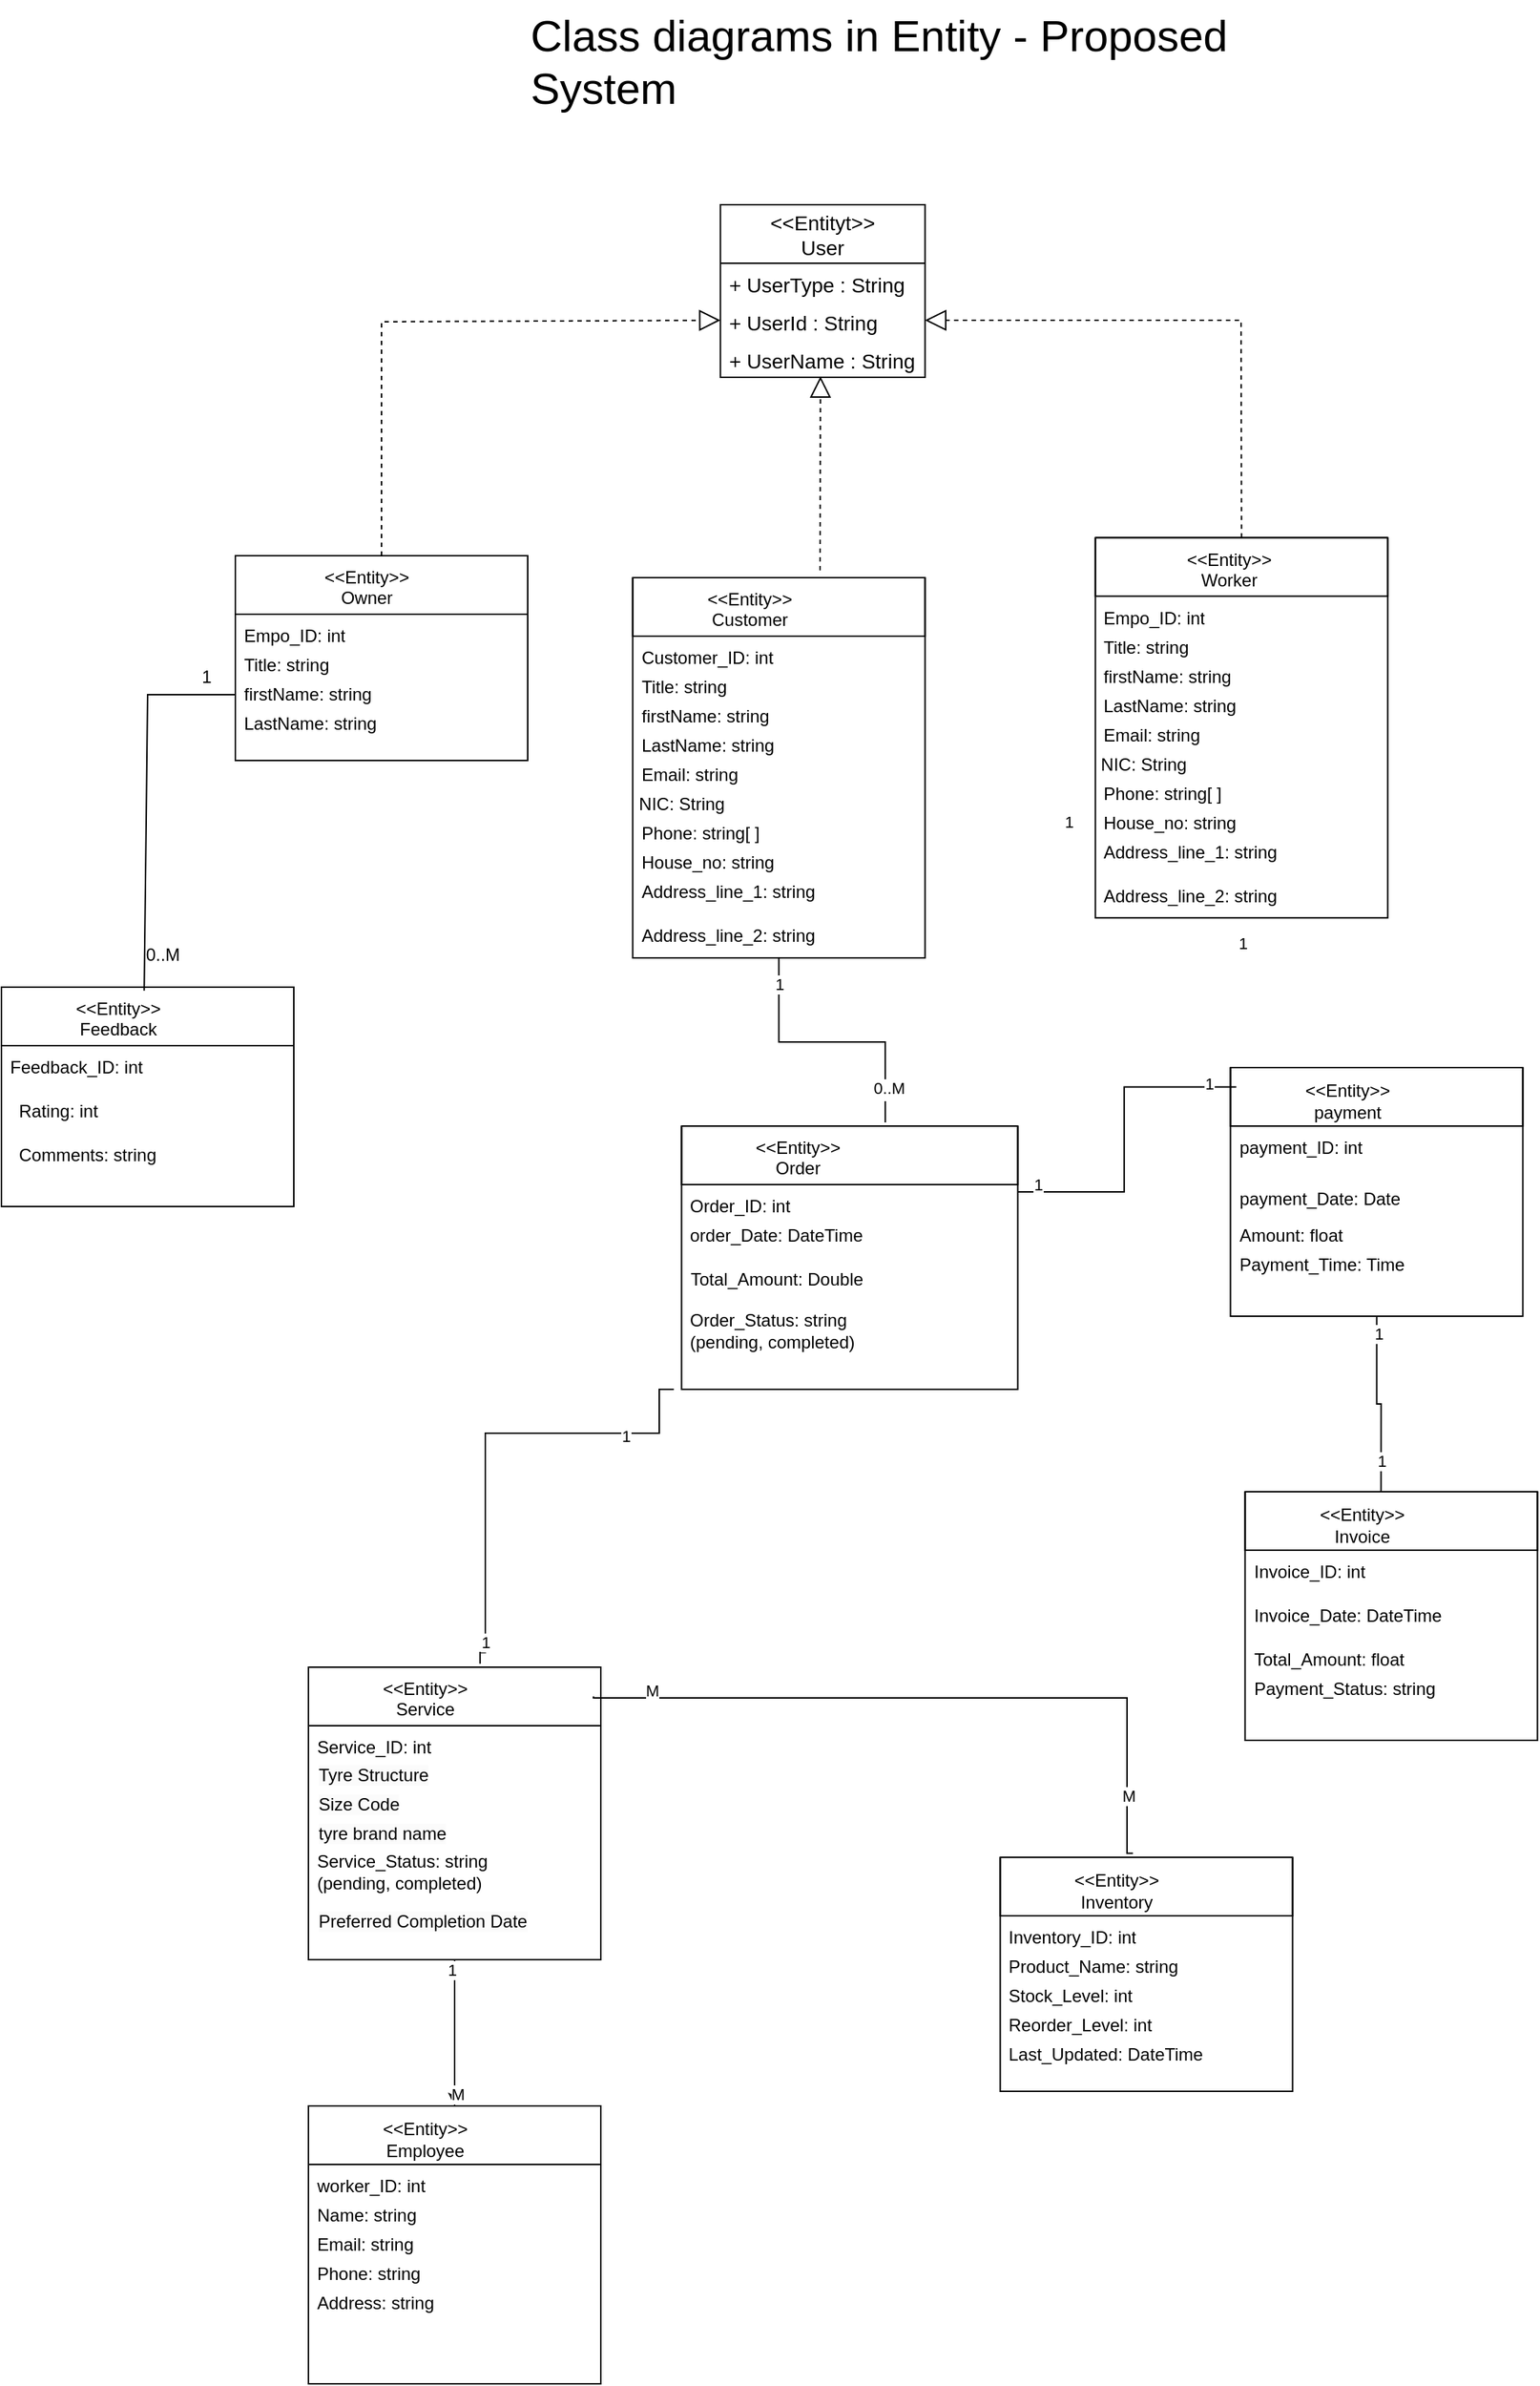 <mxfile version="24.7.17" pages="3">
  <diagram id="C5RBs43oDa-KdzZeNtuy" name="Page-1">
    <mxGraphModel dx="4327" dy="3239" grid="1" gridSize="10" guides="1" tooltips="1" connect="1" arrows="1" fold="1" page="1" pageScale="1" pageWidth="827" pageHeight="1169" math="0" shadow="0">
      <root>
        <mxCell id="WIyWlLk6GJQsqaUBKTNV-0" />
        <mxCell id="WIyWlLk6GJQsqaUBKTNV-1" parent="WIyWlLk6GJQsqaUBKTNV-0" />
        <mxCell id="4x1ULTZm1xs1FQapiJTR-14" value="" style="rounded=0;whiteSpace=wrap;html=1;" parent="WIyWlLk6GJQsqaUBKTNV-1" vertex="1">
          <mxGeometry x="261.82" y="235" width="200" height="40" as="geometry" />
        </mxCell>
        <mxCell id="4x1ULTZm1xs1FQapiJTR-12" value="&lt;div&gt;&amp;lt;&amp;lt;Entity&amp;gt;&amp;gt;&lt;/div&gt;Customer" style="text;strokeColor=none;fillColor=none;align=center;verticalAlign=middle;spacingLeft=4;spacingRight=4;overflow=hidden;points=[[0,0.5],[1,0.5]];portConstraint=eastwest;rotatable=0;whiteSpace=wrap;html=1;horizontal=1;" parent="WIyWlLk6GJQsqaUBKTNV-1" vertex="1">
          <mxGeometry x="271.82" y="240" width="140" height="30" as="geometry" />
        </mxCell>
        <mxCell id="4x1ULTZm1xs1FQapiJTR-6" value="" style="swimlane;startSize=0;" parent="WIyWlLk6GJQsqaUBKTNV-1" vertex="1">
          <mxGeometry x="261.82" y="235" width="200" height="260" as="geometry" />
        </mxCell>
        <mxCell id="4x1ULTZm1xs1FQapiJTR-8" value="Customer_ID: int" style="text;strokeColor=none;fillColor=none;align=left;verticalAlign=middle;spacingLeft=4;spacingRight=4;overflow=hidden;points=[[0,0.5],[1,0.5]];portConstraint=eastwest;rotatable=0;whiteSpace=wrap;html=1;" parent="4x1ULTZm1xs1FQapiJTR-6" vertex="1">
          <mxGeometry y="40" width="140" height="30" as="geometry" />
        </mxCell>
        <mxCell id="4x1ULTZm1xs1FQapiJTR-9" value="Title: string" style="text;strokeColor=none;fillColor=none;align=left;verticalAlign=middle;spacingLeft=4;spacingRight=4;overflow=hidden;points=[[0,0.5],[1,0.5]];portConstraint=eastwest;rotatable=0;whiteSpace=wrap;html=1;" parent="4x1ULTZm1xs1FQapiJTR-6" vertex="1">
          <mxGeometry y="60" width="140" height="30" as="geometry" />
        </mxCell>
        <mxCell id="4x1ULTZm1xs1FQapiJTR-10" value="Email: string" style="text;strokeColor=none;fillColor=none;align=left;verticalAlign=middle;spacingLeft=4;spacingRight=4;overflow=hidden;points=[[0,0.5],[1,0.5]];portConstraint=eastwest;rotatable=0;whiteSpace=wrap;html=1;" parent="4x1ULTZm1xs1FQapiJTR-6" vertex="1">
          <mxGeometry y="120" width="140" height="30" as="geometry" />
        </mxCell>
        <mxCell id="4x1ULTZm1xs1FQapiJTR-11" value="Phone: string[ ]" style="text;strokeColor=none;fillColor=none;align=left;verticalAlign=middle;spacingLeft=4;spacingRight=4;overflow=hidden;points=[[0,0.5],[1,0.5]];portConstraint=eastwest;rotatable=0;whiteSpace=wrap;html=1;" parent="4x1ULTZm1xs1FQapiJTR-6" vertex="1">
          <mxGeometry y="160" width="140" height="30" as="geometry" />
        </mxCell>
        <mxCell id="4x1ULTZm1xs1FQapiJTR-20" value="House_no: string" style="text;strokeColor=none;fillColor=none;align=left;verticalAlign=middle;spacingLeft=4;spacingRight=4;overflow=hidden;points=[[0,0.5],[1,0.5]];portConstraint=eastwest;rotatable=0;whiteSpace=wrap;html=1;" parent="4x1ULTZm1xs1FQapiJTR-6" vertex="1">
          <mxGeometry y="180" width="140" height="30" as="geometry" />
        </mxCell>
        <mxCell id="NGtsZjIHlV2Qm7-B9la--0" value="Address_line_1: string" style="text;strokeColor=none;fillColor=none;align=left;verticalAlign=middle;spacingLeft=4;spacingRight=4;overflow=hidden;points=[[0,0.5],[1,0.5]];portConstraint=eastwest;rotatable=0;whiteSpace=wrap;html=1;" parent="4x1ULTZm1xs1FQapiJTR-6" vertex="1">
          <mxGeometry y="200" width="140" height="30" as="geometry" />
        </mxCell>
        <mxCell id="NGtsZjIHlV2Qm7-B9la--1" value="Address_line_2: string" style="text;strokeColor=none;fillColor=none;align=left;verticalAlign=middle;spacingLeft=4;spacingRight=4;overflow=hidden;points=[[0,0.5],[1,0.5]];portConstraint=eastwest;rotatable=0;whiteSpace=wrap;html=1;" parent="4x1ULTZm1xs1FQapiJTR-6" vertex="1">
          <mxGeometry y="230" width="140" height="30" as="geometry" />
        </mxCell>
        <mxCell id="NGtsZjIHlV2Qm7-B9la--2" value="NIC: String" style="text;html=1;align=center;verticalAlign=middle;resizable=0;points=[];autosize=1;strokeColor=none;fillColor=none;" parent="4x1ULTZm1xs1FQapiJTR-6" vertex="1">
          <mxGeometry x="-7" y="140" width="80" height="30" as="geometry" />
        </mxCell>
        <mxCell id="NGtsZjIHlV2Qm7-B9la--4" value="LastName: string" style="text;strokeColor=none;fillColor=none;align=left;verticalAlign=middle;spacingLeft=4;spacingRight=4;overflow=hidden;points=[[0,0.5],[1,0.5]];portConstraint=eastwest;rotatable=0;whiteSpace=wrap;html=1;" parent="4x1ULTZm1xs1FQapiJTR-6" vertex="1">
          <mxGeometry y="100" width="140" height="30" as="geometry" />
        </mxCell>
        <mxCell id="NGtsZjIHlV2Qm7-B9la--3" value="firstName: string" style="text;strokeColor=none;fillColor=none;align=left;verticalAlign=middle;spacingLeft=4;spacingRight=4;overflow=hidden;points=[[0,0.5],[1,0.5]];portConstraint=eastwest;rotatable=0;whiteSpace=wrap;html=1;" parent="4x1ULTZm1xs1FQapiJTR-6" vertex="1">
          <mxGeometry y="80" width="140" height="30" as="geometry" />
        </mxCell>
        <mxCell id="4x1ULTZm1xs1FQapiJTR-26" value="" style="rounded=0;whiteSpace=wrap;html=1;" parent="WIyWlLk6GJQsqaUBKTNV-1" vertex="1">
          <mxGeometry x="40" y="980" width="200" height="40" as="geometry" />
        </mxCell>
        <mxCell id="4x1ULTZm1xs1FQapiJTR-27" value="&lt;div&gt;&amp;lt;&amp;lt;Entity&amp;gt;&amp;gt;&lt;br&gt;&lt;/div&gt;Service" style="text;strokeColor=none;fillColor=none;align=center;verticalAlign=middle;spacingLeft=4;spacingRight=4;overflow=hidden;points=[[0,0.5],[1,0.5]];portConstraint=eastwest;rotatable=0;whiteSpace=wrap;html=1;horizontal=1;" parent="WIyWlLk6GJQsqaUBKTNV-1" vertex="1">
          <mxGeometry x="50" y="985" width="140" height="30" as="geometry" />
        </mxCell>
        <mxCell id="4x1ULTZm1xs1FQapiJTR-148" style="edgeStyle=orthogonalEdgeStyle;rounded=0;orthogonalLoop=1;jettySize=auto;html=1;entryX=0.5;entryY=0;entryDx=0;entryDy=0;" parent="WIyWlLk6GJQsqaUBKTNV-1" source="4x1ULTZm1xs1FQapiJTR-28" target="4x1ULTZm1xs1FQapiJTR-56" edge="1">
          <mxGeometry relative="1" as="geometry" />
        </mxCell>
        <mxCell id="4x1ULTZm1xs1FQapiJTR-149" value="1" style="edgeLabel;html=1;align=center;verticalAlign=middle;resizable=0;points=[];" parent="4x1ULTZm1xs1FQapiJTR-148" vertex="1" connectable="0">
          <mxGeometry x="-0.856" y="-2" relative="1" as="geometry">
            <mxPoint as="offset" />
          </mxGeometry>
        </mxCell>
        <mxCell id="4x1ULTZm1xs1FQapiJTR-150" value="M" style="edgeLabel;html=1;align=center;verticalAlign=middle;resizable=0;points=[];" parent="4x1ULTZm1xs1FQapiJTR-148" vertex="1" connectable="0">
          <mxGeometry x="0.826" y="2" relative="1" as="geometry">
            <mxPoint as="offset" />
          </mxGeometry>
        </mxCell>
        <mxCell id="4x1ULTZm1xs1FQapiJTR-28" value="" style="swimlane;startSize=0;" parent="WIyWlLk6GJQsqaUBKTNV-1" vertex="1">
          <mxGeometry x="40" y="980" width="200" height="200" as="geometry" />
        </mxCell>
        <mxCell id="4x1ULTZm1xs1FQapiJTR-29" value="Service_ID: int" style="text;strokeColor=none;fillColor=none;align=left;verticalAlign=middle;spacingLeft=4;spacingRight=4;overflow=hidden;points=[[0,0.5],[1,0.5]];portConstraint=eastwest;rotatable=0;whiteSpace=wrap;html=1;" parent="4x1ULTZm1xs1FQapiJTR-28" vertex="1">
          <mxGeometry y="40" width="140" height="30" as="geometry" />
        </mxCell>
        <mxCell id="4x1ULTZm1xs1FQapiJTR-33" value="Service_Status: string&lt;div&gt;(pending, completed)&lt;/div&gt;" style="text;strokeColor=none;fillColor=none;align=left;verticalAlign=middle;spacingLeft=4;spacingRight=4;overflow=hidden;points=[[0,0.5],[1,0.5]];portConstraint=eastwest;rotatable=0;whiteSpace=wrap;html=1;" parent="4x1ULTZm1xs1FQapiJTR-28" vertex="1">
          <mxGeometry y="120" width="190" height="40" as="geometry" />
        </mxCell>
        <mxCell id="YTuhpeLpFNeQPMXJrBSh-106" value="&lt;span style=&quot;color: rgb(0, 0, 0); font-family: Helvetica; font-size: 12px; font-style: normal; font-variant-ligatures: normal; font-variant-caps: normal; font-weight: 400; letter-spacing: normal; orphans: 2; text-align: center; text-indent: 0px; text-transform: none; widows: 2; word-spacing: 0px; -webkit-text-stroke-width: 0px; white-space: pre-wrap; background-color: rgb(251, 251, 251); text-decoration-thickness: initial; text-decoration-style: initial; text-decoration-color: initial; display: inline !important; float: none;&quot;&gt;Preferred Completion Date&lt;/span&gt;" style="text;whiteSpace=wrap;html=1;" parent="4x1ULTZm1xs1FQapiJTR-28" vertex="1">
          <mxGeometry x="5" y="160" width="180" height="40" as="geometry" />
        </mxCell>
        <mxCell id="YTuhpeLpFNeQPMXJrBSh-107" value="&lt;span style=&quot;color: rgb(0, 0, 0); font-family: Helvetica; font-size: 12px; font-style: normal; font-variant-ligatures: normal; font-variant-caps: normal; font-weight: 400; letter-spacing: normal; orphans: 2; text-align: left; text-indent: 0px; text-transform: none; widows: 2; word-spacing: 0px; -webkit-text-stroke-width: 0px; white-space: pre-wrap; background-color: rgb(251, 251, 251); text-decoration-thickness: initial; text-decoration-style: initial; text-decoration-color: initial; display: inline !important; float: none;&quot;&gt;Tyre Structure&lt;/span&gt;" style="text;whiteSpace=wrap;html=1;" parent="4x1ULTZm1xs1FQapiJTR-28" vertex="1">
          <mxGeometry x="5.0" y="60" width="110" height="40" as="geometry" />
        </mxCell>
        <mxCell id="YTuhpeLpFNeQPMXJrBSh-108" value="&lt;span style=&quot;color: rgb(0, 0, 0); font-family: Helvetica; font-size: 12px; font-style: normal; font-variant-ligatures: normal; font-variant-caps: normal; font-weight: 400; letter-spacing: normal; orphans: 2; text-align: center; text-indent: 0px; text-transform: none; widows: 2; word-spacing: 0px; -webkit-text-stroke-width: 0px; white-space: normal; background-color: rgb(251, 251, 251); text-decoration-thickness: initial; text-decoration-style: initial; text-decoration-color: initial; display: inline !important; float: none;&quot;&gt;Size Code&lt;/span&gt;" style="text;whiteSpace=wrap;html=1;" parent="4x1ULTZm1xs1FQapiJTR-28" vertex="1">
          <mxGeometry x="5" y="80" width="90" height="40" as="geometry" />
        </mxCell>
        <mxCell id="YTuhpeLpFNeQPMXJrBSh-110" value="&lt;span style=&quot;color: rgb(0, 0, 0); font-family: Helvetica; font-size: 12px; font-style: normal; font-variant-ligatures: normal; font-variant-caps: normal; font-weight: 400; letter-spacing: normal; orphans: 2; text-align: center; text-indent: 0px; text-transform: none; widows: 2; word-spacing: 0px; -webkit-text-stroke-width: 0px; white-space: pre-wrap; background-color: rgb(251, 251, 251); text-decoration-thickness: initial; text-decoration-style: initial; text-decoration-color: initial; display: inline !important; float: none;&quot;&gt;tyre brand name&lt;/span&gt;" style="text;whiteSpace=wrap;html=1;" parent="4x1ULTZm1xs1FQapiJTR-28" vertex="1">
          <mxGeometry x="5" y="100" width="120" height="40" as="geometry" />
        </mxCell>
        <mxCell id="4x1ULTZm1xs1FQapiJTR-40" value="" style="rounded=0;whiteSpace=wrap;html=1;" parent="WIyWlLk6GJQsqaUBKTNV-1" vertex="1">
          <mxGeometry x="295.25" y="610" width="230" height="40" as="geometry" />
        </mxCell>
        <mxCell id="4x1ULTZm1xs1FQapiJTR-41" value="&lt;div&gt;&amp;lt;&amp;lt;Entity&amp;gt;&amp;gt;&lt;br&gt;&lt;/div&gt;Order" style="text;strokeColor=none;fillColor=none;align=center;verticalAlign=middle;spacingLeft=4;spacingRight=4;overflow=hidden;points=[[0,0.5],[1,0.5]];portConstraint=eastwest;rotatable=0;whiteSpace=wrap;html=1;horizontal=1;" parent="WIyWlLk6GJQsqaUBKTNV-1" vertex="1">
          <mxGeometry x="305.25" y="615" width="140" height="30" as="geometry" />
        </mxCell>
        <mxCell id="4x1ULTZm1xs1FQapiJTR-42" value="" style="swimlane;startSize=0;" parent="WIyWlLk6GJQsqaUBKTNV-1" vertex="1">
          <mxGeometry x="295.25" y="610" width="230" height="180" as="geometry" />
        </mxCell>
        <mxCell id="4x1ULTZm1xs1FQapiJTR-43" value="Order_ID: int" style="text;strokeColor=none;fillColor=none;align=left;verticalAlign=middle;spacingLeft=4;spacingRight=4;overflow=hidden;points=[[0,0.5],[1,0.5]];portConstraint=eastwest;rotatable=0;whiteSpace=wrap;html=1;" parent="4x1ULTZm1xs1FQapiJTR-42" vertex="1">
          <mxGeometry y="40" width="140" height="30" as="geometry" />
        </mxCell>
        <mxCell id="4x1ULTZm1xs1FQapiJTR-46" value="order_Date: DateTime" style="text;strokeColor=none;fillColor=none;align=left;verticalAlign=middle;spacingLeft=4;spacingRight=4;overflow=hidden;points=[[0,0.5],[1,0.5]];portConstraint=eastwest;rotatable=0;whiteSpace=wrap;html=1;" parent="4x1ULTZm1xs1FQapiJTR-42" vertex="1">
          <mxGeometry y="60" width="140" height="30" as="geometry" />
        </mxCell>
        <mxCell id="4x1ULTZm1xs1FQapiJTR-47" value="Order_Status: string&lt;div&gt;(pending, completed)&lt;/div&gt;" style="text;strokeColor=none;fillColor=none;align=left;verticalAlign=middle;spacingLeft=4;spacingRight=4;overflow=hidden;points=[[0,0.5],[1,0.5]];portConstraint=eastwest;rotatable=0;whiteSpace=wrap;html=1;" parent="4x1ULTZm1xs1FQapiJTR-42" vertex="1">
          <mxGeometry y="120" width="190" height="40" as="geometry" />
        </mxCell>
        <mxCell id="NGtsZjIHlV2Qm7-B9la--5" value="Total_Amount: Double" style="text;html=1;align=center;verticalAlign=middle;resizable=0;points=[];autosize=1;strokeColor=none;fillColor=none;" parent="4x1ULTZm1xs1FQapiJTR-42" vertex="1">
          <mxGeometry x="-5.25" y="90" width="140" height="30" as="geometry" />
        </mxCell>
        <mxCell id="4x1ULTZm1xs1FQapiJTR-54" value="" style="rounded=0;whiteSpace=wrap;html=1;" parent="WIyWlLk6GJQsqaUBKTNV-1" vertex="1">
          <mxGeometry x="40" y="1280" width="200" height="40" as="geometry" />
        </mxCell>
        <mxCell id="4x1ULTZm1xs1FQapiJTR-55" value="&lt;div style=&quot;&quot;&gt;&amp;lt;&amp;lt;Entity&amp;gt;&amp;gt;&lt;br&gt;&lt;/div&gt;Employee" style="text;strokeColor=none;fillColor=none;align=center;verticalAlign=middle;spacingLeft=4;spacingRight=4;overflow=hidden;points=[[0,0.5],[1,0.5]];portConstraint=eastwest;rotatable=0;whiteSpace=wrap;html=1;horizontal=1;" parent="WIyWlLk6GJQsqaUBKTNV-1" vertex="1">
          <mxGeometry x="50" y="1285" width="140" height="35" as="geometry" />
        </mxCell>
        <mxCell id="4x1ULTZm1xs1FQapiJTR-56" value="" style="swimlane;startSize=0;" parent="WIyWlLk6GJQsqaUBKTNV-1" vertex="1">
          <mxGeometry x="40" y="1280" width="200" height="190" as="geometry" />
        </mxCell>
        <mxCell id="4x1ULTZm1xs1FQapiJTR-57" value="worker_ID: int" style="text;strokeColor=none;fillColor=none;align=left;verticalAlign=middle;spacingLeft=4;spacingRight=4;overflow=hidden;points=[[0,0.5],[1,0.5]];portConstraint=eastwest;rotatable=0;whiteSpace=wrap;html=1;" parent="4x1ULTZm1xs1FQapiJTR-56" vertex="1">
          <mxGeometry y="40" width="140" height="30" as="geometry" />
        </mxCell>
        <mxCell id="4x1ULTZm1xs1FQapiJTR-58" value="Name: string" style="text;strokeColor=none;fillColor=none;align=left;verticalAlign=middle;spacingLeft=4;spacingRight=4;overflow=hidden;points=[[0,0.5],[1,0.5]];portConstraint=eastwest;rotatable=0;whiteSpace=wrap;html=1;" parent="4x1ULTZm1xs1FQapiJTR-56" vertex="1">
          <mxGeometry y="60" width="140" height="30" as="geometry" />
        </mxCell>
        <mxCell id="4x1ULTZm1xs1FQapiJTR-59" value="Email: string" style="text;strokeColor=none;fillColor=none;align=left;verticalAlign=middle;spacingLeft=4;spacingRight=4;overflow=hidden;points=[[0,0.5],[1,0.5]];portConstraint=eastwest;rotatable=0;whiteSpace=wrap;html=1;" parent="4x1ULTZm1xs1FQapiJTR-56" vertex="1">
          <mxGeometry y="80" width="140" height="30" as="geometry" />
        </mxCell>
        <mxCell id="4x1ULTZm1xs1FQapiJTR-60" value="Phone: string" style="text;strokeColor=none;fillColor=none;align=left;verticalAlign=middle;spacingLeft=4;spacingRight=4;overflow=hidden;points=[[0,0.5],[1,0.5]];portConstraint=eastwest;rotatable=0;whiteSpace=wrap;html=1;" parent="4x1ULTZm1xs1FQapiJTR-56" vertex="1">
          <mxGeometry y="100" width="140" height="30" as="geometry" />
        </mxCell>
        <mxCell id="4x1ULTZm1xs1FQapiJTR-61" value="Address: string" style="text;strokeColor=none;fillColor=none;align=left;verticalAlign=middle;spacingLeft=4;spacingRight=4;overflow=hidden;points=[[0,0.5],[1,0.5]];portConstraint=eastwest;rotatable=0;whiteSpace=wrap;html=1;" parent="4x1ULTZm1xs1FQapiJTR-56" vertex="1">
          <mxGeometry y="120" width="140" height="30" as="geometry" />
        </mxCell>
        <mxCell id="4x1ULTZm1xs1FQapiJTR-68" value="" style="rounded=0;whiteSpace=wrap;html=1;" parent="WIyWlLk6GJQsqaUBKTNV-1" vertex="1">
          <mxGeometry x="680.75" y="860" width="200" height="40" as="geometry" />
        </mxCell>
        <mxCell id="4x1ULTZm1xs1FQapiJTR-69" value="&lt;div&gt;&amp;lt;&amp;lt;Entity&amp;gt;&amp;gt;&lt;br&gt;&lt;/div&gt;Invoice" style="text;strokeColor=none;fillColor=none;align=center;verticalAlign=middle;spacingLeft=4;spacingRight=4;overflow=hidden;points=[[0,0.5],[1,0.5]];portConstraint=eastwest;rotatable=0;whiteSpace=wrap;html=1;horizontal=1;" parent="WIyWlLk6GJQsqaUBKTNV-1" vertex="1">
          <mxGeometry x="690.75" y="865" width="140" height="35" as="geometry" />
        </mxCell>
        <mxCell id="4x1ULTZm1xs1FQapiJTR-70" value="" style="swimlane;startSize=0;" parent="WIyWlLk6GJQsqaUBKTNV-1" vertex="1">
          <mxGeometry x="680.75" y="860" width="200" height="170" as="geometry" />
        </mxCell>
        <mxCell id="4x1ULTZm1xs1FQapiJTR-71" value="Invoice_ID: int" style="text;strokeColor=none;fillColor=none;align=left;verticalAlign=middle;spacingLeft=4;spacingRight=4;overflow=hidden;points=[[0,0.5],[1,0.5]];portConstraint=eastwest;rotatable=0;whiteSpace=wrap;html=1;" parent="4x1ULTZm1xs1FQapiJTR-70" vertex="1">
          <mxGeometry y="40" width="140" height="30" as="geometry" />
        </mxCell>
        <mxCell id="4x1ULTZm1xs1FQapiJTR-73" value="Invoice_Date: DateTime" style="text;strokeColor=none;fillColor=none;align=left;verticalAlign=middle;spacingLeft=4;spacingRight=4;overflow=hidden;points=[[0,0.5],[1,0.5]];portConstraint=eastwest;rotatable=0;whiteSpace=wrap;html=1;" parent="4x1ULTZm1xs1FQapiJTR-70" vertex="1">
          <mxGeometry y="70" width="140" height="30" as="geometry" />
        </mxCell>
        <mxCell id="4x1ULTZm1xs1FQapiJTR-74" value="Total_Amount: float" style="text;strokeColor=none;fillColor=none;align=left;verticalAlign=middle;spacingLeft=4;spacingRight=4;overflow=hidden;points=[[0,0.5],[1,0.5]];portConstraint=eastwest;rotatable=0;whiteSpace=wrap;html=1;" parent="4x1ULTZm1xs1FQapiJTR-70" vertex="1">
          <mxGeometry y="100" width="140" height="30" as="geometry" />
        </mxCell>
        <mxCell id="4x1ULTZm1xs1FQapiJTR-75" value="Payment_Status: string" style="text;strokeColor=none;fillColor=none;align=left;verticalAlign=middle;spacingLeft=4;spacingRight=4;overflow=hidden;points=[[0,0.5],[1,0.5]];portConstraint=eastwest;rotatable=0;whiteSpace=wrap;html=1;" parent="4x1ULTZm1xs1FQapiJTR-70" vertex="1">
          <mxGeometry y="120" width="140" height="30" as="geometry" />
        </mxCell>
        <mxCell id="4x1ULTZm1xs1FQapiJTR-81" value="" style="rounded=0;whiteSpace=wrap;html=1;" parent="WIyWlLk6GJQsqaUBKTNV-1" vertex="1">
          <mxGeometry x="513.25" y="1110" width="200" height="40" as="geometry" />
        </mxCell>
        <mxCell id="4x1ULTZm1xs1FQapiJTR-82" value="&lt;div&gt;&amp;lt;&amp;lt;Entity&amp;gt;&amp;gt;&lt;br&gt;&lt;/div&gt;Inventory" style="text;strokeColor=none;fillColor=none;align=center;verticalAlign=middle;spacingLeft=4;spacingRight=4;overflow=hidden;points=[[0,0.5],[1,0.5]];portConstraint=eastwest;rotatable=0;whiteSpace=wrap;html=1;horizontal=1;" parent="WIyWlLk6GJQsqaUBKTNV-1" vertex="1">
          <mxGeometry x="523.25" y="1115" width="140" height="35" as="geometry" />
        </mxCell>
        <mxCell id="4x1ULTZm1xs1FQapiJTR-83" value="" style="swimlane;startSize=0;" parent="WIyWlLk6GJQsqaUBKTNV-1" vertex="1">
          <mxGeometry x="513.25" y="1110" width="200" height="160" as="geometry" />
        </mxCell>
        <mxCell id="4x1ULTZm1xs1FQapiJTR-84" value="Inventory_ID: int" style="text;strokeColor=none;fillColor=none;align=left;verticalAlign=middle;spacingLeft=4;spacingRight=4;overflow=hidden;points=[[0,0.5],[1,0.5]];portConstraint=eastwest;rotatable=0;whiteSpace=wrap;html=1;" parent="4x1ULTZm1xs1FQapiJTR-83" vertex="1">
          <mxGeometry y="40" width="140" height="30" as="geometry" />
        </mxCell>
        <mxCell id="4x1ULTZm1xs1FQapiJTR-85" value="Product_Name: string" style="text;strokeColor=none;fillColor=none;align=left;verticalAlign=middle;spacingLeft=4;spacingRight=4;overflow=hidden;points=[[0,0.5],[1,0.5]];portConstraint=eastwest;rotatable=0;whiteSpace=wrap;html=1;" parent="4x1ULTZm1xs1FQapiJTR-83" vertex="1">
          <mxGeometry y="60" width="160" height="30" as="geometry" />
        </mxCell>
        <mxCell id="4x1ULTZm1xs1FQapiJTR-86" value="Stock_Level: int" style="text;strokeColor=none;fillColor=none;align=left;verticalAlign=middle;spacingLeft=4;spacingRight=4;overflow=hidden;points=[[0,0.5],[1,0.5]];portConstraint=eastwest;rotatable=0;whiteSpace=wrap;html=1;" parent="4x1ULTZm1xs1FQapiJTR-83" vertex="1">
          <mxGeometry y="80" width="140" height="30" as="geometry" />
        </mxCell>
        <mxCell id="4x1ULTZm1xs1FQapiJTR-87" value="Reorder_Level: int" style="text;strokeColor=none;fillColor=none;align=left;verticalAlign=middle;spacingLeft=4;spacingRight=4;overflow=hidden;points=[[0,0.5],[1,0.5]];portConstraint=eastwest;rotatable=0;whiteSpace=wrap;html=1;" parent="4x1ULTZm1xs1FQapiJTR-83" vertex="1">
          <mxGeometry y="100" width="140" height="30" as="geometry" />
        </mxCell>
        <mxCell id="4x1ULTZm1xs1FQapiJTR-88" value="Last_Updated: DateTime" style="text;strokeColor=none;fillColor=none;align=left;verticalAlign=middle;spacingLeft=4;spacingRight=4;overflow=hidden;points=[[0,0.5],[1,0.5]];portConstraint=eastwest;rotatable=0;whiteSpace=wrap;html=1;" parent="4x1ULTZm1xs1FQapiJTR-83" vertex="1">
          <mxGeometry y="120" width="170" height="30" as="geometry" />
        </mxCell>
        <mxCell id="4x1ULTZm1xs1FQapiJTR-119" value="" style="rounded=0;whiteSpace=wrap;html=1;" parent="WIyWlLk6GJQsqaUBKTNV-1" vertex="1">
          <mxGeometry x="-170" y="515" width="200" height="40" as="geometry" />
        </mxCell>
        <mxCell id="4x1ULTZm1xs1FQapiJTR-120" value="&lt;div&gt;&amp;lt;&amp;lt;Entity&amp;gt;&amp;gt;&lt;/div&gt;Feedback" style="text;strokeColor=none;fillColor=none;align=center;verticalAlign=middle;spacingLeft=4;spacingRight=4;overflow=hidden;points=[[0,0.5],[1,0.5]];portConstraint=eastwest;rotatable=0;whiteSpace=wrap;html=1;horizontal=1;" parent="WIyWlLk6GJQsqaUBKTNV-1" vertex="1">
          <mxGeometry x="-160" y="520" width="140" height="30" as="geometry" />
        </mxCell>
        <mxCell id="4x1ULTZm1xs1FQapiJTR-121" value="" style="swimlane;startSize=0;" parent="WIyWlLk6GJQsqaUBKTNV-1" vertex="1">
          <mxGeometry x="-170" y="515" width="200" height="150" as="geometry" />
        </mxCell>
        <mxCell id="4x1ULTZm1xs1FQapiJTR-122" value="Feedback_ID: int" style="text;strokeColor=none;fillColor=none;align=left;verticalAlign=middle;spacingLeft=4;spacingRight=4;overflow=hidden;points=[[0,0.5],[1,0.5]];portConstraint=eastwest;rotatable=0;whiteSpace=wrap;html=1;" parent="4x1ULTZm1xs1FQapiJTR-121" vertex="1">
          <mxGeometry y="40" width="140" height="30" as="geometry" />
        </mxCell>
        <mxCell id="4x1ULTZm1xs1FQapiJTR-125" value="Rating: int" style="text;strokeColor=none;fillColor=none;align=left;verticalAlign=middle;spacingLeft=4;spacingRight=4;overflow=hidden;points=[[0,0.5],[1,0.5]];portConstraint=eastwest;rotatable=0;whiteSpace=wrap;html=1;" parent="4x1ULTZm1xs1FQapiJTR-121" vertex="1">
          <mxGeometry x="5.56" y="70" width="140" height="30" as="geometry" />
        </mxCell>
        <mxCell id="4x1ULTZm1xs1FQapiJTR-126" value="Comments: string" style="text;strokeColor=none;fillColor=none;align=left;verticalAlign=middle;spacingLeft=4;spacingRight=4;overflow=hidden;points=[[0,0.5],[1,0.5]];portConstraint=eastwest;rotatable=0;whiteSpace=wrap;html=1;" parent="4x1ULTZm1xs1FQapiJTR-121" vertex="1">
          <mxGeometry x="5.56" y="100" width="140" height="30" as="geometry" />
        </mxCell>
        <mxCell id="4x1ULTZm1xs1FQapiJTR-133" style="edgeStyle=orthogonalEdgeStyle;rounded=0;orthogonalLoop=1;jettySize=auto;html=1;entryX=0.606;entryY=-0.014;entryDx=0;entryDy=0;entryPerimeter=0;endArrow=none;endFill=0;" parent="WIyWlLk6GJQsqaUBKTNV-1" source="4x1ULTZm1xs1FQapiJTR-6" target="4x1ULTZm1xs1FQapiJTR-42" edge="1">
          <mxGeometry relative="1" as="geometry" />
        </mxCell>
        <mxCell id="4x1ULTZm1xs1FQapiJTR-134" value="1" style="edgeLabel;html=1;align=center;verticalAlign=middle;resizable=0;points=[];" parent="4x1ULTZm1xs1FQapiJTR-133" vertex="1" connectable="0">
          <mxGeometry x="-0.795" relative="1" as="geometry">
            <mxPoint y="-1" as="offset" />
          </mxGeometry>
        </mxCell>
        <mxCell id="4x1ULTZm1xs1FQapiJTR-135" value="M" style="edgeLabel;html=1;align=center;verticalAlign=middle;resizable=0;points=[];" parent="4x1ULTZm1xs1FQapiJTR-133" vertex="1" connectable="0">
          <mxGeometry x="0.767" y="2" relative="1" as="geometry">
            <mxPoint as="offset" />
          </mxGeometry>
        </mxCell>
        <mxCell id="YTuhpeLpFNeQPMXJrBSh-105" value="0..M" style="edgeLabel;html=1;align=center;verticalAlign=middle;resizable=0;points=[];" parent="4x1ULTZm1xs1FQapiJTR-133" vertex="1" connectable="0">
          <mxGeometry x="0.749" y="2" relative="1" as="geometry">
            <mxPoint as="offset" />
          </mxGeometry>
        </mxCell>
        <mxCell id="4x1ULTZm1xs1FQapiJTR-142" style="edgeStyle=orthogonalEdgeStyle;rounded=0;orthogonalLoop=1;jettySize=auto;html=1;entryX=0.587;entryY=-0.012;entryDx=0;entryDy=0;entryPerimeter=0;endArrow=none;endFill=0;" parent="WIyWlLk6GJQsqaUBKTNV-1" target="4x1ULTZm1xs1FQapiJTR-28" edge="1">
          <mxGeometry relative="1" as="geometry">
            <mxPoint x="160" y="970.0" as="targetPoint" />
            <Array as="points">
              <mxPoint x="280" y="790" />
              <mxPoint x="280" y="820" />
              <mxPoint x="161" y="820" />
              <mxPoint x="161" y="970" />
              <mxPoint x="157" y="970" />
            </Array>
            <mxPoint x="290" y="790" as="sourcePoint" />
          </mxGeometry>
        </mxCell>
        <mxCell id="4x1ULTZm1xs1FQapiJTR-143" value="1" style="edgeLabel;html=1;align=center;verticalAlign=middle;resizable=0;points=[];" parent="4x1ULTZm1xs1FQapiJTR-142" vertex="1" connectable="0">
          <mxGeometry x="-0.605" y="2" relative="1" as="geometry">
            <mxPoint as="offset" />
          </mxGeometry>
        </mxCell>
        <mxCell id="4x1ULTZm1xs1FQapiJTR-144" value="1" style="edgeLabel;html=1;align=center;verticalAlign=middle;resizable=0;points=[];" parent="4x1ULTZm1xs1FQapiJTR-142" vertex="1" connectable="0">
          <mxGeometry x="0.878" relative="1" as="geometry">
            <mxPoint y="1" as="offset" />
          </mxGeometry>
        </mxCell>
        <mxCell id="4x1ULTZm1xs1FQapiJTR-151" style="edgeStyle=orthogonalEdgeStyle;rounded=0;orthogonalLoop=1;jettySize=auto;html=1;exitX=1;exitY=0.5;exitDx=0;exitDy=0;entryX=0.454;entryY=-0.017;entryDx=0;entryDy=0;entryPerimeter=0;endArrow=none;endFill=0;" parent="WIyWlLk6GJQsqaUBKTNV-1" target="4x1ULTZm1xs1FQapiJTR-83" edge="1">
          <mxGeometry relative="1" as="geometry">
            <mxPoint x="235" y="1000" as="sourcePoint" />
            <mxPoint x="513.25" y="1139.28" as="targetPoint" />
            <Array as="points">
              <mxPoint x="600" y="1001" />
              <mxPoint x="600" y="1107" />
            </Array>
          </mxGeometry>
        </mxCell>
        <mxCell id="4x1ULTZm1xs1FQapiJTR-152" value="M" style="edgeLabel;html=1;align=center;verticalAlign=middle;resizable=0;points=[];" parent="4x1ULTZm1xs1FQapiJTR-151" vertex="1" connectable="0">
          <mxGeometry x="-0.83" y="5" relative="1" as="geometry">
            <mxPoint as="offset" />
          </mxGeometry>
        </mxCell>
        <mxCell id="4x1ULTZm1xs1FQapiJTR-153" value="M" style="edgeLabel;html=1;align=center;verticalAlign=middle;resizable=0;points=[];" parent="4x1ULTZm1xs1FQapiJTR-151" vertex="1" connectable="0">
          <mxGeometry x="0.816" y="1" relative="1" as="geometry">
            <mxPoint as="offset" />
          </mxGeometry>
        </mxCell>
        <mxCell id="7yVVBwhaLDqykTd4fIm5-0" value="Class diagrams in Entity - Proposed System" style="text;whiteSpace=wrap;fontSize=30;" parent="WIyWlLk6GJQsqaUBKTNV-1" vertex="1">
          <mxGeometry x="190" y="-160" width="570" height="40" as="geometry" />
        </mxCell>
        <mxCell id="NGtsZjIHlV2Qm7-B9la--6" value="" style="rounded=0;whiteSpace=wrap;html=1;" parent="WIyWlLk6GJQsqaUBKTNV-1" vertex="1">
          <mxGeometry x="670.75" y="570" width="200" height="40" as="geometry" />
        </mxCell>
        <mxCell id="NGtsZjIHlV2Qm7-B9la--7" value="&lt;div&gt;&amp;lt;&amp;lt;Entity&amp;gt;&amp;gt;&lt;br&gt;&lt;/div&gt;payment" style="text;strokeColor=none;fillColor=none;align=center;verticalAlign=middle;spacingLeft=4;spacingRight=4;overflow=hidden;points=[[0,0.5],[1,0.5]];portConstraint=eastwest;rotatable=0;whiteSpace=wrap;html=1;horizontal=1;" parent="WIyWlLk6GJQsqaUBKTNV-1" vertex="1">
          <mxGeometry x="680.75" y="575" width="140" height="35" as="geometry" />
        </mxCell>
        <mxCell id="NGtsZjIHlV2Qm7-B9la--8" value="" style="swimlane;startSize=0;" parent="WIyWlLk6GJQsqaUBKTNV-1" vertex="1">
          <mxGeometry x="670.75" y="570" width="200" height="170" as="geometry" />
        </mxCell>
        <mxCell id="NGtsZjIHlV2Qm7-B9la--9" value="payment_ID: int" style="text;strokeColor=none;fillColor=none;align=left;verticalAlign=middle;spacingLeft=4;spacingRight=4;overflow=hidden;points=[[0,0.5],[1,0.5]];portConstraint=eastwest;rotatable=0;whiteSpace=wrap;html=1;" parent="NGtsZjIHlV2Qm7-B9la--8" vertex="1">
          <mxGeometry y="40" width="140" height="30" as="geometry" />
        </mxCell>
        <mxCell id="NGtsZjIHlV2Qm7-B9la--11" value="payment_Date: Date" style="text;strokeColor=none;fillColor=none;align=left;verticalAlign=middle;spacingLeft=4;spacingRight=4;overflow=hidden;points=[[0,0.5],[1,0.5]];portConstraint=eastwest;rotatable=0;whiteSpace=wrap;html=1;" parent="NGtsZjIHlV2Qm7-B9la--8" vertex="1">
          <mxGeometry y="80" width="170" height="20" as="geometry" />
        </mxCell>
        <mxCell id="NGtsZjIHlV2Qm7-B9la--12" value="Amount: float" style="text;strokeColor=none;fillColor=none;align=left;verticalAlign=middle;spacingLeft=4;spacingRight=4;overflow=hidden;points=[[0,0.5],[1,0.5]];portConstraint=eastwest;rotatable=0;whiteSpace=wrap;html=1;" parent="NGtsZjIHlV2Qm7-B9la--8" vertex="1">
          <mxGeometry y="100" width="140" height="30" as="geometry" />
        </mxCell>
        <mxCell id="NGtsZjIHlV2Qm7-B9la--13" value="Payment_Time: Time" style="text;strokeColor=none;fillColor=none;align=left;verticalAlign=middle;spacingLeft=4;spacingRight=4;overflow=hidden;points=[[0,0.5],[1,0.5]];portConstraint=eastwest;rotatable=0;whiteSpace=wrap;html=1;" parent="NGtsZjIHlV2Qm7-B9la--8" vertex="1">
          <mxGeometry y="120" width="140" height="30" as="geometry" />
        </mxCell>
        <mxCell id="NGtsZjIHlV2Qm7-B9la--14" style="edgeStyle=orthogonalEdgeStyle;rounded=0;orthogonalLoop=1;jettySize=auto;html=1;exitX=1;exitY=0.25;exitDx=0;exitDy=0;entryX=0.02;entryY=0.078;entryDx=0;entryDy=0;entryPerimeter=0;endArrow=none;endFill=0;" parent="WIyWlLk6GJQsqaUBKTNV-1" source="4x1ULTZm1xs1FQapiJTR-42" target="NGtsZjIHlV2Qm7-B9la--8" edge="1">
          <mxGeometry relative="1" as="geometry" />
        </mxCell>
        <mxCell id="NGtsZjIHlV2Qm7-B9la--15" value="1" style="edgeLabel;html=1;align=center;verticalAlign=middle;resizable=0;points=[];" parent="NGtsZjIHlV2Qm7-B9la--14" vertex="1" connectable="0">
          <mxGeometry x="-0.891" y="5" relative="1" as="geometry">
            <mxPoint x="1" as="offset" />
          </mxGeometry>
        </mxCell>
        <mxCell id="NGtsZjIHlV2Qm7-B9la--16" value="1" style="edgeLabel;html=1;align=center;verticalAlign=middle;resizable=0;points=[];" parent="NGtsZjIHlV2Qm7-B9la--14" vertex="1" connectable="0">
          <mxGeometry x="0.84" y="3" relative="1" as="geometry">
            <mxPoint x="-1" as="offset" />
          </mxGeometry>
        </mxCell>
        <mxCell id="NGtsZjIHlV2Qm7-B9la--17" style="edgeStyle=orthogonalEdgeStyle;rounded=0;orthogonalLoop=1;jettySize=auto;html=1;entryX=0.465;entryY=0;entryDx=0;entryDy=0;entryPerimeter=0;endArrow=none;endFill=0;" parent="WIyWlLk6GJQsqaUBKTNV-1" source="NGtsZjIHlV2Qm7-B9la--8" target="4x1ULTZm1xs1FQapiJTR-70" edge="1">
          <mxGeometry relative="1" as="geometry" />
        </mxCell>
        <mxCell id="NGtsZjIHlV2Qm7-B9la--18" value="1" style="edgeLabel;html=1;align=center;verticalAlign=middle;resizable=0;points=[];" parent="NGtsZjIHlV2Qm7-B9la--17" vertex="1" connectable="0">
          <mxGeometry x="-0.803" y="1" relative="1" as="geometry">
            <mxPoint as="offset" />
          </mxGeometry>
        </mxCell>
        <mxCell id="NGtsZjIHlV2Qm7-B9la--19" value="1" style="edgeLabel;html=1;align=center;verticalAlign=middle;resizable=0;points=[];" parent="NGtsZjIHlV2Qm7-B9la--17" vertex="1" connectable="0">
          <mxGeometry x="0.65" relative="1" as="geometry">
            <mxPoint as="offset" />
          </mxGeometry>
        </mxCell>
        <mxCell id="YTuhpeLpFNeQPMXJrBSh-70" value="&lt;&lt;Entityt&gt;&gt;&#xa;User" style="swimlane;fontStyle=0;childLayout=stackLayout;horizontal=1;startSize=40;fillColor=none;horizontalStack=0;resizeParent=1;resizeParentMax=0;resizeLast=0;collapsible=1;marginBottom=0;fontSize=14;" parent="WIyWlLk6GJQsqaUBKTNV-1" vertex="1">
          <mxGeometry x="321.82" y="-20" width="140" height="118" as="geometry" />
        </mxCell>
        <mxCell id="YTuhpeLpFNeQPMXJrBSh-71" value="+ UserType : String" style="text;strokeColor=none;fillColor=none;align=left;verticalAlign=top;spacingLeft=4;spacingRight=4;overflow=hidden;rotatable=0;points=[[0,0.5],[1,0.5]];portConstraint=eastwest;fontSize=14;" parent="YTuhpeLpFNeQPMXJrBSh-70" vertex="1">
          <mxGeometry y="40" width="140" height="26" as="geometry" />
        </mxCell>
        <mxCell id="YTuhpeLpFNeQPMXJrBSh-72" value="+ UserId : String" style="text;strokeColor=none;fillColor=none;align=left;verticalAlign=top;spacingLeft=4;spacingRight=4;overflow=hidden;rotatable=0;points=[[0,0.5],[1,0.5]];portConstraint=eastwest;fontSize=14;" parent="YTuhpeLpFNeQPMXJrBSh-70" vertex="1">
          <mxGeometry y="66" width="140" height="26" as="geometry" />
        </mxCell>
        <mxCell id="YTuhpeLpFNeQPMXJrBSh-73" value="+ UserName : String" style="text;strokeColor=none;fillColor=none;align=left;verticalAlign=top;spacingLeft=4;spacingRight=4;overflow=hidden;rotatable=0;points=[[0,0.5],[1,0.5]];portConstraint=eastwest;fontSize=14;" parent="YTuhpeLpFNeQPMXJrBSh-70" vertex="1">
          <mxGeometry y="92" width="140" height="26" as="geometry" />
        </mxCell>
        <mxCell id="YTuhpeLpFNeQPMXJrBSh-74" value="" style="endArrow=block;dashed=1;endFill=0;endSize=12;html=1;rounded=0;entryX=0.489;entryY=0.978;entryDx=0;entryDy=0;entryPerimeter=0;" parent="WIyWlLk6GJQsqaUBKTNV-1" target="YTuhpeLpFNeQPMXJrBSh-73" edge="1">
          <mxGeometry width="160" relative="1" as="geometry">
            <mxPoint x="390" y="230" as="sourcePoint" />
            <mxPoint x="230" y="160" as="targetPoint" />
          </mxGeometry>
        </mxCell>
        <mxCell id="YTuhpeLpFNeQPMXJrBSh-75" value="" style="rounded=0;whiteSpace=wrap;html=1;" parent="WIyWlLk6GJQsqaUBKTNV-1" vertex="1">
          <mxGeometry x="578.33" y="207.67" width="200" height="40" as="geometry" />
        </mxCell>
        <mxCell id="YTuhpeLpFNeQPMXJrBSh-76" value="&lt;div&gt;&amp;lt;&amp;lt;Entity&amp;gt;&amp;gt;&lt;/div&gt;&lt;div&gt;Worker&lt;/div&gt;" style="text;strokeColor=none;fillColor=none;align=center;verticalAlign=middle;spacingLeft=4;spacingRight=4;overflow=hidden;points=[[0,0.5],[1,0.5]];portConstraint=eastwest;rotatable=0;whiteSpace=wrap;html=1;horizontal=1;" parent="WIyWlLk6GJQsqaUBKTNV-1" vertex="1">
          <mxGeometry x="600.0" y="212.67" width="140" height="30" as="geometry" />
        </mxCell>
        <mxCell id="YTuhpeLpFNeQPMXJrBSh-77" value="" style="swimlane;startSize=0;" parent="WIyWlLk6GJQsqaUBKTNV-1" vertex="1">
          <mxGeometry x="578.33" y="207.67" width="200" height="260" as="geometry" />
        </mxCell>
        <mxCell id="YTuhpeLpFNeQPMXJrBSh-78" value="Empo_ID: int" style="text;strokeColor=none;fillColor=none;align=left;verticalAlign=middle;spacingLeft=4;spacingRight=4;overflow=hidden;points=[[0,0.5],[1,0.5]];portConstraint=eastwest;rotatable=0;whiteSpace=wrap;html=1;" parent="YTuhpeLpFNeQPMXJrBSh-77" vertex="1">
          <mxGeometry y="40" width="140" height="30" as="geometry" />
        </mxCell>
        <mxCell id="YTuhpeLpFNeQPMXJrBSh-79" value="Title: string" style="text;strokeColor=none;fillColor=none;align=left;verticalAlign=middle;spacingLeft=4;spacingRight=4;overflow=hidden;points=[[0,0.5],[1,0.5]];portConstraint=eastwest;rotatable=0;whiteSpace=wrap;html=1;" parent="YTuhpeLpFNeQPMXJrBSh-77" vertex="1">
          <mxGeometry y="60" width="140" height="30" as="geometry" />
        </mxCell>
        <mxCell id="YTuhpeLpFNeQPMXJrBSh-80" value="Email: string" style="text;strokeColor=none;fillColor=none;align=left;verticalAlign=middle;spacingLeft=4;spacingRight=4;overflow=hidden;points=[[0,0.5],[1,0.5]];portConstraint=eastwest;rotatable=0;whiteSpace=wrap;html=1;" parent="YTuhpeLpFNeQPMXJrBSh-77" vertex="1">
          <mxGeometry y="120" width="140" height="30" as="geometry" />
        </mxCell>
        <mxCell id="YTuhpeLpFNeQPMXJrBSh-81" value="Phone: string[ ]" style="text;strokeColor=none;fillColor=none;align=left;verticalAlign=middle;spacingLeft=4;spacingRight=4;overflow=hidden;points=[[0,0.5],[1,0.5]];portConstraint=eastwest;rotatable=0;whiteSpace=wrap;html=1;" parent="YTuhpeLpFNeQPMXJrBSh-77" vertex="1">
          <mxGeometry y="160" width="140" height="30" as="geometry" />
        </mxCell>
        <mxCell id="YTuhpeLpFNeQPMXJrBSh-82" value="House_no: string" style="text;strokeColor=none;fillColor=none;align=left;verticalAlign=middle;spacingLeft=4;spacingRight=4;overflow=hidden;points=[[0,0.5],[1,0.5]];portConstraint=eastwest;rotatable=0;whiteSpace=wrap;html=1;" parent="YTuhpeLpFNeQPMXJrBSh-77" vertex="1">
          <mxGeometry y="180" width="140" height="30" as="geometry" />
        </mxCell>
        <mxCell id="YTuhpeLpFNeQPMXJrBSh-83" value="Address_line_1: string" style="text;strokeColor=none;fillColor=none;align=left;verticalAlign=middle;spacingLeft=4;spacingRight=4;overflow=hidden;points=[[0,0.5],[1,0.5]];portConstraint=eastwest;rotatable=0;whiteSpace=wrap;html=1;" parent="YTuhpeLpFNeQPMXJrBSh-77" vertex="1">
          <mxGeometry y="200" width="140" height="30" as="geometry" />
        </mxCell>
        <mxCell id="YTuhpeLpFNeQPMXJrBSh-84" value="Address_line_2: string" style="text;strokeColor=none;fillColor=none;align=left;verticalAlign=middle;spacingLeft=4;spacingRight=4;overflow=hidden;points=[[0,0.5],[1,0.5]];portConstraint=eastwest;rotatable=0;whiteSpace=wrap;html=1;" parent="YTuhpeLpFNeQPMXJrBSh-77" vertex="1">
          <mxGeometry y="230" width="140" height="30" as="geometry" />
        </mxCell>
        <mxCell id="YTuhpeLpFNeQPMXJrBSh-85" value="NIC: String" style="text;html=1;align=center;verticalAlign=middle;resizable=0;points=[];autosize=1;strokeColor=none;fillColor=none;" parent="YTuhpeLpFNeQPMXJrBSh-77" vertex="1">
          <mxGeometry x="-7" y="140" width="80" height="30" as="geometry" />
        </mxCell>
        <mxCell id="YTuhpeLpFNeQPMXJrBSh-86" value="LastName: string" style="text;strokeColor=none;fillColor=none;align=left;verticalAlign=middle;spacingLeft=4;spacingRight=4;overflow=hidden;points=[[0,0.5],[1,0.5]];portConstraint=eastwest;rotatable=0;whiteSpace=wrap;html=1;" parent="YTuhpeLpFNeQPMXJrBSh-77" vertex="1">
          <mxGeometry y="100" width="140" height="30" as="geometry" />
        </mxCell>
        <mxCell id="YTuhpeLpFNeQPMXJrBSh-87" value="firstName: string" style="text;strokeColor=none;fillColor=none;align=left;verticalAlign=middle;spacingLeft=4;spacingRight=4;overflow=hidden;points=[[0,0.5],[1,0.5]];portConstraint=eastwest;rotatable=0;whiteSpace=wrap;html=1;" parent="YTuhpeLpFNeQPMXJrBSh-77" vertex="1">
          <mxGeometry y="80" width="140" height="30" as="geometry" />
        </mxCell>
        <mxCell id="YTuhpeLpFNeQPMXJrBSh-88" value="1" style="edgeLabel;html=1;align=center;verticalAlign=middle;resizable=0;points=[];" parent="WIyWlLk6GJQsqaUBKTNV-1" vertex="1" connectable="0">
          <mxGeometry x="678.343" y="485.003" as="geometry" />
        </mxCell>
        <mxCell id="YTuhpeLpFNeQPMXJrBSh-89" value="1" style="edgeLabel;html=1;align=center;verticalAlign=middle;resizable=0;points=[];" parent="WIyWlLk6GJQsqaUBKTNV-1" vertex="1" connectable="0">
          <mxGeometry x="559.997" y="401.67" as="geometry" />
        </mxCell>
        <mxCell id="YTuhpeLpFNeQPMXJrBSh-90" value="" style="endArrow=block;dashed=1;endFill=0;endSize=12;html=1;rounded=0;entryX=1;entryY=0.5;entryDx=0;entryDy=0;exitX=0.5;exitY=0;exitDx=0;exitDy=0;" parent="WIyWlLk6GJQsqaUBKTNV-1" source="YTuhpeLpFNeQPMXJrBSh-77" target="YTuhpeLpFNeQPMXJrBSh-72" edge="1">
          <mxGeometry width="160" relative="1" as="geometry">
            <mxPoint x="400" y="240" as="sourcePoint" />
            <mxPoint x="400" y="107" as="targetPoint" />
            <Array as="points">
              <mxPoint x="678" y="59" />
            </Array>
          </mxGeometry>
        </mxCell>
        <mxCell id="YTuhpeLpFNeQPMXJrBSh-91" value="" style="rounded=0;whiteSpace=wrap;html=1;" parent="WIyWlLk6GJQsqaUBKTNV-1" vertex="1">
          <mxGeometry x="-10" y="220" width="200" height="40" as="geometry" />
        </mxCell>
        <mxCell id="YTuhpeLpFNeQPMXJrBSh-92" value="&lt;div&gt;&amp;lt;&amp;lt;Entity&amp;gt;&amp;gt;&lt;/div&gt;&lt;div&gt;Owner&lt;/div&gt;" style="text;strokeColor=none;fillColor=none;align=center;verticalAlign=middle;spacingLeft=4;spacingRight=4;overflow=hidden;points=[[0,0.5],[1,0.5]];portConstraint=eastwest;rotatable=0;whiteSpace=wrap;html=1;horizontal=1;" parent="WIyWlLk6GJQsqaUBKTNV-1" vertex="1">
          <mxGeometry x="10" y="225" width="140" height="30" as="geometry" />
        </mxCell>
        <mxCell id="YTuhpeLpFNeQPMXJrBSh-93" value="" style="swimlane;startSize=0;" parent="WIyWlLk6GJQsqaUBKTNV-1" vertex="1">
          <mxGeometry x="-10" y="220" width="200" height="140" as="geometry" />
        </mxCell>
        <mxCell id="YTuhpeLpFNeQPMXJrBSh-94" value="Empo_ID: int" style="text;strokeColor=none;fillColor=none;align=left;verticalAlign=middle;spacingLeft=4;spacingRight=4;overflow=hidden;points=[[0,0.5],[1,0.5]];portConstraint=eastwest;rotatable=0;whiteSpace=wrap;html=1;" parent="YTuhpeLpFNeQPMXJrBSh-93" vertex="1">
          <mxGeometry y="40" width="140" height="30" as="geometry" />
        </mxCell>
        <mxCell id="YTuhpeLpFNeQPMXJrBSh-98" value="Title: string" style="text;strokeColor=none;fillColor=none;align=left;verticalAlign=middle;spacingLeft=4;spacingRight=4;overflow=hidden;points=[[0,0.5],[1,0.5]];portConstraint=eastwest;rotatable=0;whiteSpace=wrap;html=1;" parent="YTuhpeLpFNeQPMXJrBSh-93" vertex="1">
          <mxGeometry x="-1.137e-13" y="60" width="140" height="30" as="geometry" />
        </mxCell>
        <mxCell id="YTuhpeLpFNeQPMXJrBSh-99" value="LastName: string" style="text;strokeColor=none;fillColor=none;align=left;verticalAlign=middle;spacingLeft=4;spacingRight=4;overflow=hidden;points=[[0,0.5],[1,0.5]];portConstraint=eastwest;rotatable=0;whiteSpace=wrap;html=1;" parent="YTuhpeLpFNeQPMXJrBSh-93" vertex="1">
          <mxGeometry x="-1.137e-13" y="100" width="140" height="30" as="geometry" />
        </mxCell>
        <mxCell id="YTuhpeLpFNeQPMXJrBSh-100" value="firstName: string" style="text;strokeColor=none;fillColor=none;align=left;verticalAlign=middle;spacingLeft=4;spacingRight=4;overflow=hidden;points=[[0,0.5],[1,0.5]];portConstraint=eastwest;rotatable=0;whiteSpace=wrap;html=1;" parent="YTuhpeLpFNeQPMXJrBSh-93" vertex="1">
          <mxGeometry x="-1.137e-13" y="80" width="140" height="30" as="geometry" />
        </mxCell>
        <mxCell id="YTuhpeLpFNeQPMXJrBSh-97" value="" style="endArrow=block;dashed=1;endFill=0;endSize=12;html=1;rounded=0;entryX=0;entryY=0.5;entryDx=0;entryDy=0;exitX=0.5;exitY=0;exitDx=0;exitDy=0;" parent="WIyWlLk6GJQsqaUBKTNV-1" source="YTuhpeLpFNeQPMXJrBSh-93" target="YTuhpeLpFNeQPMXJrBSh-72" edge="1">
          <mxGeometry width="160" relative="1" as="geometry">
            <mxPoint x="400" y="240" as="sourcePoint" />
            <mxPoint x="400" y="107" as="targetPoint" />
            <Array as="points">
              <mxPoint x="90" y="60" />
            </Array>
          </mxGeometry>
        </mxCell>
        <mxCell id="YTuhpeLpFNeQPMXJrBSh-102" value="" style="endArrow=none;html=1;rounded=0;entryX=0;entryY=0.5;entryDx=0;entryDy=0;exitX=0.626;exitY=-0.089;exitDx=0;exitDy=0;exitPerimeter=0;" parent="WIyWlLk6GJQsqaUBKTNV-1" source="4x1ULTZm1xs1FQapiJTR-120" target="YTuhpeLpFNeQPMXJrBSh-100" edge="1">
          <mxGeometry width="50" height="50" relative="1" as="geometry">
            <mxPoint x="-160" y="370" as="sourcePoint" />
            <mxPoint x="-110" y="320" as="targetPoint" />
            <Array as="points">
              <mxPoint x="-70" y="315" />
            </Array>
          </mxGeometry>
        </mxCell>
        <mxCell id="YTuhpeLpFNeQPMXJrBSh-103" value="1" style="text;html=1;align=center;verticalAlign=middle;resizable=0;points=[];autosize=1;strokeColor=none;fillColor=none;" parent="WIyWlLk6GJQsqaUBKTNV-1" vertex="1">
          <mxGeometry x="-45" y="288" width="30" height="30" as="geometry" />
        </mxCell>
        <mxCell id="YTuhpeLpFNeQPMXJrBSh-104" value="0..M" style="text;html=1;align=center;verticalAlign=middle;resizable=0;points=[];autosize=1;strokeColor=none;fillColor=none;" parent="WIyWlLk6GJQsqaUBKTNV-1" vertex="1">
          <mxGeometry x="-85" y="478" width="50" height="30" as="geometry" />
        </mxCell>
      </root>
    </mxGraphModel>
  </diagram>
  <diagram id="5zSHyJoWeyMIGn5nzksO" name="Page-2">
    <mxGraphModel dx="4350" dy="2070" grid="1" gridSize="10" guides="1" tooltips="1" connect="1" arrows="1" fold="1" page="1" pageScale="1" pageWidth="850" pageHeight="1100" math="0" shadow="0">
      <root>
        <mxCell id="0" />
        <mxCell id="1" parent="0" />
        <mxCell id="mcaQgJu9-I300qn5izMX-1" value="&lt;span style=&quot;color: rgb(0, 0, 0); font-family: Helvetica; font-size: 30px; font-style: normal; font-variant-ligatures: normal; font-variant-caps: normal; font-weight: 400; letter-spacing: normal; orphans: 2; text-align: left; text-indent: 0px; text-transform: none; widows: 2; word-spacing: 0px; -webkit-text-stroke-width: 0px; white-space: normal; background-color: rgb(251, 251, 251); text-decoration-thickness: initial; text-decoration-style: initial; text-decoration-color: initial; display: inline !important; float: none;&quot;&gt;Class diagrams in Interface - Proposed System&lt;/span&gt;" style="text;whiteSpace=wrap;html=1;" parent="1" vertex="1">
          <mxGeometry x="-450" y="20" width="560" height="100" as="geometry" />
        </mxCell>
        <mxCell id="yjg2pgugJ_ADXm6rqj1m-1" value="" style="rounded=0;whiteSpace=wrap;html=1;" parent="1" vertex="1">
          <mxGeometry x="-590" y="220" width="200" height="40" as="geometry" />
        </mxCell>
        <mxCell id="yjg2pgugJ_ADXm6rqj1m-3" value="" style="swimlane;startSize=0;" parent="1" vertex="1">
          <mxGeometry x="-590" y="220" width="200" height="200" as="geometry" />
        </mxCell>
        <mxCell id="yjg2pgugJ_ADXm6rqj1m-2" value="&lt;div&gt;&amp;lt;&amp;lt;interface&amp;gt;&amp;gt;&lt;/div&gt;Login" style="text;strokeColor=none;fillColor=none;align=center;verticalAlign=middle;spacingLeft=4;spacingRight=4;overflow=hidden;points=[[0,0.5],[1,0.5]];portConstraint=eastwest;rotatable=0;whiteSpace=wrap;html=1;horizontal=1;" parent="yjg2pgugJ_ADXm6rqj1m-3" vertex="1">
          <mxGeometry x="30" y="5" width="140" height="30" as="geometry" />
        </mxCell>
        <mxCell id="cbDYsPy2ZMWxDti2ZK-4-2" value="#password: String" style="text;strokeColor=none;fillColor=none;align=left;verticalAlign=middle;spacingLeft=4;spacingRight=4;overflow=hidden;points=[[0,0.5],[1,0.5]];portConstraint=eastwest;rotatable=0;whiteSpace=wrap;html=1;" parent="yjg2pgugJ_ADXm6rqj1m-3" vertex="1">
          <mxGeometry y="70" width="140" height="30" as="geometry" />
        </mxCell>
        <mxCell id="cbDYsPy2ZMWxDti2ZK-4-5" value="+getPassword(): String" style="text;strokeColor=none;fillColor=none;align=left;verticalAlign=middle;spacingLeft=4;spacingRight=4;overflow=hidden;points=[[0,0.5],[1,0.5]];portConstraint=eastwest;rotatable=0;whiteSpace=wrap;html=1;" parent="yjg2pgugJ_ADXm6rqj1m-3" vertex="1">
          <mxGeometry y="160" width="140" height="30" as="geometry" />
        </mxCell>
        <mxCell id="cbDYsPy2ZMWxDti2ZK-4-4" value="+getUsername(): String" style="text;strokeColor=none;fillColor=none;align=left;verticalAlign=middle;spacingLeft=4;spacingRight=4;overflow=hidden;points=[[0,0.5],[1,0.5]];portConstraint=eastwest;rotatable=0;whiteSpace=wrap;html=1;" parent="yjg2pgugJ_ADXm6rqj1m-3" vertex="1">
          <mxGeometry y="130" width="140" height="30" as="geometry" />
        </mxCell>
        <mxCell id="yjg2pgugJ_ADXm6rqj1m-79" value="" style="rounded=0;whiteSpace=wrap;html=1;" parent="1" vertex="1">
          <mxGeometry x="-310" y="630" width="200" height="40" as="geometry" />
        </mxCell>
        <mxCell id="yjg2pgugJ_ADXm6rqj1m-80" value="&amp;lt;&amp;lt;interface&amp;gt;&amp;gt;&lt;div&gt;Customer&lt;/div&gt;" style="text;strokeColor=none;fillColor=none;align=center;verticalAlign=middle;spacingLeft=4;spacingRight=4;overflow=hidden;points=[[0,0.5],[1,0.5]];portConstraint=eastwest;rotatable=0;whiteSpace=wrap;html=1;horizontal=1;" parent="1" vertex="1">
          <mxGeometry x="-300" y="635" width="140" height="30" as="geometry" />
        </mxCell>
        <mxCell id="yjg2pgugJ_ADXm6rqj1m-81" value="" style="swimlane;startSize=0;" parent="1" vertex="1">
          <mxGeometry x="-310" y="630" width="200" height="200" as="geometry" />
        </mxCell>
        <mxCell id="QDKlgT_sPM8gweTNaaBG-30" value="-CustomerID: string" style="text;html=1;align=center;verticalAlign=middle;resizable=0;points=[];autosize=1;strokeColor=none;fillColor=none;" parent="yjg2pgugJ_ADXm6rqj1m-81" vertex="1">
          <mxGeometry y="48" width="130" height="30" as="geometry" />
        </mxCell>
        <mxCell id="QDKlgT_sPM8gweTNaaBG-31" value="#password: string" style="text;html=1;align=center;verticalAlign=middle;resizable=0;points=[];autosize=1;strokeColor=none;fillColor=none;" parent="yjg2pgugJ_ADXm6rqj1m-81" vertex="1">
          <mxGeometry y="68" width="120" height="30" as="geometry" />
        </mxCell>
        <mxCell id="QDKlgT_sPM8gweTNaaBG-32" value="+get_Customerid(): string" style="text;html=1;align=center;verticalAlign=middle;resizable=0;points=[];autosize=1;strokeColor=none;fillColor=none;" parent="yjg2pgugJ_ADXm6rqj1m-81" vertex="1">
          <mxGeometry x="-5" y="118" width="160" height="30" as="geometry" />
        </mxCell>
        <mxCell id="QDKlgT_sPM8gweTNaaBG-33" value="+get_password(): String" style="text;html=1;align=center;verticalAlign=middle;resizable=0;points=[];autosize=1;strokeColor=none;fillColor=none;" parent="yjg2pgugJ_ADXm6rqj1m-81" vertex="1">
          <mxGeometry x="-5" y="148" width="150" height="30" as="geometry" />
        </mxCell>
        <mxCell id="QDKlgT_sPM8gweTNaaBG-34" value="" style="line;strokeWidth=1;fillColor=none;align=left;verticalAlign=middle;spacingTop=-1;spacingLeft=3;spacingRight=3;rotatable=0;labelPosition=right;points=[];portConstraint=eastwest;strokeColor=inherit;" parent="yjg2pgugJ_ADXm6rqj1m-81" vertex="1">
          <mxGeometry y="111" width="200" height="8" as="geometry" />
        </mxCell>
        <mxCell id="yjg2pgugJ_ADXm6rqj1m-91" value="" style="rounded=0;whiteSpace=wrap;html=1;" parent="1" vertex="1">
          <mxGeometry x="140.0" y="220" width="200" height="40" as="geometry" />
        </mxCell>
        <mxCell id="yjg2pgugJ_ADXm6rqj1m-93" value="" style="swimlane;startSize=0;" parent="1" vertex="1">
          <mxGeometry x="140.0" y="220" width="200" height="240" as="geometry" />
        </mxCell>
        <mxCell id="yjg2pgugJ_ADXm6rqj1m-92" value="&amp;lt;&amp;lt;interface&amp;gt;&amp;gt;&lt;div&gt;User Registeration&lt;/div&gt;" style="text;strokeColor=none;fillColor=none;align=center;verticalAlign=middle;spacingLeft=4;spacingRight=4;overflow=hidden;points=[[0,0.5],[1,0.5]];portConstraint=eastwest;rotatable=0;whiteSpace=wrap;html=1;horizontal=1;" parent="yjg2pgugJ_ADXm6rqj1m-93" vertex="1">
          <mxGeometry x="25.56" y="5" width="140" height="30" as="geometry" />
        </mxCell>
        <mxCell id="cbDYsPy2ZMWxDti2ZK-4-7" value="-userID: int" style="text;strokeColor=none;fillColor=none;align=left;verticalAlign=middle;spacingLeft=4;spacingRight=4;overflow=hidden;points=[[0,0.5],[1,0.5]];portConstraint=eastwest;rotatable=0;whiteSpace=wrap;html=1;" parent="yjg2pgugJ_ADXm6rqj1m-93" vertex="1">
          <mxGeometry x="-5.507e-14" y="40" width="140" height="30" as="geometry" />
        </mxCell>
        <mxCell id="cbDYsPy2ZMWxDti2ZK-4-12" value="+getUsername(): String" style="text;strokeColor=none;fillColor=none;align=left;verticalAlign=middle;spacingLeft=4;spacingRight=4;overflow=hidden;points=[[0,0.5],[1,0.5]];portConstraint=eastwest;rotatable=0;whiteSpace=wrap;html=1;" parent="yjg2pgugJ_ADXm6rqj1m-93" vertex="1">
          <mxGeometry y="160" width="140" height="30" as="geometry" />
        </mxCell>
        <mxCell id="cbDYsPy2ZMWxDti2ZK-4-11" value="+getUserID(): int" style="text;strokeColor=none;fillColor=none;align=left;verticalAlign=middle;spacingLeft=4;spacingRight=4;overflow=hidden;points=[[0,0.5],[1,0.5]];portConstraint=eastwest;rotatable=0;whiteSpace=wrap;html=1;" parent="yjg2pgugJ_ADXm6rqj1m-93" vertex="1">
          <mxGeometry y="140" width="140" height="30" as="geometry" />
        </mxCell>
        <mxCell id="cbDYsPy2ZMWxDti2ZK-4-9" value="-email: String" style="text;strokeColor=none;fillColor=none;align=left;verticalAlign=middle;spacingLeft=4;spacingRight=4;overflow=hidden;points=[[0,0.5],[1,0.5]];portConstraint=eastwest;rotatable=0;whiteSpace=wrap;html=1;" parent="yjg2pgugJ_ADXm6rqj1m-93" vertex="1">
          <mxGeometry y="100" width="140" height="30" as="geometry" />
        </mxCell>
        <mxCell id="cbDYsPy2ZMWxDti2ZK-4-8" value="#password: String" style="text;strokeColor=none;fillColor=none;align=left;verticalAlign=middle;spacingLeft=4;spacingRight=4;overflow=hidden;points=[[0,0.5],[1,0.5]];portConstraint=eastwest;rotatable=0;whiteSpace=wrap;html=1;" parent="yjg2pgugJ_ADXm6rqj1m-93" vertex="1">
          <mxGeometry y="80" width="140" height="30" as="geometry" />
        </mxCell>
        <mxCell id="cbDYsPy2ZMWxDti2ZK-4-14" value="-username: String" style="text;strokeColor=none;fillColor=none;align=left;verticalAlign=middle;spacingLeft=4;spacingRight=4;overflow=hidden;points=[[0,0.5],[1,0.5]];portConstraint=eastwest;rotatable=0;whiteSpace=wrap;html=1;" parent="yjg2pgugJ_ADXm6rqj1m-93" vertex="1">
          <mxGeometry y="60" width="140" height="30" as="geometry" />
        </mxCell>
        <mxCell id="cbDYsPy2ZMWxDti2ZK-4-15" value="+getPassword(): String" style="text;strokeColor=none;fillColor=none;align=left;verticalAlign=middle;spacingLeft=4;spacingRight=4;overflow=hidden;points=[[0,0.5],[1,0.5]];portConstraint=eastwest;rotatable=0;whiteSpace=wrap;html=1;" parent="yjg2pgugJ_ADXm6rqj1m-93" vertex="1">
          <mxGeometry y="180" width="140" height="30" as="geometry" />
        </mxCell>
        <mxCell id="cbDYsPy2ZMWxDti2ZK-4-13" value="+getEmail: String" style="text;strokeColor=none;fillColor=none;align=left;verticalAlign=middle;spacingLeft=4;spacingRight=4;overflow=hidden;points=[[0,0.5],[1,0.5]];portConstraint=eastwest;rotatable=0;whiteSpace=wrap;html=1;" parent="yjg2pgugJ_ADXm6rqj1m-93" vertex="1">
          <mxGeometry y="200" width="140" height="30" as="geometry" />
        </mxCell>
        <mxCell id="cbDYsPy2ZMWxDti2ZK-4-16" value="" style="endArrow=none;html=1;rounded=0;exitX=0.01;exitY=-0.009;exitDx=0;exitDy=0;exitPerimeter=0;entryX=0.989;entryY=0.585;entryDx=0;entryDy=0;entryPerimeter=0;" parent="yjg2pgugJ_ADXm6rqj1m-93" source="cbDYsPy2ZMWxDti2ZK-4-11" target="yjg2pgugJ_ADXm6rqj1m-93" edge="1">
          <mxGeometry width="50" height="50" relative="1" as="geometry">
            <mxPoint x="115.56" y="160" as="sourcePoint" />
            <mxPoint x="165.56" y="110" as="targetPoint" />
          </mxGeometry>
        </mxCell>
        <mxCell id="cbDYsPy2ZMWxDti2ZK-4-1" value="-username: String" style="text;strokeColor=none;fillColor=none;align=left;verticalAlign=middle;spacingLeft=4;spacingRight=4;overflow=hidden;points=[[0,0.5],[1,0.5]];portConstraint=eastwest;rotatable=0;whiteSpace=wrap;html=1;" parent="1" vertex="1">
          <mxGeometry x="-590" y="260" width="140" height="30" as="geometry" />
        </mxCell>
        <mxCell id="cbDYsPy2ZMWxDti2ZK-4-3" value="" style="endArrow=none;html=1;rounded=0;exitX=0;exitY=0.5;exitDx=0;exitDy=0;entryX=1;entryY=0.5;entryDx=0;entryDy=0;" parent="1" source="yjg2pgugJ_ADXm6rqj1m-3" target="yjg2pgugJ_ADXm6rqj1m-3" edge="1">
          <mxGeometry width="50" height="50" relative="1" as="geometry">
            <mxPoint x="-487" y="370" as="sourcePoint" />
            <mxPoint x="-437" y="320" as="targetPoint" />
          </mxGeometry>
        </mxCell>
        <mxCell id="QDKlgT_sPM8gweTNaaBG-19" value="" style="rounded=0;whiteSpace=wrap;html=1;" parent="1" vertex="1">
          <mxGeometry x="-220" y="220" width="200" height="40" as="geometry" />
        </mxCell>
        <mxCell id="QDKlgT_sPM8gweTNaaBG-20" value="" style="swimlane;startSize=0;" parent="1" vertex="1">
          <mxGeometry x="-220" y="220" width="200" height="200" as="geometry" />
        </mxCell>
        <mxCell id="QDKlgT_sPM8gweTNaaBG-21" value="&lt;div&gt;&amp;lt;&amp;lt;interface&amp;gt;&amp;gt;&lt;/div&gt;&lt;div&gt;User&lt;/div&gt;" style="text;strokeColor=none;fillColor=none;align=center;verticalAlign=middle;spacingLeft=4;spacingRight=4;overflow=hidden;points=[[0,0.5],[1,0.5]];portConstraint=eastwest;rotatable=0;whiteSpace=wrap;html=1;horizontal=1;" parent="QDKlgT_sPM8gweTNaaBG-20" vertex="1">
          <mxGeometry x="30" y="5" width="140" height="30" as="geometry" />
        </mxCell>
        <mxCell id="QDKlgT_sPM8gweTNaaBG-22" value="#password: String" style="text;strokeColor=none;fillColor=none;align=left;verticalAlign=middle;spacingLeft=4;spacingRight=4;overflow=hidden;points=[[0,0.5],[1,0.5]];portConstraint=eastwest;rotatable=0;whiteSpace=wrap;html=1;" parent="QDKlgT_sPM8gweTNaaBG-20" vertex="1">
          <mxGeometry y="70" width="140" height="30" as="geometry" />
        </mxCell>
        <mxCell id="QDKlgT_sPM8gweTNaaBG-23" value="+getPassword(): String" style="text;strokeColor=none;fillColor=none;align=left;verticalAlign=middle;spacingLeft=4;spacingRight=4;overflow=hidden;points=[[0,0.5],[1,0.5]];portConstraint=eastwest;rotatable=0;whiteSpace=wrap;html=1;" parent="QDKlgT_sPM8gweTNaaBG-20" vertex="1">
          <mxGeometry y="130" width="140" height="30" as="geometry" />
        </mxCell>
        <mxCell id="QDKlgT_sPM8gweTNaaBG-24" value="+getUsername(): String" style="text;strokeColor=none;fillColor=none;align=left;verticalAlign=middle;spacingLeft=4;spacingRight=4;overflow=hidden;points=[[0,0.5],[1,0.5]];portConstraint=eastwest;rotatable=0;whiteSpace=wrap;html=1;" parent="QDKlgT_sPM8gweTNaaBG-20" vertex="1">
          <mxGeometry y="100" width="140" height="30" as="geometry" />
        </mxCell>
        <mxCell id="QDKlgT_sPM8gweTNaaBG-27" value="+getUserID(): String" style="text;strokeColor=none;fillColor=none;align=left;verticalAlign=middle;spacingLeft=4;spacingRight=4;overflow=hidden;points=[[0,0.5],[1,0.5]];portConstraint=eastwest;rotatable=0;whiteSpace=wrap;html=1;" parent="QDKlgT_sPM8gweTNaaBG-20" vertex="1">
          <mxGeometry y="160" width="140" height="30" as="geometry" />
        </mxCell>
        <mxCell id="QDKlgT_sPM8gweTNaaBG-25" value="-username: String" style="text;strokeColor=none;fillColor=none;align=left;verticalAlign=middle;spacingLeft=4;spacingRight=4;overflow=hidden;points=[[0,0.5],[1,0.5]];portConstraint=eastwest;rotatable=0;whiteSpace=wrap;html=1;" parent="1" vertex="1">
          <mxGeometry x="-220" y="260" width="140" height="30" as="geometry" />
        </mxCell>
        <mxCell id="QDKlgT_sPM8gweTNaaBG-26" value="" style="endArrow=none;html=1;rounded=0;exitX=0;exitY=0.5;exitDx=0;exitDy=0;entryX=1;entryY=0.5;entryDx=0;entryDy=0;" parent="1" source="QDKlgT_sPM8gweTNaaBG-20" target="QDKlgT_sPM8gweTNaaBG-20" edge="1">
          <mxGeometry width="50" height="50" relative="1" as="geometry">
            <mxPoint x="-117" y="370" as="sourcePoint" />
            <mxPoint x="-67" y="320" as="targetPoint" />
          </mxGeometry>
        </mxCell>
        <mxCell id="QDKlgT_sPM8gweTNaaBG-28" value="" style="line;strokeWidth=1;fillColor=none;align=left;verticalAlign=middle;spacingTop=-1;spacingLeft=3;spacingRight=3;rotatable=0;labelPosition=right;points=[];portConstraint=eastwest;strokeColor=inherit;" parent="1" vertex="1">
          <mxGeometry x="-390" y="344" width="170" height="8" as="geometry" />
        </mxCell>
        <mxCell id="QDKlgT_sPM8gweTNaaBG-29" value="" style="line;strokeWidth=1;fillColor=none;align=left;verticalAlign=middle;spacingTop=-1;spacingLeft=3;spacingRight=3;rotatable=0;labelPosition=right;points=[];portConstraint=eastwest;strokeColor=inherit;" parent="1" vertex="1">
          <mxGeometry x="-20" y="331" width="160" height="8" as="geometry" />
        </mxCell>
        <mxCell id="QDKlgT_sPM8gweTNaaBG-35" value="" style="rounded=0;whiteSpace=wrap;html=1;" parent="1" vertex="1">
          <mxGeometry x="-20" y="630" width="200" height="40" as="geometry" />
        </mxCell>
        <mxCell id="QDKlgT_sPM8gweTNaaBG-36" value="&amp;lt;&amp;lt;interface&amp;gt;&amp;gt;&lt;div&gt;Owner&lt;/div&gt;" style="text;strokeColor=none;fillColor=none;align=center;verticalAlign=middle;spacingLeft=4;spacingRight=4;overflow=hidden;points=[[0,0.5],[1,0.5]];portConstraint=eastwest;rotatable=0;whiteSpace=wrap;html=1;horizontal=1;" parent="1" vertex="1">
          <mxGeometry x="-10" y="635" width="140" height="30" as="geometry" />
        </mxCell>
        <mxCell id="QDKlgT_sPM8gweTNaaBG-37" value="" style="swimlane;startSize=0;" parent="1" vertex="1">
          <mxGeometry x="-20" y="630" width="200" height="200" as="geometry" />
        </mxCell>
        <mxCell id="QDKlgT_sPM8gweTNaaBG-38" value="-CustomerID: string" style="text;html=1;align=center;verticalAlign=middle;resizable=0;points=[];autosize=1;strokeColor=none;fillColor=none;" parent="QDKlgT_sPM8gweTNaaBG-37" vertex="1">
          <mxGeometry y="48" width="130" height="30" as="geometry" />
        </mxCell>
        <mxCell id="QDKlgT_sPM8gweTNaaBG-39" value="#password: string" style="text;html=1;align=center;verticalAlign=middle;resizable=0;points=[];autosize=1;strokeColor=none;fillColor=none;" parent="QDKlgT_sPM8gweTNaaBG-37" vertex="1">
          <mxGeometry y="68" width="120" height="30" as="geometry" />
        </mxCell>
        <mxCell id="QDKlgT_sPM8gweTNaaBG-40" value="+get_Customerid: string" style="text;html=1;align=center;verticalAlign=middle;resizable=0;points=[];autosize=1;strokeColor=none;fillColor=none;" parent="QDKlgT_sPM8gweTNaaBG-37" vertex="1">
          <mxGeometry y="118" width="150" height="30" as="geometry" />
        </mxCell>
        <mxCell id="QDKlgT_sPM8gweTNaaBG-41" value="+get_password: String" style="text;html=1;align=center;verticalAlign=middle;resizable=0;points=[];autosize=1;strokeColor=none;fillColor=none;" parent="QDKlgT_sPM8gweTNaaBG-37" vertex="1">
          <mxGeometry y="148" width="140" height="30" as="geometry" />
        </mxCell>
        <mxCell id="QDKlgT_sPM8gweTNaaBG-42" value="" style="line;strokeWidth=1;fillColor=none;align=left;verticalAlign=middle;spacingTop=-1;spacingLeft=3;spacingRight=3;rotatable=0;labelPosition=right;points=[];portConstraint=eastwest;strokeColor=inherit;" parent="QDKlgT_sPM8gweTNaaBG-37" vertex="1">
          <mxGeometry y="111" width="200" height="8" as="geometry" />
        </mxCell>
        <mxCell id="QDKlgT_sPM8gweTNaaBG-51" value="#admin_key: string" style="text;html=1;align=center;verticalAlign=middle;resizable=0;points=[];autosize=1;strokeColor=none;fillColor=none;" parent="QDKlgT_sPM8gweTNaaBG-37" vertex="1">
          <mxGeometry y="88" width="120" height="30" as="geometry" />
        </mxCell>
        <mxCell id="QDKlgT_sPM8gweTNaaBG-52" value="+get_admin_key: String" style="text;html=1;align=center;verticalAlign=middle;resizable=0;points=[];autosize=1;strokeColor=none;fillColor=none;" parent="QDKlgT_sPM8gweTNaaBG-37" vertex="1">
          <mxGeometry x="-5" y="170" width="150" height="30" as="geometry" />
        </mxCell>
        <mxCell id="QDKlgT_sPM8gweTNaaBG-43" value="" style="rounded=0;whiteSpace=wrap;html=1;" parent="1" vertex="1">
          <mxGeometry x="520" y="635" width="200" height="40" as="geometry" />
        </mxCell>
        <mxCell id="QDKlgT_sPM8gweTNaaBG-44" value="&amp;lt;&amp;lt;interface&amp;gt;&amp;gt;&lt;div&gt;Worker&lt;/div&gt;" style="text;strokeColor=none;fillColor=none;align=center;verticalAlign=middle;spacingLeft=4;spacingRight=4;overflow=hidden;points=[[0,0.5],[1,0.5]];portConstraint=eastwest;rotatable=0;whiteSpace=wrap;html=1;horizontal=1;" parent="1" vertex="1">
          <mxGeometry x="530" y="640" width="140" height="30" as="geometry" />
        </mxCell>
        <mxCell id="QDKlgT_sPM8gweTNaaBG-45" value="" style="swimlane;startSize=0;" parent="1" vertex="1">
          <mxGeometry x="520" y="635" width="200" height="200" as="geometry" />
        </mxCell>
        <mxCell id="QDKlgT_sPM8gweTNaaBG-46" value="-CustomerID: string" style="text;html=1;align=center;verticalAlign=middle;resizable=0;points=[];autosize=1;strokeColor=none;fillColor=none;" parent="QDKlgT_sPM8gweTNaaBG-45" vertex="1">
          <mxGeometry y="48" width="130" height="30" as="geometry" />
        </mxCell>
        <mxCell id="QDKlgT_sPM8gweTNaaBG-47" value="#password: string" style="text;html=1;align=center;verticalAlign=middle;resizable=0;points=[];autosize=1;strokeColor=none;fillColor=none;" parent="QDKlgT_sPM8gweTNaaBG-45" vertex="1">
          <mxGeometry y="68" width="120" height="30" as="geometry" />
        </mxCell>
        <mxCell id="QDKlgT_sPM8gweTNaaBG-48" value="+get_Customerid: string" style="text;html=1;align=center;verticalAlign=middle;resizable=0;points=[];autosize=1;strokeColor=none;fillColor=none;" parent="QDKlgT_sPM8gweTNaaBG-45" vertex="1">
          <mxGeometry y="118" width="150" height="30" as="geometry" />
        </mxCell>
        <mxCell id="QDKlgT_sPM8gweTNaaBG-49" value="+get_password: String" style="text;html=1;align=center;verticalAlign=middle;resizable=0;points=[];autosize=1;strokeColor=none;fillColor=none;" parent="QDKlgT_sPM8gweTNaaBG-45" vertex="1">
          <mxGeometry y="148" width="140" height="30" as="geometry" />
        </mxCell>
        <mxCell id="QDKlgT_sPM8gweTNaaBG-50" value="" style="line;strokeWidth=1;fillColor=none;align=left;verticalAlign=middle;spacingTop=-1;spacingLeft=3;spacingRight=3;rotatable=0;labelPosition=right;points=[];portConstraint=eastwest;strokeColor=inherit;" parent="QDKlgT_sPM8gweTNaaBG-45" vertex="1">
          <mxGeometry y="111" width="200" height="8" as="geometry" />
        </mxCell>
        <mxCell id="QDKlgT_sPM8gweTNaaBG-53" value="" style="endArrow=none;html=1;rounded=0;exitX=0.451;exitY=0.001;exitDx=0;exitDy=0;exitPerimeter=0;" parent="1" source="yjg2pgugJ_ADXm6rqj1m-81" edge="1">
          <mxGeometry width="50" height="50" relative="1" as="geometry">
            <mxPoint x="-220" y="620" as="sourcePoint" />
            <mxPoint x="-220" y="560" as="targetPoint" />
          </mxGeometry>
        </mxCell>
        <mxCell id="QDKlgT_sPM8gweTNaaBG-54" value="" style="endArrow=none;html=1;rounded=0;" parent="1" source="QDKlgT_sPM8gweTNaaBG-35" edge="1">
          <mxGeometry width="50" height="50" relative="1" as="geometry">
            <mxPoint x="30" y="610" as="sourcePoint" />
            <mxPoint x="80" y="560" as="targetPoint" />
          </mxGeometry>
        </mxCell>
        <mxCell id="QDKlgT_sPM8gweTNaaBG-55" value="" style="endArrow=none;html=1;rounded=0;exitX=0.543;exitY=0.007;exitDx=0;exitDy=0;exitPerimeter=0;" parent="1" source="QDKlgT_sPM8gweTNaaBG-45" edge="1">
          <mxGeometry width="50" height="50" relative="1" as="geometry">
            <mxPoint x="390" y="620" as="sourcePoint" />
            <mxPoint x="400" y="560" as="targetPoint" />
            <Array as="points">
              <mxPoint x="629" y="560" />
            </Array>
          </mxGeometry>
        </mxCell>
        <mxCell id="QDKlgT_sPM8gweTNaaBG-56" value="" style="endArrow=none;html=1;rounded=0;" parent="1" edge="1">
          <mxGeometry width="50" height="50" relative="1" as="geometry">
            <mxPoint x="-220" y="560" as="sourcePoint" />
            <mxPoint x="400" y="560" as="targetPoint" />
          </mxGeometry>
        </mxCell>
        <mxCell id="QDKlgT_sPM8gweTNaaBG-57" value="" style="endArrow=classic;html=1;rounded=0;" parent="1" target="QDKlgT_sPM8gweTNaaBG-20" edge="1">
          <mxGeometry width="50" height="50" relative="1" as="geometry">
            <mxPoint x="-120" y="560" as="sourcePoint" />
            <mxPoint x="-70" y="450" as="targetPoint" />
          </mxGeometry>
        </mxCell>
        <mxCell id="QDKlgT_sPM8gweTNaaBG-58" value="" style="rounded=0;whiteSpace=wrap;html=1;" parent="1" vertex="1">
          <mxGeometry x="-650" y="920" width="200" height="40" as="geometry" />
        </mxCell>
        <mxCell id="QDKlgT_sPM8gweTNaaBG-59" value="&amp;lt;&amp;lt;interface&amp;gt;&amp;gt;&lt;div&gt;Place Order&lt;/div&gt;" style="text;strokeColor=none;fillColor=none;align=center;verticalAlign=middle;spacingLeft=4;spacingRight=4;overflow=hidden;points=[[0,0.5],[1,0.5]];portConstraint=eastwest;rotatable=0;whiteSpace=wrap;html=1;horizontal=1;" parent="1" vertex="1">
          <mxGeometry x="-640" y="925" width="140" height="30" as="geometry" />
        </mxCell>
        <mxCell id="QDKlgT_sPM8gweTNaaBG-60" value="" style="swimlane;startSize=0;" parent="1" vertex="1">
          <mxGeometry x="-650" y="920" width="200" height="200" as="geometry" />
        </mxCell>
        <mxCell id="QDKlgT_sPM8gweTNaaBG-61" value="-OrderID: string" style="text;html=1;align=center;verticalAlign=middle;resizable=0;points=[];autosize=1;strokeColor=none;fillColor=none;" parent="QDKlgT_sPM8gweTNaaBG-60" vertex="1">
          <mxGeometry x="10" y="48" width="110" height="30" as="geometry" />
        </mxCell>
        <mxCell id="QDKlgT_sPM8gweTNaaBG-64" value="+Set_order()&lt;span style=&quot;background-color: initial;&quot;&gt;: String&lt;/span&gt;" style="text;html=1;align=center;verticalAlign=middle;resizable=0;points=[];autosize=1;strokeColor=none;fillColor=none;" parent="QDKlgT_sPM8gweTNaaBG-60" vertex="1">
          <mxGeometry x="5" y="140" width="130" height="30" as="geometry" />
        </mxCell>
        <mxCell id="QDKlgT_sPM8gweTNaaBG-65" value="" style="line;strokeWidth=1;fillColor=none;align=left;verticalAlign=middle;spacingTop=-1;spacingLeft=3;spacingRight=3;rotatable=0;labelPosition=right;points=[];portConstraint=eastwest;strokeColor=inherit;" parent="QDKlgT_sPM8gweTNaaBG-60" vertex="1">
          <mxGeometry y="111" width="200" height="8" as="geometry" />
        </mxCell>
        <mxCell id="QDKlgT_sPM8gweTNaaBG-66" value="-Order_Date&lt;span style=&quot;background-color: initial;&quot;&gt;: string&lt;/span&gt;" style="text;html=1;align=center;verticalAlign=middle;resizable=0;points=[];autosize=1;strokeColor=none;fillColor=none;" parent="QDKlgT_sPM8gweTNaaBG-60" vertex="1">
          <mxGeometry y="70" width="130" height="30" as="geometry" />
        </mxCell>
        <mxCell id="QDKlgT_sPM8gweTNaaBG-68" value="-Order_Time&lt;span style=&quot;background-color: initial;&quot;&gt;: string&lt;/span&gt;" style="text;html=1;align=center;verticalAlign=middle;resizable=0;points=[];autosize=1;strokeColor=none;fillColor=none;" parent="QDKlgT_sPM8gweTNaaBG-60" vertex="1">
          <mxGeometry y="90" width="130" height="30" as="geometry" />
        </mxCell>
        <mxCell id="QDKlgT_sPM8gweTNaaBG-69" value="" style="rounded=0;whiteSpace=wrap;html=1;" parent="1" vertex="1">
          <mxGeometry x="-320" y="920" width="200" height="40" as="geometry" />
        </mxCell>
        <mxCell id="QDKlgT_sPM8gweTNaaBG-70" value="&amp;lt;&amp;lt;interface&amp;gt;&amp;gt;&lt;div&gt;Give Feedbacks&lt;/div&gt;" style="text;strokeColor=none;fillColor=none;align=center;verticalAlign=middle;spacingLeft=4;spacingRight=4;overflow=hidden;points=[[0,0.5],[1,0.5]];portConstraint=eastwest;rotatable=0;whiteSpace=wrap;html=1;horizontal=1;" parent="1" vertex="1">
          <mxGeometry x="-310" y="925" width="140" height="30" as="geometry" />
        </mxCell>
        <mxCell id="QDKlgT_sPM8gweTNaaBG-71" value="" style="swimlane;startSize=0;" parent="1" vertex="1">
          <mxGeometry x="-320" y="920" width="200" height="200" as="geometry" />
        </mxCell>
        <mxCell id="QDKlgT_sPM8gweTNaaBG-72" value="-OrderID: string" style="text;html=1;align=center;verticalAlign=middle;resizable=0;points=[];autosize=1;strokeColor=none;fillColor=none;" parent="QDKlgT_sPM8gweTNaaBG-71" vertex="1">
          <mxGeometry x="10" y="48" width="110" height="30" as="geometry" />
        </mxCell>
        <mxCell id="QDKlgT_sPM8gweTNaaBG-73" value="+Set_order()&lt;span style=&quot;background-color: initial;&quot;&gt;: String&lt;/span&gt;" style="text;html=1;align=center;verticalAlign=middle;resizable=0;points=[];autosize=1;strokeColor=none;fillColor=none;" parent="QDKlgT_sPM8gweTNaaBG-71" vertex="1">
          <mxGeometry x="5" y="140" width="130" height="30" as="geometry" />
        </mxCell>
        <mxCell id="QDKlgT_sPM8gweTNaaBG-74" value="" style="line;strokeWidth=1;fillColor=none;align=left;verticalAlign=middle;spacingTop=-1;spacingLeft=3;spacingRight=3;rotatable=0;labelPosition=right;points=[];portConstraint=eastwest;strokeColor=inherit;" parent="QDKlgT_sPM8gweTNaaBG-71" vertex="1">
          <mxGeometry y="111" width="200" height="8" as="geometry" />
        </mxCell>
        <mxCell id="QDKlgT_sPM8gweTNaaBG-75" value="-Order_Date&lt;span style=&quot;background-color: initial;&quot;&gt;: string&lt;/span&gt;" style="text;html=1;align=center;verticalAlign=middle;resizable=0;points=[];autosize=1;strokeColor=none;fillColor=none;" parent="QDKlgT_sPM8gweTNaaBG-71" vertex="1">
          <mxGeometry y="70" width="130" height="30" as="geometry" />
        </mxCell>
        <mxCell id="QDKlgT_sPM8gweTNaaBG-76" value="-Order_Time&lt;span style=&quot;background-color: initial;&quot;&gt;: string&lt;/span&gt;" style="text;html=1;align=center;verticalAlign=middle;resizable=0;points=[];autosize=1;strokeColor=none;fillColor=none;" parent="QDKlgT_sPM8gweTNaaBG-71" vertex="1">
          <mxGeometry y="90" width="130" height="30" as="geometry" />
        </mxCell>
        <mxCell id="QDKlgT_sPM8gweTNaaBG-77" value="" style="rounded=0;whiteSpace=wrap;html=1;" parent="1" vertex="1">
          <mxGeometry x="10" y="950" width="200" height="40" as="geometry" />
        </mxCell>
        <mxCell id="QDKlgT_sPM8gweTNaaBG-78" value="&amp;lt;&amp;lt;interface&amp;gt;&amp;gt;&lt;div&gt;Add Woker&lt;/div&gt;" style="text;strokeColor=none;fillColor=none;align=center;verticalAlign=middle;spacingLeft=4;spacingRight=4;overflow=hidden;points=[[0,0.5],[1,0.5]];portConstraint=eastwest;rotatable=0;whiteSpace=wrap;html=1;horizontal=1;" parent="1" vertex="1">
          <mxGeometry x="20" y="955" width="140" height="30" as="geometry" />
        </mxCell>
        <mxCell id="QDKlgT_sPM8gweTNaaBG-79" value="" style="swimlane;startSize=0;" parent="1" vertex="1">
          <mxGeometry x="10" y="950" width="200" height="160" as="geometry" />
        </mxCell>
        <mxCell id="QDKlgT_sPM8gweTNaaBG-80" value="-WokerID: string" style="text;html=1;align=center;verticalAlign=middle;resizable=0;points=[];autosize=1;strokeColor=none;fillColor=none;" parent="QDKlgT_sPM8gweTNaaBG-79" vertex="1">
          <mxGeometry x="10" y="48" width="110" height="30" as="geometry" />
        </mxCell>
        <mxCell id="QDKlgT_sPM8gweTNaaBG-81" value="+Set_wokerId()" style="text;html=1;align=center;verticalAlign=middle;resizable=0;points=[];autosize=1;strokeColor=none;fillColor=none;" parent="QDKlgT_sPM8gweTNaaBG-79" vertex="1">
          <mxGeometry x="10" y="120" width="110" height="30" as="geometry" />
        </mxCell>
        <mxCell id="QDKlgT_sPM8gweTNaaBG-82" value="" style="line;strokeWidth=1;fillColor=none;align=left;verticalAlign=middle;spacingTop=-1;spacingLeft=3;spacingRight=3;rotatable=0;labelPosition=right;points=[];portConstraint=eastwest;strokeColor=inherit;" parent="QDKlgT_sPM8gweTNaaBG-79" vertex="1">
          <mxGeometry y="96" width="200" height="8" as="geometry" />
        </mxCell>
        <mxCell id="QDKlgT_sPM8gweTNaaBG-85" value="" style="rounded=0;whiteSpace=wrap;html=1;" parent="1" vertex="1">
          <mxGeometry x="-10" y="1190" width="200" height="40" as="geometry" />
        </mxCell>
        <mxCell id="QDKlgT_sPM8gweTNaaBG-86" value="&amp;lt;&amp;lt;interface&amp;gt;&amp;gt;&lt;div&gt;&lt;span style=&quot;background-color: initial;&quot;&gt;Delete Woker&lt;/span&gt;&lt;/div&gt;" style="text;strokeColor=none;fillColor=none;align=center;verticalAlign=middle;spacingLeft=4;spacingRight=4;overflow=hidden;points=[[0,0.5],[1,0.5]];portConstraint=eastwest;rotatable=0;whiteSpace=wrap;html=1;horizontal=1;" parent="1" vertex="1">
          <mxGeometry y="1195" width="140" height="30" as="geometry" />
        </mxCell>
        <mxCell id="QDKlgT_sPM8gweTNaaBG-87" value="" style="swimlane;startSize=0;" parent="1" vertex="1">
          <mxGeometry x="-10" y="1190" width="200" height="160" as="geometry" />
        </mxCell>
        <mxCell id="QDKlgT_sPM8gweTNaaBG-88" value="-WokerID: string" style="text;html=1;align=center;verticalAlign=middle;resizable=0;points=[];autosize=1;strokeColor=none;fillColor=none;" parent="QDKlgT_sPM8gweTNaaBG-87" vertex="1">
          <mxGeometry x="10" y="48" width="110" height="30" as="geometry" />
        </mxCell>
        <mxCell id="QDKlgT_sPM8gweTNaaBG-89" value="+Set_wokerId()" style="text;html=1;align=center;verticalAlign=middle;resizable=0;points=[];autosize=1;strokeColor=none;fillColor=none;" parent="QDKlgT_sPM8gweTNaaBG-87" vertex="1">
          <mxGeometry x="10" y="120" width="110" height="30" as="geometry" />
        </mxCell>
        <mxCell id="QDKlgT_sPM8gweTNaaBG-90" value="" style="line;strokeWidth=1;fillColor=none;align=left;verticalAlign=middle;spacingTop=-1;spacingLeft=3;spacingRight=3;rotatable=0;labelPosition=right;points=[];portConstraint=eastwest;strokeColor=inherit;" parent="QDKlgT_sPM8gweTNaaBG-87" vertex="1">
          <mxGeometry y="96" width="200" height="8" as="geometry" />
        </mxCell>
        <mxCell id="QDKlgT_sPM8gweTNaaBG-91" value="" style="rounded=0;whiteSpace=wrap;html=1;" parent="1" vertex="1">
          <mxGeometry x="270" y="1340" width="200" height="40" as="geometry" />
        </mxCell>
        <mxCell id="QDKlgT_sPM8gweTNaaBG-92" value="&amp;lt;&amp;lt;interface&amp;gt;&amp;gt;&lt;div&gt;View Order&lt;/div&gt;" style="text;strokeColor=none;fillColor=none;align=center;verticalAlign=middle;spacingLeft=4;spacingRight=4;overflow=hidden;points=[[0,0.5],[1,0.5]];portConstraint=eastwest;rotatable=0;whiteSpace=wrap;html=1;horizontal=1;" parent="1" vertex="1">
          <mxGeometry x="280" y="1345" width="140" height="30" as="geometry" />
        </mxCell>
        <mxCell id="QDKlgT_sPM8gweTNaaBG-93" value="" style="swimlane;startSize=0;" parent="1" vertex="1">
          <mxGeometry x="270" y="1340" width="200" height="200" as="geometry" />
        </mxCell>
        <mxCell id="QDKlgT_sPM8gweTNaaBG-94" value="-OrderID: string" style="text;html=1;align=center;verticalAlign=middle;resizable=0;points=[];autosize=1;strokeColor=none;fillColor=none;" parent="QDKlgT_sPM8gweTNaaBG-93" vertex="1">
          <mxGeometry x="10" y="48" width="110" height="30" as="geometry" />
        </mxCell>
        <mxCell id="QDKlgT_sPM8gweTNaaBG-95" value="+GEt_order&lt;span style=&quot;background-color: initial;&quot;&gt;: String&lt;/span&gt;" style="text;html=1;align=center;verticalAlign=middle;resizable=0;points=[];autosize=1;strokeColor=none;fillColor=none;" parent="QDKlgT_sPM8gweTNaaBG-93" vertex="1">
          <mxGeometry x="10" y="140" width="120" height="30" as="geometry" />
        </mxCell>
        <mxCell id="QDKlgT_sPM8gweTNaaBG-96" value="" style="line;strokeWidth=1;fillColor=none;align=left;verticalAlign=middle;spacingTop=-1;spacingLeft=3;spacingRight=3;rotatable=0;labelPosition=right;points=[];portConstraint=eastwest;strokeColor=inherit;" parent="QDKlgT_sPM8gweTNaaBG-93" vertex="1">
          <mxGeometry y="111" width="200" height="8" as="geometry" />
        </mxCell>
        <mxCell id="QDKlgT_sPM8gweTNaaBG-97" value="-Order_Date&lt;span style=&quot;background-color: initial;&quot;&gt;: string&lt;/span&gt;" style="text;html=1;align=center;verticalAlign=middle;resizable=0;points=[];autosize=1;strokeColor=none;fillColor=none;" parent="QDKlgT_sPM8gweTNaaBG-93" vertex="1">
          <mxGeometry y="70" width="130" height="30" as="geometry" />
        </mxCell>
        <mxCell id="QDKlgT_sPM8gweTNaaBG-98" value="-Order_Time&lt;span style=&quot;background-color: initial;&quot;&gt;: string&lt;/span&gt;" style="text;html=1;align=center;verticalAlign=middle;resizable=0;points=[];autosize=1;strokeColor=none;fillColor=none;" parent="QDKlgT_sPM8gweTNaaBG-93" vertex="1">
          <mxGeometry y="90" width="130" height="30" as="geometry" />
        </mxCell>
        <mxCell id="QDKlgT_sPM8gweTNaaBG-99" value="" style="rounded=0;whiteSpace=wrap;html=1;" parent="1" vertex="1">
          <mxGeometry x="510" y="935" width="200" height="40" as="geometry" />
        </mxCell>
        <mxCell id="QDKlgT_sPM8gweTNaaBG-100" value="&amp;lt;&amp;lt;interface&amp;gt;&amp;gt;&lt;div&gt;Handle User Account&lt;/div&gt;" style="text;strokeColor=none;fillColor=none;align=center;verticalAlign=middle;spacingLeft=4;spacingRight=4;overflow=hidden;points=[[0,0.5],[1,0.5]];portConstraint=eastwest;rotatable=0;whiteSpace=wrap;html=1;horizontal=1;" parent="1" vertex="1">
          <mxGeometry x="520" y="940" width="140" height="30" as="geometry" />
        </mxCell>
        <mxCell id="4idZtkYKP7lZp6yP31aC-3" style="edgeStyle=orthogonalEdgeStyle;rounded=0;orthogonalLoop=1;jettySize=auto;html=1;entryX=1;entryY=0.75;entryDx=0;entryDy=0;" parent="1" source="QDKlgT_sPM8gweTNaaBG-101" target="QDKlgT_sPM8gweTNaaBG-37" edge="1">
          <mxGeometry relative="1" as="geometry" />
        </mxCell>
        <mxCell id="QDKlgT_sPM8gweTNaaBG-101" value="" style="swimlane;startSize=0;" parent="1" vertex="1">
          <mxGeometry x="510" y="935" width="200" height="260" as="geometry" />
        </mxCell>
        <mxCell id="QDKlgT_sPM8gweTNaaBG-102" value="-UserID: string" style="text;html=1;align=center;verticalAlign=middle;resizable=0;points=[];autosize=1;strokeColor=none;fillColor=none;" parent="QDKlgT_sPM8gweTNaaBG-101" vertex="1">
          <mxGeometry x="15" y="48" width="100" height="30" as="geometry" />
        </mxCell>
        <mxCell id="QDKlgT_sPM8gweTNaaBG-103" value="+GetUserID()&lt;span style=&quot;background-color: initial;&quot;&gt;: String&lt;/span&gt;" style="text;html=1;align=center;verticalAlign=middle;resizable=0;points=[];autosize=1;strokeColor=none;fillColor=none;" parent="QDKlgT_sPM8gweTNaaBG-101" vertex="1">
          <mxGeometry x="5" y="140" width="130" height="30" as="geometry" />
        </mxCell>
        <mxCell id="QDKlgT_sPM8gweTNaaBG-104" value="" style="line;strokeWidth=1;fillColor=none;align=left;verticalAlign=middle;spacingTop=-1;spacingLeft=3;spacingRight=3;rotatable=0;labelPosition=right;points=[];portConstraint=eastwest;strokeColor=inherit;" parent="QDKlgT_sPM8gweTNaaBG-101" vertex="1">
          <mxGeometry y="132" width="200" height="8" as="geometry" />
        </mxCell>
        <mxCell id="QDKlgT_sPM8gweTNaaBG-105" value="-username&lt;span style=&quot;background-color: initial;&quot;&gt;: string&lt;/span&gt;" style="text;html=1;align=center;verticalAlign=middle;resizable=0;points=[];autosize=1;strokeColor=none;fillColor=none;" parent="QDKlgT_sPM8gweTNaaBG-101" vertex="1">
          <mxGeometry x="5" y="70" width="120" height="30" as="geometry" />
        </mxCell>
        <mxCell id="QDKlgT_sPM8gweTNaaBG-106" value="&lt;span style=&quot;background-color: initial;&quot;&gt;-password: string&lt;/span&gt;" style="text;html=1;align=center;verticalAlign=middle;resizable=0;points=[];autosize=1;strokeColor=none;fillColor=none;" parent="QDKlgT_sPM8gweTNaaBG-101" vertex="1">
          <mxGeometry x="10" y="90" width="110" height="30" as="geometry" />
        </mxCell>
        <mxCell id="QDKlgT_sPM8gweTNaaBG-107" value="&lt;span style=&quot;background-color: initial;&quot;&gt;-email: string&lt;/span&gt;" style="text;html=1;align=center;verticalAlign=middle;resizable=0;points=[];autosize=1;strokeColor=none;fillColor=none;" parent="QDKlgT_sPM8gweTNaaBG-101" vertex="1">
          <mxGeometry x="20" y="110" width="90" height="30" as="geometry" />
        </mxCell>
        <mxCell id="QDKlgT_sPM8gweTNaaBG-109" value="+get_email()&lt;span style=&quot;background-color: initial;&quot;&gt;: String&lt;/span&gt;" style="text;html=1;align=center;verticalAlign=middle;resizable=0;points=[];autosize=1;strokeColor=none;fillColor=none;" parent="QDKlgT_sPM8gweTNaaBG-101" vertex="1">
          <mxGeometry y="190" width="130" height="30" as="geometry" />
        </mxCell>
        <mxCell id="QDKlgT_sPM8gweTNaaBG-108" value="+Get_Username()&lt;span style=&quot;background-color: initial;&quot;&gt;: String&lt;/span&gt;" style="text;html=1;align=center;verticalAlign=middle;resizable=0;points=[];autosize=1;strokeColor=none;fillColor=none;" parent="QDKlgT_sPM8gweTNaaBG-101" vertex="1">
          <mxGeometry y="160" width="160" height="30" as="geometry" />
        </mxCell>
        <mxCell id="4idZtkYKP7lZp6yP31aC-1" style="edgeStyle=orthogonalEdgeStyle;rounded=0;orthogonalLoop=1;jettySize=auto;html=1;entryX=0.45;entryY=1.028;entryDx=0;entryDy=0;entryPerimeter=0;" parent="1" source="QDKlgT_sPM8gweTNaaBG-71" target="yjg2pgugJ_ADXm6rqj1m-81" edge="1">
          <mxGeometry relative="1" as="geometry" />
        </mxCell>
        <mxCell id="4idZtkYKP7lZp6yP31aC-2" style="edgeStyle=orthogonalEdgeStyle;rounded=0;orthogonalLoop=1;jettySize=auto;html=1;entryX=0.712;entryY=1.113;entryDx=0;entryDy=0;entryPerimeter=0;" parent="1" source="QDKlgT_sPM8gweTNaaBG-79" target="QDKlgT_sPM8gweTNaaBG-52" edge="1">
          <mxGeometry relative="1" as="geometry" />
        </mxCell>
        <mxCell id="4idZtkYKP7lZp6yP31aC-4" style="edgeStyle=orthogonalEdgeStyle;rounded=0;orthogonalLoop=1;jettySize=auto;html=1;entryX=-0.015;entryY=0.429;entryDx=0;entryDy=0;entryPerimeter=0;" parent="1" source="QDKlgT_sPM8gweTNaaBG-87" target="QDKlgT_sPM8gweTNaaBG-40" edge="1">
          <mxGeometry relative="1" as="geometry">
            <Array as="points">
              <mxPoint x="-80" y="1270" />
              <mxPoint x="-80" y="761" />
            </Array>
          </mxGeometry>
        </mxCell>
        <mxCell id="4idZtkYKP7lZp6yP31aC-5" style="edgeStyle=orthogonalEdgeStyle;rounded=0;orthogonalLoop=1;jettySize=auto;html=1;entryX=0;entryY=1;entryDx=0;entryDy=0;" parent="1" source="QDKlgT_sPM8gweTNaaBG-71" target="yjg2pgugJ_ADXm6rqj1m-81" edge="1">
          <mxGeometry relative="1" as="geometry">
            <Array as="points">
              <mxPoint x="-370" y="1020" />
              <mxPoint x="-370" y="830" />
            </Array>
          </mxGeometry>
        </mxCell>
        <mxCell id="4idZtkYKP7lZp6yP31aC-7" value="" style="endArrow=classic;html=1;rounded=0;entryX=0;entryY=0.5;entryDx=0;entryDy=0;" parent="1" target="yjg2pgugJ_ADXm6rqj1m-81" edge="1">
          <mxGeometry width="50" height="50" relative="1" as="geometry">
            <mxPoint x="-540" y="920" as="sourcePoint" />
            <mxPoint x="-490" y="870" as="targetPoint" />
            <Array as="points">
              <mxPoint x="-540" y="730" />
            </Array>
          </mxGeometry>
        </mxCell>
        <mxCell id="4idZtkYKP7lZp6yP31aC-8" style="edgeStyle=orthogonalEdgeStyle;rounded=0;orthogonalLoop=1;jettySize=auto;html=1;entryX=1.006;entryY=0.898;entryDx=0;entryDy=0;entryPerimeter=0;" parent="1" source="QDKlgT_sPM8gweTNaaBG-93" target="QDKlgT_sPM8gweTNaaBG-37" edge="1">
          <mxGeometry relative="1" as="geometry">
            <Array as="points">
              <mxPoint x="300" y="810" />
            </Array>
          </mxGeometry>
        </mxCell>
        <mxCell id="4idZtkYKP7lZp6yP31aC-10" value="" style="rounded=0;whiteSpace=wrap;html=1;" parent="1" vertex="1">
          <mxGeometry x="-810" y="1200" width="240" height="40" as="geometry" />
        </mxCell>
        <mxCell id="4idZtkYKP7lZp6yP31aC-11" value="&amp;lt;&amp;lt;interface&amp;gt;&amp;gt;&lt;div&gt;add appointment&lt;/div&gt;" style="text;strokeColor=none;fillColor=none;align=center;verticalAlign=middle;spacingLeft=4;spacingRight=4;overflow=hidden;points=[[0,0.5],[1,0.5]];portConstraint=eastwest;rotatable=0;whiteSpace=wrap;html=1;horizontal=1;" parent="1" vertex="1">
          <mxGeometry x="-750" y="1200" width="140" height="40" as="geometry" />
        </mxCell>
        <mxCell id="4idZtkYKP7lZp6yP31aC-30" style="edgeStyle=orthogonalEdgeStyle;rounded=0;orthogonalLoop=1;jettySize=auto;html=1;entryX=0.005;entryY=0.164;entryDx=0;entryDy=0;entryPerimeter=0;" parent="1" source="4idZtkYKP7lZp6yP31aC-12" target="yjg2pgugJ_ADXm6rqj1m-81" edge="1">
          <mxGeometry relative="1" as="geometry">
            <mxPoint x="-630" y="650" as="targetPoint" />
            <Array as="points">
              <mxPoint x="-709" y="663" />
            </Array>
          </mxGeometry>
        </mxCell>
        <mxCell id="4idZtkYKP7lZp6yP31aC-12" value="" style="swimlane;startSize=0;" parent="1" vertex="1">
          <mxGeometry x="-810" y="1200" width="240" height="380" as="geometry" />
        </mxCell>
        <mxCell id="4idZtkYKP7lZp6yP31aC-13" value="-appointmentID: string" style="text;html=1;align=center;verticalAlign=middle;resizable=0;points=[];autosize=1;strokeColor=none;fillColor=none;" parent="4idZtkYKP7lZp6yP31aC-12" vertex="1">
          <mxGeometry x="-5" y="48" width="140" height="30" as="geometry" />
        </mxCell>
        <mxCell id="4idZtkYKP7lZp6yP31aC-15" value="" style="line;strokeWidth=1;fillColor=none;align=left;verticalAlign=middle;spacingTop=-1;spacingLeft=3;spacingRight=3;rotatable=0;labelPosition=right;points=[];portConstraint=eastwest;strokeColor=inherit;" parent="4idZtkYKP7lZp6yP31aC-12" vertex="1">
          <mxGeometry y="140" width="240" height="8" as="geometry" />
        </mxCell>
        <mxCell id="4idZtkYKP7lZp6yP31aC-16" value="&lt;div&gt;&lt;br&gt;&lt;/div&gt;-Appointment_Date&lt;span style=&quot;background-color: initial;&quot;&gt;: string&lt;/span&gt;" style="text;html=1;align=center;verticalAlign=middle;resizable=0;points=[];autosize=1;strokeColor=none;fillColor=none;" parent="4idZtkYKP7lZp6yP31aC-12" vertex="1">
          <mxGeometry x="-5" y="80" width="160" height="40" as="geometry" />
        </mxCell>
        <mxCell id="4idZtkYKP7lZp6yP31aC-17" value="-Appointment_Time&lt;span style=&quot;background-color: initial;&quot;&gt;: string&lt;/span&gt;" style="text;html=1;align=center;verticalAlign=middle;resizable=0;points=[];autosize=1;strokeColor=none;fillColor=none;" parent="4idZtkYKP7lZp6yP31aC-12" vertex="1">
          <mxGeometry x="-5" y="110" width="160" height="30" as="geometry" />
        </mxCell>
        <mxCell id="4idZtkYKP7lZp6yP31aC-18" value="&lt;br style=&quot;forced-color-adjust: none; color: rgb(0, 0, 0); font-family: Helvetica; font-size: 12px; font-style: normal; font-variant-ligatures: normal; font-variant-caps: normal; font-weight: 400; letter-spacing: normal; orphans: 2; text-align: center; text-indent: 0px; text-transform: none; widows: 2; word-spacing: 0px; -webkit-text-stroke-width: 0px; white-space: normal; background-color: rgb(251, 251, 251); text-decoration-thickness: initial; text-decoration-style: initial; text-decoration-color: initial;&quot;&gt;&lt;span style=&quot;color: rgb(0, 0, 0); font-family: Helvetica; font-size: 12px; font-style: normal; font-variant-ligatures: normal; font-variant-caps: normal; font-weight: 400; letter-spacing: normal; orphans: 2; text-align: center; text-indent: 0px; text-transform: none; widows: 2; word-spacing: 0px; -webkit-text-stroke-width: 0px; white-space: normal; background-color: rgb(251, 251, 251); text-decoration-thickness: initial; text-decoration-style: initial; text-decoration-color: initial; display: inline !important; float: none;&quot;&gt;&amp;nbsp;-Appointment_Status: string&lt;/span&gt;" style="text;whiteSpace=wrap;html=1;" parent="4idZtkYKP7lZp6yP31aC-12" vertex="1">
          <mxGeometry y="60" width="160" height="30" as="geometry" />
        </mxCell>
        <mxCell id="4idZtkYKP7lZp6yP31aC-19" value="+Get_service_type(): String" style="text;html=1;align=center;verticalAlign=middle;whiteSpace=wrap;rounded=0;" parent="4idZtkYKP7lZp6yP31aC-12" vertex="1">
          <mxGeometry x="10" y="140" width="160" height="30" as="geometry" />
        </mxCell>
        <mxCell id="4idZtkYKP7lZp6yP31aC-20" value="&lt;span style=&quot;color: rgb(0, 0, 0); font-family: Helvetica; font-size: 12px; font-style: normal; font-variant-ligatures: normal; font-variant-caps: normal; font-weight: 400; letter-spacing: normal; orphans: 2; text-align: left; text-indent: 0px; text-transform: none; widows: 2; word-spacing: 0px; -webkit-text-stroke-width: 0px; white-space: pre-wrap; background-color: rgb(251, 251, 251); text-decoration-thickness: initial; text-decoration-style: initial; text-decoration-color: initial; display: inline !important; float: none;&quot;&gt;+Get_Tyre Structure(): String&lt;/span&gt;" style="text;whiteSpace=wrap;html=1;" parent="4idZtkYKP7lZp6yP31aC-12" vertex="1">
          <mxGeometry x="5" y="160" width="185" height="40" as="geometry" />
        </mxCell>
        <mxCell id="4idZtkYKP7lZp6yP31aC-21" value="&lt;span style=&quot;color: rgb(0, 0, 0); font-family: Helvetica; font-size: 12px; font-style: normal; font-variant-ligatures: normal; font-variant-caps: normal; font-weight: 400; letter-spacing: normal; orphans: 2; text-align: center; text-indent: 0px; text-transform: none; widows: 2; word-spacing: 0px; -webkit-text-stroke-width: 0px; white-space: pre-wrap; background-color: rgb(251, 251, 251); text-decoration-thickness: initial; text-decoration-style: initial; text-decoration-color: initial; display: inline !important; float: none;&quot;&gt;+Get_Preferred Completion Date(): String&lt;/span&gt;" style="text;whiteSpace=wrap;html=1;" parent="4idZtkYKP7lZp6yP31aC-12" vertex="1">
          <mxGeometry x="5" y="180" width="235" height="40" as="geometry" />
        </mxCell>
        <mxCell id="4idZtkYKP7lZp6yP31aC-22" value="&lt;span style=&quot;color: rgb(0, 0, 0); font-family: Helvetica; font-size: 12px; font-style: normal; font-variant-ligatures: normal; font-variant-caps: normal; font-weight: 400; letter-spacing: normal; orphans: 2; text-align: center; text-indent: 0px; text-transform: none; widows: 2; word-spacing: 0px; -webkit-text-stroke-width: 0px; white-space: normal; background-color: rgb(251, 251, 251); text-decoration-thickness: initial; text-decoration-style: initial; text-decoration-color: initial; display: inline !important; float: none;&quot;&gt;+Get_Size Code(): String&lt;/span&gt;" style="text;whiteSpace=wrap;html=1;" parent="4idZtkYKP7lZp6yP31aC-12" vertex="1">
          <mxGeometry x="5" y="200" width="155" height="40" as="geometry" />
        </mxCell>
        <mxCell id="4idZtkYKP7lZp6yP31aC-23" value="&lt;span style=&quot;color: rgb(0, 0, 0); font-family: Helvetica; font-size: 12px; font-style: normal; font-variant-ligatures: normal; font-variant-caps: normal; font-weight: 400; letter-spacing: normal; orphans: 2; text-align: center; text-indent: 0px; text-transform: none; widows: 2; word-spacing: 0px; -webkit-text-stroke-width: 0px; white-space: pre-wrap; background-color: rgb(251, 251, 251); text-decoration-thickness: initial; text-decoration-style: initial; text-decoration-color: initial; display: inline !important; float: none;&quot;&gt;+Get_tyre brand name(): String&lt;/span&gt;" style="text;whiteSpace=wrap;html=1;" parent="4idZtkYKP7lZp6yP31aC-12" vertex="1">
          <mxGeometry x="5" y="220" width="170" height="40" as="geometry" />
        </mxCell>
        <mxCell id="4idZtkYKP7lZp6yP31aC-24" value="&lt;span style=&quot;color: rgb(0, 0, 0); font-family: Helvetica; font-size: 12px; font-style: normal; font-variant-ligatures: normal; font-variant-caps: normal; font-weight: 400; letter-spacing: normal; orphans: 2; text-align: center; text-indent: 0px; text-transform: none; widows: 2; word-spacing: 0px; -webkit-text-stroke-width: 0px; white-space: normal; background-color: rgb(251, 251, 251); text-decoration-thickness: initial; text-decoration-style: initial; text-decoration-color: initial; display: inline !important; float: none;&quot;&gt;+Get_Tire Width(): String&lt;/span&gt;" style="text;whiteSpace=wrap;html=1;" parent="4idZtkYKP7lZp6yP31aC-12" vertex="1">
          <mxGeometry x="5" y="240" width="150" height="40" as="geometry" />
        </mxCell>
        <mxCell id="4idZtkYKP7lZp6yP31aC-25" value="&lt;span style=&quot;color: rgb(0, 0, 0); font-family: Helvetica; font-size: 12px; font-style: normal; font-variant-ligatures: normal; font-variant-caps: normal; font-weight: 400; letter-spacing: normal; orphans: 2; text-align: center; text-indent: 0px; text-transform: none; widows: 2; word-spacing: 0px; -webkit-text-stroke-width: 0px; white-space: normal; background-color: rgb(251, 251, 251); text-decoration-thickness: initial; text-decoration-style: initial; text-decoration-color: initial; display: inline !important; float: none;&quot;&gt;+GET_Wheel Diameter(): String&lt;/span&gt;" style="text;whiteSpace=wrap;html=1;" parent="4idZtkYKP7lZp6yP31aC-12" vertex="1">
          <mxGeometry x="5" y="260" width="175" height="40" as="geometry" />
        </mxCell>
        <mxCell id="4idZtkYKP7lZp6yP31aC-26" value="&lt;span style=&quot;color: rgb(0, 0, 0); font-family: Helvetica; font-size: 12px; font-style: normal; font-variant-ligatures: normal; font-variant-caps: normal; font-weight: 400; letter-spacing: normal; orphans: 2; text-align: center; text-indent: 0px; text-transform: none; widows: 2; word-spacing: 0px; -webkit-text-stroke-width: 0px; white-space: normal; background-color: rgb(251, 251, 251); text-decoration-thickness: initial; text-decoration-style: initial; text-decoration-color: initial; display: inline !important; float: none;&quot;&gt;+Get_tyre pttern(): String&lt;/span&gt;" style="text;whiteSpace=wrap;html=1;" parent="4idZtkYKP7lZp6yP31aC-12" vertex="1">
          <mxGeometry x="5" y="280" width="145" height="40" as="geometry" />
        </mxCell>
        <mxCell id="4idZtkYKP7lZp6yP31aC-27" value="&lt;span style=&quot;color: rgb(0, 0, 0); font-family: Helvetica; font-size: 12px; font-style: normal; font-variant-ligatures: normal; font-variant-caps: normal; font-weight: 400; letter-spacing: normal; orphans: 2; text-align: center; text-indent: 0px; text-transform: none; widows: 2; word-spacing: 0px; -webkit-text-stroke-width: 0px; white-space: normal; background-color: rgb(251, 251, 251); text-decoration-thickness: initial; text-decoration-style: initial; text-decoration-color: initial; display: inline !important; float: none;&quot;&gt;+Get_Image Url(): String&lt;/span&gt;" style="text;whiteSpace=wrap;html=1;" parent="4idZtkYKP7lZp6yP31aC-12" vertex="1">
          <mxGeometry x="5" y="300" width="165" height="40" as="geometry" />
        </mxCell>
        <mxCell id="4idZtkYKP7lZp6yP31aC-28" value="&lt;span style=&quot;color: rgb(0, 0, 0); font-family: Helvetica; font-size: 12px; font-style: normal; font-variant-ligatures: normal; font-variant-caps: normal; font-weight: 400; letter-spacing: normal; orphans: 2; text-align: center; text-indent: 0px; text-transform: none; widows: 2; word-spacing: 0px; -webkit-text-stroke-width: 0px; white-space: pre-wrap; background-color: rgb(251, 251, 251); text-decoration-thickness: initial; text-decoration-style: initial; text-decoration-color: initial; display: inline !important; float: none;&quot;&gt;+Get_Puncture Size(): String&lt;/span&gt;" style="text;whiteSpace=wrap;html=1;" parent="4idZtkYKP7lZp6yP31aC-12" vertex="1">
          <mxGeometry x="5" y="320" width="185" height="40" as="geometry" />
        </mxCell>
        <mxCell id="4idZtkYKP7lZp6yP31aC-29" value="&lt;span style=&quot;color: rgb(0, 0, 0); font-family: Helvetica; font-size: 12px; font-style: normal; font-variant-ligatures: normal; font-variant-caps: normal; font-weight: 400; letter-spacing: normal; orphans: 2; text-align: center; text-indent: 0px; text-transform: none; widows: 2; word-spacing: 0px; -webkit-text-stroke-width: 0px; white-space: pre-wrap; background-color: rgb(251, 251, 251); text-decoration-thickness: initial; text-decoration-style: initial; text-decoration-color: initial; display: inline !important; float: none;&quot;&gt;+Get_Number of Patches Applied(): String&lt;/span&gt;" style="text;whiteSpace=wrap;html=1;" parent="4idZtkYKP7lZp6yP31aC-12" vertex="1">
          <mxGeometry x="2.5" y="340" width="237.5" height="40" as="geometry" />
        </mxCell>
        <mxCell id="dZG4ddolzgXcyqV3S9Wb-1" value="View" style="text;html=1;align=center;verticalAlign=middle;whiteSpace=wrap;rounded=0;" parent="1" vertex="1">
          <mxGeometry x="-670" y="635" width="60" height="30" as="geometry" />
        </mxCell>
        <mxCell id="dZG4ddolzgXcyqV3S9Wb-2" value="View" style="text;html=1;align=center;verticalAlign=middle;whiteSpace=wrap;rounded=0;" parent="1" vertex="1">
          <mxGeometry x="-480" y="700" width="60" height="30" as="geometry" />
        </mxCell>
        <mxCell id="dZG4ddolzgXcyqV3S9Wb-3" value="View" style="text;html=1;align=center;verticalAlign=middle;whiteSpace=wrap;rounded=0;" parent="1" vertex="1">
          <mxGeometry x="-380" y="790" width="60" height="30" as="geometry" />
        </mxCell>
        <mxCell id="_1nUOJyMM7wMb7wyTArQ-9" value="" style="rounded=0;whiteSpace=wrap;html=1;" parent="1" vertex="1">
          <mxGeometry x="-550" y="1280" width="220" height="40" as="geometry" />
        </mxCell>
        <mxCell id="_1nUOJyMM7wMb7wyTArQ-10" value="&amp;lt;&amp;lt;interface&amp;gt;&amp;gt;&lt;div&gt;Repair&lt;/div&gt;" style="text;strokeColor=none;fillColor=none;align=center;verticalAlign=middle;spacingLeft=4;spacingRight=4;overflow=hidden;points=[[0,0.5],[1,0.5]];portConstraint=eastwest;rotatable=0;whiteSpace=wrap;html=1;horizontal=1;" parent="1" vertex="1">
          <mxGeometry x="-520" y="1285" width="140" height="30" as="geometry" />
        </mxCell>
        <mxCell id="_1nUOJyMM7wMb7wyTArQ-11" value="" style="swimlane;startSize=0;" parent="1" vertex="1">
          <mxGeometry x="-550" y="1280" width="220" height="370" as="geometry" />
        </mxCell>
        <mxCell id="_1nUOJyMM7wMb7wyTArQ-12" value="-Service_ID: string" style="text;html=1;align=center;verticalAlign=middle;resizable=0;points=[];autosize=1;strokeColor=none;fillColor=none;" parent="_1nUOJyMM7wMb7wyTArQ-11" vertex="1">
          <mxGeometry x="5" y="40" width="120" height="30" as="geometry" />
        </mxCell>
        <mxCell id="_1nUOJyMM7wMb7wyTArQ-17" value="&lt;br style=&quot;forced-color-adjust: none; color: rgb(0, 0, 0); font-family: Helvetica; font-size: 12px; font-style: normal; font-variant-ligatures: normal; font-variant-caps: normal; font-weight: 400; letter-spacing: normal; orphans: 2; text-align: center; text-indent: 0px; text-transform: none; widows: 2; word-spacing: 0px; -webkit-text-stroke-width: 0px; white-space: normal; background-color: rgb(251, 251, 251); text-decoration-thickness: initial; text-decoration-style: initial; text-decoration-color: initial;&quot;&gt;&lt;span style=&quot;color: rgb(0, 0, 0); font-family: Helvetica; font-size: 12px; font-style: normal; font-variant-ligatures: normal; font-variant-caps: normal; font-weight: 400; letter-spacing: normal; orphans: 2; text-align: center; text-indent: 0px; text-transform: none; widows: 2; word-spacing: 0px; -webkit-text-stroke-width: 0px; white-space: normal; background-color: rgb(251, 251, 251); text-decoration-thickness: initial; text-decoration-style: initial; text-decoration-color: initial; display: inline !important; float: none;&quot;&gt;-Service_Status: string&lt;/span&gt;" style="text;whiteSpace=wrap;html=1;" parent="_1nUOJyMM7wMb7wyTArQ-11" vertex="1">
          <mxGeometry x="10" y="50" width="140" height="50" as="geometry" />
        </mxCell>
        <mxCell id="_1nUOJyMM7wMb7wyTArQ-19" value="&lt;span style=&quot;color: rgb(0, 0, 0); font-family: Helvetica; font-size: 12px; font-style: normal; font-variant-ligatures: normal; font-variant-caps: normal; font-weight: 400; letter-spacing: normal; orphans: 2; text-align: left; text-indent: 0px; text-transform: none; widows: 2; word-spacing: 0px; -webkit-text-stroke-width: 0px; white-space: pre-wrap; background-color: rgb(251, 251, 251); text-decoration-thickness: initial; text-decoration-style: initial; text-decoration-color: initial; display: inline !important; float: none;&quot;&gt;-Tyre Structure: String&lt;/span&gt;" style="text;whiteSpace=wrap;html=1;" parent="_1nUOJyMM7wMb7wyTArQ-11" vertex="1">
          <mxGeometry x="10" y="90" width="130" height="40" as="geometry" />
        </mxCell>
        <mxCell id="_1nUOJyMM7wMb7wyTArQ-20" value="&lt;span style=&quot;color: rgb(0, 0, 0); font-family: Helvetica; font-size: 12px; font-style: normal; font-variant-ligatures: normal; font-variant-caps: normal; font-weight: 400; letter-spacing: normal; orphans: 2; text-align: center; text-indent: 0px; text-transform: none; widows: 2; word-spacing: 0px; -webkit-text-stroke-width: 0px; white-space: pre-wrap; background-color: rgb(251, 251, 251); text-decoration-thickness: initial; text-decoration-style: initial; text-decoration-color: initial; display: inline !important; float: none;&quot;&gt;-Preferred Completion Date: Date&lt;/span&gt;" style="text;whiteSpace=wrap;html=1;" parent="_1nUOJyMM7wMb7wyTArQ-11" vertex="1">
          <mxGeometry x="10" y="120" width="190" height="40" as="geometry" />
        </mxCell>
        <mxCell id="_1nUOJyMM7wMb7wyTArQ-21" value="&lt;span style=&quot;color: rgb(0, 0, 0); font-family: Helvetica; font-size: 12px; font-style: normal; font-variant-ligatures: normal; font-variant-caps: normal; font-weight: 400; letter-spacing: normal; orphans: 2; text-align: center; text-indent: 0px; text-transform: none; widows: 2; word-spacing: 0px; -webkit-text-stroke-width: 0px; white-space: normal; background-color: rgb(251, 251, 251); text-decoration-thickness: initial; text-decoration-style: initial; text-decoration-color: initial; display: inline !important; float: none;&quot;&gt;-Size Code: string&lt;/span&gt;" style="text;whiteSpace=wrap;html=1;" parent="_1nUOJyMM7wMb7wyTArQ-11" vertex="1">
          <mxGeometry x="10" y="150" width="100" height="40" as="geometry" />
        </mxCell>
        <mxCell id="_1nUOJyMM7wMb7wyTArQ-22" value="&lt;span style=&quot;color: rgb(0, 0, 0); font-family: Helvetica; font-size: 12px; font-style: normal; font-variant-ligatures: normal; font-variant-caps: normal; font-weight: 400; letter-spacing: normal; orphans: 2; text-align: center; text-indent: 0px; text-transform: none; widows: 2; word-spacing: 0px; -webkit-text-stroke-width: 0px; white-space: pre-wrap; background-color: rgb(251, 251, 251); text-decoration-thickness: initial; text-decoration-style: initial; text-decoration-color: initial; display: inline !important; float: none;&quot;&gt;-tyre brand name: string&lt;/span&gt;" style="text;whiteSpace=wrap;html=1;" parent="_1nUOJyMM7wMb7wyTArQ-11" vertex="1">
          <mxGeometry x="10" y="170" width="130" height="40" as="geometry" />
        </mxCell>
        <mxCell id="_1nUOJyMM7wMb7wyTArQ-33" value="&lt;span style=&quot;color: rgb(0, 0, 0); font-family: Helvetica; font-size: 12px; font-style: normal; font-variant-ligatures: normal; font-variant-caps: normal; font-weight: 400; letter-spacing: normal; orphans: 2; text-align: center; text-indent: 0px; text-transform: none; widows: 2; word-spacing: 0px; -webkit-text-stroke-width: 0px; white-space: pre-wrap; background-color: rgb(251, 251, 251); text-decoration-thickness: initial; text-decoration-style: initial; text-decoration-color: initial; display: inline !important; float: none;&quot;&gt;-Puncture Size: String&lt;/span&gt;" style="text;whiteSpace=wrap;html=1;" parent="_1nUOJyMM7wMb7wyTArQ-11" vertex="1">
          <mxGeometry x="10" y="200" width="140" height="40" as="geometry" />
        </mxCell>
        <mxCell id="_1nUOJyMM7wMb7wyTArQ-34" value="&lt;span style=&quot;color: rgb(0, 0, 0); font-family: Helvetica; font-size: 12px; font-style: normal; font-variant-ligatures: normal; font-variant-caps: normal; font-weight: 400; letter-spacing: normal; orphans: 2; text-align: center; text-indent: 0px; text-transform: none; widows: 2; word-spacing: 0px; -webkit-text-stroke-width: 0px; white-space: pre-wrap; background-color: rgb(251, 251, 251); text-decoration-thickness: initial; text-decoration-style: initial; text-decoration-color: initial; display: inline !important; float: none;&quot;&gt;-Number of Patches Applied: string&lt;/span&gt;" style="text;whiteSpace=wrap;html=1;" parent="_1nUOJyMM7wMb7wyTArQ-11" vertex="1">
          <mxGeometry x="10" y="230" width="210" height="40" as="geometry" />
        </mxCell>
        <mxCell id="_1nUOJyMM7wMb7wyTArQ-36" value="&lt;span style=&quot;color: rgb(0, 0, 0); font-family: Helvetica; font-size: 12px; font-style: normal; font-variant-ligatures: normal; font-variant-caps: normal; font-weight: 400; letter-spacing: normal; orphans: 2; text-align: center; text-indent: 0px; text-transform: none; widows: 2; word-spacing: 0px; -webkit-text-stroke-width: 0px; white-space: pre-wrap; background-color: rgb(251, 251, 251); text-decoration-thickness: initial; text-decoration-style: initial; text-decoration-color: initial; display: inline !important; float: none;&quot;&gt;-Repair your tyre photos URL: String&lt;/span&gt;" style="text;whiteSpace=wrap;html=1;" parent="_1nUOJyMM7wMb7wyTArQ-11" vertex="1">
          <mxGeometry x="5" y="260" width="200" height="40" as="geometry" />
        </mxCell>
        <mxCell id="_1nUOJyMM7wMb7wyTArQ-14" value="" style="line;strokeWidth=1;fillColor=none;align=left;verticalAlign=middle;spacingTop=-1;spacingLeft=3;spacingRight=3;rotatable=0;labelPosition=right;points=[];portConstraint=eastwest;strokeColor=inherit;" parent="_1nUOJyMM7wMb7wyTArQ-11" vertex="1">
          <mxGeometry y="310" width="220" height="8" as="geometry" />
        </mxCell>
        <mxCell id="_1nUOJyMM7wMb7wyTArQ-40" value="+Set_Service()&lt;span style=&quot;background-color: initial;&quot;&gt;: String&lt;/span&gt;" style="text;html=1;align=center;verticalAlign=middle;resizable=0;points=[];autosize=1;strokeColor=none;fillColor=none;" parent="_1nUOJyMM7wMb7wyTArQ-11" vertex="1">
          <mxGeometry x="5" y="330" width="140" height="30" as="geometry" />
        </mxCell>
        <mxCell id="_1nUOJyMM7wMb7wyTArQ-23" value="" style="rounded=0;whiteSpace=wrap;html=1;" parent="1" vertex="1">
          <mxGeometry x="-270" y="1300" width="200" height="40" as="geometry" />
        </mxCell>
        <mxCell id="_1nUOJyMM7wMb7wyTArQ-24" value="&amp;lt;&amp;lt;interface&amp;gt;&amp;gt;&lt;div&gt;Retreading&lt;/div&gt;" style="text;strokeColor=none;fillColor=none;align=center;verticalAlign=middle;spacingLeft=4;spacingRight=4;overflow=hidden;points=[[0,0.5],[1,0.5]];portConstraint=eastwest;rotatable=0;whiteSpace=wrap;html=1;horizontal=1;" parent="1" vertex="1">
          <mxGeometry x="-240" y="1305" width="140" height="30" as="geometry" />
        </mxCell>
        <mxCell id="_1nUOJyMM7wMb7wyTArQ-25" value="" style="swimlane;startSize=0;" parent="1" vertex="1">
          <mxGeometry x="-270" y="1300" width="200" height="350" as="geometry" />
        </mxCell>
        <mxCell id="_1nUOJyMM7wMb7wyTArQ-26" value="-Service_ID: string" style="text;html=1;align=center;verticalAlign=middle;resizable=0;points=[];autosize=1;strokeColor=none;fillColor=none;" parent="_1nUOJyMM7wMb7wyTArQ-25" vertex="1">
          <mxGeometry x="5" y="40" width="120" height="30" as="geometry" />
        </mxCell>
        <mxCell id="_1nUOJyMM7wMb7wyTArQ-27" value="&lt;br style=&quot;forced-color-adjust: none; color: rgb(0, 0, 0); font-family: Helvetica; font-size: 12px; font-style: normal; font-variant-ligatures: normal; font-variant-caps: normal; font-weight: 400; letter-spacing: normal; orphans: 2; text-align: center; text-indent: 0px; text-transform: none; widows: 2; word-spacing: 0px; -webkit-text-stroke-width: 0px; white-space: normal; background-color: rgb(251, 251, 251); text-decoration-thickness: initial; text-decoration-style: initial; text-decoration-color: initial;&quot;&gt;&lt;span style=&quot;color: rgb(0, 0, 0); font-family: Helvetica; font-size: 12px; font-style: normal; font-variant-ligatures: normal; font-variant-caps: normal; font-weight: 400; letter-spacing: normal; orphans: 2; text-align: center; text-indent: 0px; text-transform: none; widows: 2; word-spacing: 0px; -webkit-text-stroke-width: 0px; white-space: normal; background-color: rgb(251, 251, 251); text-decoration-thickness: initial; text-decoration-style: initial; text-decoration-color: initial; display: inline !important; float: none;&quot;&gt;-Service_Status: string&lt;/span&gt;" style="text;whiteSpace=wrap;html=1;" parent="_1nUOJyMM7wMb7wyTArQ-25" vertex="1">
          <mxGeometry x="10" y="50" width="140" height="50" as="geometry" />
        </mxCell>
        <mxCell id="_1nUOJyMM7wMb7wyTArQ-28" value="&lt;span style=&quot;color: rgb(0, 0, 0); font-family: Helvetica; font-size: 12px; font-style: normal; font-variant-ligatures: normal; font-variant-caps: normal; font-weight: 400; letter-spacing: normal; orphans: 2; text-align: left; text-indent: 0px; text-transform: none; widows: 2; word-spacing: 0px; -webkit-text-stroke-width: 0px; white-space: pre-wrap; background-color: rgb(251, 251, 251); text-decoration-thickness: initial; text-decoration-style: initial; text-decoration-color: initial; display: inline !important; float: none;&quot;&gt;-Tyre Structure: String&lt;/span&gt;" style="text;whiteSpace=wrap;html=1;" parent="_1nUOJyMM7wMb7wyTArQ-25" vertex="1">
          <mxGeometry x="10" y="90" width="130" height="40" as="geometry" />
        </mxCell>
        <mxCell id="_1nUOJyMM7wMb7wyTArQ-29" value="&lt;span style=&quot;color: rgb(0, 0, 0); font-family: Helvetica; font-size: 12px; font-style: normal; font-variant-ligatures: normal; font-variant-caps: normal; font-weight: 400; letter-spacing: normal; orphans: 2; text-align: center; text-indent: 0px; text-transform: none; widows: 2; word-spacing: 0px; -webkit-text-stroke-width: 0px; white-space: pre-wrap; background-color: rgb(251, 251, 251); text-decoration-thickness: initial; text-decoration-style: initial; text-decoration-color: initial; display: inline !important; float: none;&quot;&gt;-Preferred Completion Date: Date&lt;/span&gt;" style="text;whiteSpace=wrap;html=1;" parent="_1nUOJyMM7wMb7wyTArQ-25" vertex="1">
          <mxGeometry x="10" y="120" width="190" height="40" as="geometry" />
        </mxCell>
        <mxCell id="_1nUOJyMM7wMb7wyTArQ-30" value="&lt;span style=&quot;color: rgb(0, 0, 0); font-family: Helvetica; font-size: 12px; font-style: normal; font-variant-ligatures: normal; font-variant-caps: normal; font-weight: 400; letter-spacing: normal; orphans: 2; text-align: center; text-indent: 0px; text-transform: none; widows: 2; word-spacing: 0px; -webkit-text-stroke-width: 0px; white-space: normal; background-color: rgb(251, 251, 251); text-decoration-thickness: initial; text-decoration-style: initial; text-decoration-color: initial; display: inline !important; float: none;&quot;&gt;-Size Code: string&lt;/span&gt;" style="text;whiteSpace=wrap;html=1;" parent="_1nUOJyMM7wMb7wyTArQ-25" vertex="1">
          <mxGeometry x="10" y="150" width="100" height="40" as="geometry" />
        </mxCell>
        <mxCell id="_1nUOJyMM7wMb7wyTArQ-31" value="&lt;span style=&quot;color: rgb(0, 0, 0); font-family: Helvetica; font-size: 12px; font-style: normal; font-variant-ligatures: normal; font-variant-caps: normal; font-weight: 400; letter-spacing: normal; orphans: 2; text-align: center; text-indent: 0px; text-transform: none; widows: 2; word-spacing: 0px; -webkit-text-stroke-width: 0px; white-space: pre-wrap; background-color: rgb(251, 251, 251); text-decoration-thickness: initial; text-decoration-style: initial; text-decoration-color: initial; display: inline !important; float: none;&quot;&gt;-tyre brand name: string&lt;/span&gt;" style="text;whiteSpace=wrap;html=1;" parent="_1nUOJyMM7wMb7wyTArQ-25" vertex="1">
          <mxGeometry x="10" y="170" width="130" height="40" as="geometry" />
        </mxCell>
        <mxCell id="_1nUOJyMM7wMb7wyTArQ-37" value="&lt;span style=&quot;color: rgb(0, 0, 0); font-family: Helvetica; font-size: 12px; font-style: normal; font-variant-ligatures: normal; font-variant-caps: normal; font-weight: 400; letter-spacing: normal; orphans: 2; text-align: center; text-indent: 0px; text-transform: none; widows: 2; word-spacing: 0px; -webkit-text-stroke-width: 0px; white-space: normal; background-color: rgb(251, 251, 251); text-decoration-thickness: initial; text-decoration-style: initial; text-decoration-color: initial; display: inline !important; float: none;&quot;&gt;-Tire Width: String&lt;/span&gt;" style="text;whiteSpace=wrap;html=1;" parent="_1nUOJyMM7wMb7wyTArQ-25" vertex="1">
          <mxGeometry x="10" y="200" width="110" height="40" as="geometry" />
        </mxCell>
        <mxCell id="_1nUOJyMM7wMb7wyTArQ-38" value="&lt;span style=&quot;color: rgb(0, 0, 0); font-family: Helvetica; font-size: 12px; font-style: normal; font-variant-ligatures: normal; font-variant-caps: normal; font-weight: 400; letter-spacing: normal; orphans: 2; text-align: center; text-indent: 0px; text-transform: none; widows: 2; word-spacing: 0px; -webkit-text-stroke-width: 0px; white-space: normal; background-color: rgb(251, 251, 251); text-decoration-thickness: initial; text-decoration-style: initial; text-decoration-color: initial; display: inline !important; float: none;&quot;&gt;-Wheel Diameter: String&lt;/span&gt;" style="text;whiteSpace=wrap;html=1;" parent="_1nUOJyMM7wMb7wyTArQ-25" vertex="1">
          <mxGeometry x="10" y="230" width="150" height="40" as="geometry" />
        </mxCell>
        <mxCell id="_1nUOJyMM7wMb7wyTArQ-39" value="&lt;span style=&quot;color: rgb(0, 0, 0); font-family: Helvetica; font-size: 12px; font-style: normal; font-variant-ligatures: normal; font-variant-caps: normal; font-weight: 400; letter-spacing: normal; orphans: 2; text-align: center; text-indent: 0px; text-transform: none; widows: 2; word-spacing: 0px; -webkit-text-stroke-width: 0px; white-space: normal; background-color: rgb(251, 251, 251); text-decoration-thickness: initial; text-decoration-style: initial; text-decoration-color: initial; display: inline !important; float: none;&quot;&gt;-tyre pttern: String&lt;/span&gt;" style="text;whiteSpace=wrap;html=1;" parent="_1nUOJyMM7wMb7wyTArQ-25" vertex="1">
          <mxGeometry x="10" y="260" width="110" height="40" as="geometry" />
        </mxCell>
        <mxCell id="_1nUOJyMM7wMb7wyTArQ-32" value="" style="line;strokeWidth=1;fillColor=none;align=left;verticalAlign=middle;spacingTop=-1;spacingLeft=3;spacingRight=3;rotatable=0;labelPosition=right;points=[];portConstraint=eastwest;strokeColor=inherit;" parent="_1nUOJyMM7wMb7wyTArQ-25" vertex="1">
          <mxGeometry y="300" width="200" height="8" as="geometry" />
        </mxCell>
        <mxCell id="_1nUOJyMM7wMb7wyTArQ-41" value="+Set_Service()&lt;span style=&quot;background-color: initial;&quot;&gt;: String&lt;/span&gt;" style="text;html=1;align=center;verticalAlign=middle;resizable=0;points=[];autosize=1;strokeColor=none;fillColor=none;" parent="_1nUOJyMM7wMb7wyTArQ-25" vertex="1">
          <mxGeometry x="5" y="308" width="140" height="30" as="geometry" />
        </mxCell>
        <mxCell id="_1nUOJyMM7wMb7wyTArQ-42" style="edgeStyle=orthogonalEdgeStyle;rounded=0;orthogonalLoop=1;jettySize=auto;html=1;entryX=0.547;entryY=1.012;entryDx=0;entryDy=0;entryPerimeter=0;" parent="1" source="_1nUOJyMM7wMb7wyTArQ-9" target="QDKlgT_sPM8gweTNaaBG-60" edge="1">
          <mxGeometry relative="1" as="geometry" />
        </mxCell>
        <mxCell id="_1nUOJyMM7wMb7wyTArQ-45" style="edgeStyle=orthogonalEdgeStyle;rounded=0;orthogonalLoop=1;jettySize=auto;html=1;entryX=1;entryY=0.8;entryDx=0;entryDy=0;entryPerimeter=0;" parent="1" source="_1nUOJyMM7wMb7wyTArQ-23" target="QDKlgT_sPM8gweTNaaBG-60" edge="1">
          <mxGeometry relative="1" as="geometry">
            <Array as="points">
              <mxPoint x="-170" y="1200" />
              <mxPoint x="-360" y="1200" />
              <mxPoint x="-360" y="1080" />
            </Array>
          </mxGeometry>
        </mxCell>
        <mxCell id="_1nUOJyMM7wMb7wyTArQ-46" value="View" style="text;html=1;align=center;verticalAlign=middle;whiteSpace=wrap;rounded=0;" parent="1" vertex="1">
          <mxGeometry x="-230" y="860" width="60" height="30" as="geometry" />
        </mxCell>
        <mxCell id="_1nUOJyMM7wMb7wyTArQ-47" value="View" style="text;html=1;align=center;verticalAlign=middle;whiteSpace=wrap;rounded=0;" parent="1" vertex="1">
          <mxGeometry x="80" y="860" width="60" height="30" as="geometry" />
        </mxCell>
        <mxCell id="_1nUOJyMM7wMb7wyTArQ-49" value="View" style="text;html=1;align=center;verticalAlign=middle;whiteSpace=wrap;rounded=0;" parent="1" vertex="1">
          <mxGeometry x="-80" y="740" width="60" height="30" as="geometry" />
        </mxCell>
        <mxCell id="_1nUOJyMM7wMb7wyTArQ-50" value="View" style="text;html=1;align=center;verticalAlign=middle;whiteSpace=wrap;rounded=0;" parent="1" vertex="1">
          <mxGeometry x="200" y="780" width="60" height="30" as="geometry" />
        </mxCell>
        <mxCell id="_1nUOJyMM7wMb7wyTArQ-51" value="View" style="text;html=1;align=center;verticalAlign=middle;whiteSpace=wrap;rounded=0;" parent="1" vertex="1">
          <mxGeometry x="180" y="750" width="60" height="30" as="geometry" />
        </mxCell>
        <mxCell id="_1nUOJyMM7wMb7wyTArQ-52" value="" style="rounded=0;whiteSpace=wrap;html=1;" parent="1" vertex="1">
          <mxGeometry x="-10" y="1430" width="200" height="40" as="geometry" />
        </mxCell>
        <mxCell id="_1nUOJyMM7wMb7wyTArQ-54" value="" style="swimlane;startSize=0;" parent="1" vertex="1">
          <mxGeometry x="-10" y="1430" width="200" height="310" as="geometry" />
        </mxCell>
        <mxCell id="_1nUOJyMM7wMb7wyTArQ-55" value="-InvoiceID: string" style="text;html=1;align=center;verticalAlign=middle;resizable=0;points=[];autosize=1;strokeColor=none;fillColor=none;" parent="_1nUOJyMM7wMb7wyTArQ-54" vertex="1">
          <mxGeometry x="10" y="48" width="110" height="30" as="geometry" />
        </mxCell>
        <mxCell id="_1nUOJyMM7wMb7wyTArQ-53" value="&amp;lt;&amp;lt;interface&amp;gt;&amp;gt;&lt;div&gt;Recipt&lt;/div&gt;" style="text;strokeColor=none;fillColor=none;align=center;verticalAlign=middle;spacingLeft=4;spacingRight=4;overflow=hidden;points=[[0,0.5],[1,0.5]];portConstraint=eastwest;rotatable=0;whiteSpace=wrap;html=1;horizontal=1;" parent="_1nUOJyMM7wMb7wyTArQ-54" vertex="1">
          <mxGeometry x="30" y="10" width="140" height="30" as="geometry" />
        </mxCell>
        <mxCell id="_1nUOJyMM7wMb7wyTArQ-59" value="&lt;br style=&quot;forced-color-adjust: none; color: rgb(0, 0, 0); font-family: Helvetica; font-size: 12px; font-style: normal; font-variant-ligatures: normal; font-variant-caps: normal; font-weight: 400; letter-spacing: normal; orphans: 2; text-align: center; text-indent: 0px; text-transform: none; widows: 2; word-spacing: 0px; -webkit-text-stroke-width: 0px; white-space: normal; background-color: rgb(251, 251, 251); text-decoration-thickness: initial; text-decoration-style: initial; text-decoration-color: initial;&quot;&gt;&lt;span style=&quot;color: rgb(0, 0, 0); font-family: Helvetica; font-size: 12px; font-style: normal; font-variant-ligatures: normal; font-variant-caps: normal; font-weight: 400; letter-spacing: normal; orphans: 2; text-align: center; text-indent: 0px; text-transform: none; widows: 2; word-spacing: 0px; -webkit-text-stroke-width: 0px; white-space: normal; background-color: rgb(251, 251, 251); text-decoration-thickness: initial; text-decoration-style: initial; text-decoration-color: initial; display: inline !important; float: none;&quot;&gt;Total_Amount: String&lt;/span&gt;" style="text;whiteSpace=wrap;html=1;" parent="_1nUOJyMM7wMb7wyTArQ-54" vertex="1">
          <mxGeometry x="20" y="60" width="120" height="50" as="geometry" />
        </mxCell>
        <mxCell id="_1nUOJyMM7wMb7wyTArQ-58" value="&lt;br style=&quot;forced-color-adjust: none; color: rgb(0, 0, 0); font-family: Helvetica; font-size: 12px; font-style: normal; font-variant-ligatures: normal; font-variant-caps: normal; font-weight: 400; letter-spacing: normal; orphans: 2; text-align: center; text-indent: 0px; text-transform: none; widows: 2; word-spacing: 0px; -webkit-text-stroke-width: 0px; white-space: normal; background-color: rgb(251, 251, 251); text-decoration-thickness: initial; text-decoration-style: initial; text-decoration-color: initial;&quot;&gt;&lt;span style=&quot;color: rgb(0, 0, 0); font-family: Helvetica; font-size: 12px; font-style: normal; font-variant-ligatures: normal; font-variant-caps: normal; font-weight: 400; letter-spacing: normal; orphans: 2; text-align: center; text-indent: 0px; text-transform: none; widows: 2; word-spacing: 0px; -webkit-text-stroke-width: 0px; white-space: normal; background-color: rgb(251, 251, 251); text-decoration-thickness: initial; text-decoration-style: initial; text-decoration-color: initial; display: inline !important; float: none;&quot;&gt;-Invoice_Date: Date&lt;/span&gt;" style="text;whiteSpace=wrap;html=1;" parent="_1nUOJyMM7wMb7wyTArQ-54" vertex="1">
          <mxGeometry x="15" y="90" width="130" height="50" as="geometry" />
        </mxCell>
        <mxCell id="_1nUOJyMM7wMb7wyTArQ-60" value="&lt;br style=&quot;forced-color-adjust: none; color: rgb(0, 0, 0); font-family: Helvetica; font-size: 12px; font-style: normal; font-variant-ligatures: normal; font-variant-caps: normal; font-weight: 400; letter-spacing: normal; orphans: 2; text-align: center; text-indent: 0px; text-transform: none; widows: 2; word-spacing: 0px; -webkit-text-stroke-width: 0px; white-space: normal; background-color: rgb(251, 251, 251); text-decoration-thickness: initial; text-decoration-style: initial; text-decoration-color: initial;&quot;&gt;&lt;span style=&quot;color: rgb(0, 0, 0); font-family: Helvetica; font-size: 12px; font-style: normal; font-variant-ligatures: normal; font-variant-caps: normal; font-weight: 400; letter-spacing: normal; orphans: 2; text-align: center; text-indent: 0px; text-transform: none; widows: 2; word-spacing: 0px; -webkit-text-stroke-width: 0px; white-space: normal; background-color: rgb(251, 251, 251); text-decoration-thickness: initial; text-decoration-style: initial; text-decoration-color: initial; display: inline !important; float: none;&quot;&gt;-Payment_Status: String&lt;/span&gt;" style="text;whiteSpace=wrap;html=1;" parent="_1nUOJyMM7wMb7wyTArQ-54" vertex="1">
          <mxGeometry x="15" y="115" width="140" height="50" as="geometry" />
        </mxCell>
        <mxCell id="_1nUOJyMM7wMb7wyTArQ-61" value="&lt;br style=&quot;forced-color-adjust: none; color: rgb(0, 0, 0); font-family: Helvetica; font-size: 12px; font-style: normal; font-variant-ligatures: normal; font-variant-caps: normal; font-weight: 400; letter-spacing: normal; orphans: 2; text-align: center; text-indent: 0px; text-transform: none; widows: 2; word-spacing: 0px; -webkit-text-stroke-width: 0px; white-space: normal; background-color: rgb(251, 251, 251); text-decoration-thickness: initial; text-decoration-style: initial; text-decoration-color: initial;&quot;&gt;&lt;span style=&quot;color: rgb(0, 0, 0); font-family: Helvetica; font-size: 12px; font-style: normal; font-variant-ligatures: normal; font-variant-caps: normal; font-weight: 400; letter-spacing: normal; orphans: 2; text-align: center; text-indent: 0px; text-transform: none; widows: 2; word-spacing: 0px; -webkit-text-stroke-width: 0px; white-space: normal; background-color: rgb(251, 251, 251); text-decoration-thickness: initial; text-decoration-style: initial; text-decoration-color: initial; display: inline !important; float: none;&quot;&gt;-Invoice_Time:time&lt;/span&gt;" style="text;whiteSpace=wrap;html=1;" parent="_1nUOJyMM7wMb7wyTArQ-54" vertex="1">
          <mxGeometry x="15" y="140" width="120" height="50" as="geometry" />
        </mxCell>
        <mxCell id="_1nUOJyMM7wMb7wyTArQ-57" value="" style="line;strokeWidth=1;fillColor=none;align=left;verticalAlign=middle;spacingTop=-1;spacingLeft=3;spacingRight=3;rotatable=0;labelPosition=right;points=[];portConstraint=eastwest;strokeColor=inherit;" parent="_1nUOJyMM7wMb7wyTArQ-54" vertex="1">
          <mxGeometry y="182" width="200" height="8" as="geometry" />
        </mxCell>
        <mxCell id="_1nUOJyMM7wMb7wyTArQ-66" value="+Set_InvoiceID: string" style="text;html=1;align=center;verticalAlign=middle;resizable=0;points=[];autosize=1;strokeColor=none;fillColor=none;" parent="_1nUOJyMM7wMb7wyTArQ-54" vertex="1">
          <mxGeometry y="190" width="140" height="30" as="geometry" />
        </mxCell>
        <mxCell id="_1nUOJyMM7wMb7wyTArQ-63" value="&lt;br style=&quot;forced-color-adjust: none; color: rgb(0, 0, 0); font-family: Helvetica; font-size: 12px; font-style: normal; font-variant-ligatures: normal; font-variant-caps: normal; font-weight: 400; letter-spacing: normal; orphans: 2; text-align: center; text-indent: 0px; text-transform: none; widows: 2; word-spacing: 0px; -webkit-text-stroke-width: 0px; white-space: normal; background-color: rgb(251, 251, 251); text-decoration-thickness: initial; text-decoration-style: initial; text-decoration-color: initial;&quot;&gt;&lt;span style=&quot;color: rgb(0, 0, 0); font-family: Helvetica; font-size: 12px; font-style: normal; font-variant-ligatures: normal; font-variant-caps: normal; font-weight: 400; letter-spacing: normal; orphans: 2; text-align: center; text-indent: 0px; text-transform: none; widows: 2; word-spacing: 0px; -webkit-text-stroke-width: 0px; white-space: normal; background-color: rgb(251, 251, 251); text-decoration-thickness: initial; text-decoration-style: initial; text-decoration-color: initial; display: inline !important; float: none;&quot;&gt;+Set_Total_Amount(): String&lt;/span&gt;" style="text;whiteSpace=wrap;html=1;" parent="_1nUOJyMM7wMb7wyTArQ-54" vertex="1">
          <mxGeometry x="15" y="195" width="165" height="50" as="geometry" />
        </mxCell>
        <mxCell id="_1nUOJyMM7wMb7wyTArQ-64" value="&lt;span style=&quot;color: rgb(0, 0, 0); font-family: Helvetica; font-size: 12px; font-style: normal; font-variant-ligatures: normal; font-variant-caps: normal; font-weight: 400; letter-spacing: normal; orphans: 2; text-align: center; text-indent: 0px; text-transform: none; widows: 2; word-spacing: 0px; -webkit-text-stroke-width: 0px; white-space: normal; background-color: rgb(251, 251, 251); text-decoration-thickness: initial; text-decoration-style: initial; text-decoration-color: initial; display: inline !important; float: none;&quot;&gt;+Set_Invoice_Date(): Date&lt;/span&gt;" style="text;whiteSpace=wrap;html=1;" parent="_1nUOJyMM7wMb7wyTArQ-54" vertex="1">
          <mxGeometry x="11" y="230" width="159" height="30" as="geometry" />
        </mxCell>
        <mxCell id="_1nUOJyMM7wMb7wyTArQ-65" value="&lt;span style=&quot;color: rgb(0, 0, 0); font-family: Helvetica; font-size: 12px; font-style: normal; font-variant-ligatures: normal; font-variant-caps: normal; font-weight: 400; letter-spacing: normal; orphans: 2; text-align: center; text-indent: 0px; text-transform: none; widows: 2; word-spacing: 0px; -webkit-text-stroke-width: 0px; white-space: normal; background-color: rgb(251, 251, 251); text-decoration-thickness: initial; text-decoration-style: initial; text-decoration-color: initial; display: inline !important; float: none;&quot;&gt;+Set_Payment_Status(): String&lt;/span&gt;" style="text;whiteSpace=wrap;html=1;" parent="_1nUOJyMM7wMb7wyTArQ-54" vertex="1">
          <mxGeometry x="10" y="255" width="170" height="25" as="geometry" />
        </mxCell>
        <mxCell id="_1nUOJyMM7wMb7wyTArQ-67" value="&lt;br style=&quot;forced-color-adjust: none; color: rgb(0, 0, 0); font-family: Helvetica; font-size: 12px; font-style: normal; font-variant-ligatures: normal; font-variant-caps: normal; font-weight: 400; letter-spacing: normal; orphans: 2; text-align: center; text-indent: 0px; text-transform: none; widows: 2; word-spacing: 0px; -webkit-text-stroke-width: 0px; white-space: normal; background-color: rgb(251, 251, 251); text-decoration-thickness: initial; text-decoration-style: initial; text-decoration-color: initial;&quot;&gt;&lt;span style=&quot;color: rgb(0, 0, 0); font-family: Helvetica; font-size: 12px; font-style: normal; font-variant-ligatures: normal; font-variant-caps: normal; font-weight: 400; letter-spacing: normal; orphans: 2; text-align: center; text-indent: 0px; text-transform: none; widows: 2; word-spacing: 0px; -webkit-text-stroke-width: 0px; white-space: normal; background-color: rgb(251, 251, 251); text-decoration-thickness: initial; text-decoration-style: initial; text-decoration-color: initial; display: inline !important; float: none;&quot;&gt;+SetInvoice_Time():time&lt;/span&gt;" style="text;whiteSpace=wrap;html=1;" parent="_1nUOJyMM7wMb7wyTArQ-54" vertex="1">
          <mxGeometry x="10" y="260" width="120" height="50" as="geometry" />
        </mxCell>
        <mxCell id="_1nUOJyMM7wMb7wyTArQ-69" value="-Service_ID: string" style="text;html=1;align=center;verticalAlign=middle;resizable=0;points=[];autosize=1;strokeColor=none;fillColor=none;" parent="1" vertex="1">
          <mxGeometry x="-460" y="1720" width="120" height="30" as="geometry" />
        </mxCell>
        <mxCell id="_1nUOJyMM7wMb7wyTArQ-70" value="&lt;br style=&quot;forced-color-adjust: none; color: rgb(0, 0, 0); font-family: Helvetica; font-size: 12px; font-style: normal; font-variant-ligatures: normal; font-variant-caps: normal; font-weight: 400; letter-spacing: normal; orphans: 2; text-align: center; text-indent: 0px; text-transform: none; widows: 2; word-spacing: 0px; -webkit-text-stroke-width: 0px; white-space: normal; background-color: rgb(251, 251, 251); text-decoration-thickness: initial; text-decoration-style: initial; text-decoration-color: initial;&quot;&gt;&lt;span style=&quot;color: rgb(0, 0, 0); font-family: Helvetica; font-size: 12px; font-style: normal; font-variant-ligatures: normal; font-variant-caps: normal; font-weight: 400; letter-spacing: normal; orphans: 2; text-align: center; text-indent: 0px; text-transform: none; widows: 2; word-spacing: 0px; -webkit-text-stroke-width: 0px; white-space: normal; background-color: rgb(251, 251, 251); text-decoration-thickness: initial; text-decoration-style: initial; text-decoration-color: initial; display: inline !important; float: none;&quot;&gt;-Service_Status: string&lt;/span&gt;" style="text;whiteSpace=wrap;html=1;" parent="1" vertex="1">
          <mxGeometry x="-455" y="1730" width="140" height="50" as="geometry" />
        </mxCell>
        <mxCell id="_1nUOJyMM7wMb7wyTArQ-71" value="&lt;span style=&quot;color: rgb(0, 0, 0); font-family: Helvetica; font-size: 12px; font-style: normal; font-variant-ligatures: normal; font-variant-caps: normal; font-weight: 400; letter-spacing: normal; orphans: 2; text-align: left; text-indent: 0px; text-transform: none; widows: 2; word-spacing: 0px; -webkit-text-stroke-width: 0px; white-space: pre-wrap; background-color: rgb(251, 251, 251); text-decoration-thickness: initial; text-decoration-style: initial; text-decoration-color: initial; display: inline !important; float: none;&quot;&gt;-Tyre Structure: String&lt;/span&gt;" style="text;whiteSpace=wrap;html=1;" parent="1" vertex="1">
          <mxGeometry x="-455" y="1770" width="130" height="40" as="geometry" />
        </mxCell>
        <mxCell id="_1nUOJyMM7wMb7wyTArQ-72" value="&lt;span style=&quot;color: rgb(0, 0, 0); font-family: Helvetica; font-size: 12px; font-style: normal; font-variant-ligatures: normal; font-variant-caps: normal; font-weight: 400; letter-spacing: normal; orphans: 2; text-align: center; text-indent: 0px; text-transform: none; widows: 2; word-spacing: 0px; -webkit-text-stroke-width: 0px; white-space: pre-wrap; background-color: rgb(251, 251, 251); text-decoration-thickness: initial; text-decoration-style: initial; text-decoration-color: initial; display: inline !important; float: none;&quot;&gt;-Preferred Completion Date: Date&lt;/span&gt;" style="text;whiteSpace=wrap;html=1;" parent="1" vertex="1">
          <mxGeometry x="-455" y="1800" width="190" height="40" as="geometry" />
        </mxCell>
        <mxCell id="_1nUOJyMM7wMb7wyTArQ-73" value="&lt;span style=&quot;color: rgb(0, 0, 0); font-family: Helvetica; font-size: 12px; font-style: normal; font-variant-ligatures: normal; font-variant-caps: normal; font-weight: 400; letter-spacing: normal; orphans: 2; text-align: center; text-indent: 0px; text-transform: none; widows: 2; word-spacing: 0px; -webkit-text-stroke-width: 0px; white-space: normal; background-color: rgb(251, 251, 251); text-decoration-thickness: initial; text-decoration-style: initial; text-decoration-color: initial; display: inline !important; float: none;&quot;&gt;-Size Code: string&lt;/span&gt;" style="text;whiteSpace=wrap;html=1;" parent="1" vertex="1">
          <mxGeometry x="-455" y="1830" width="100" height="40" as="geometry" />
        </mxCell>
        <mxCell id="_1nUOJyMM7wMb7wyTArQ-74" value="&lt;span style=&quot;color: rgb(0, 0, 0); font-family: Helvetica; font-size: 12px; font-style: normal; font-variant-ligatures: normal; font-variant-caps: normal; font-weight: 400; letter-spacing: normal; orphans: 2; text-align: center; text-indent: 0px; text-transform: none; widows: 2; word-spacing: 0px; -webkit-text-stroke-width: 0px; white-space: pre-wrap; background-color: rgb(251, 251, 251); text-decoration-thickness: initial; text-decoration-style: initial; text-decoration-color: initial; display: inline !important; float: none;&quot;&gt;-tyre brand name: string&lt;/span&gt;" style="text;whiteSpace=wrap;html=1;" parent="1" vertex="1">
          <mxGeometry x="-455" y="1850" width="130" height="40" as="geometry" />
        </mxCell>
        <mxCell id="_1nUOJyMM7wMb7wyTArQ-75" value="&lt;span style=&quot;color: rgb(0, 0, 0); font-family: Helvetica; font-size: 12px; font-style: normal; font-variant-ligatures: normal; font-variant-caps: normal; font-weight: 400; letter-spacing: normal; orphans: 2; text-align: center; text-indent: 0px; text-transform: none; widows: 2; word-spacing: 0px; -webkit-text-stroke-width: 0px; white-space: normal; background-color: rgb(251, 251, 251); text-decoration-thickness: initial; text-decoration-style: initial; text-decoration-color: initial; display: inline !important; float: none;&quot;&gt;-Tire Width: String&lt;/span&gt;" style="text;whiteSpace=wrap;html=1;" parent="1" vertex="1">
          <mxGeometry x="-455" y="1880" width="110" height="40" as="geometry" />
        </mxCell>
        <mxCell id="_1nUOJyMM7wMb7wyTArQ-76" value="&lt;span style=&quot;color: rgb(0, 0, 0); font-family: Helvetica; font-size: 12px; font-style: normal; font-variant-ligatures: normal; font-variant-caps: normal; font-weight: 400; letter-spacing: normal; orphans: 2; text-align: center; text-indent: 0px; text-transform: none; widows: 2; word-spacing: 0px; -webkit-text-stroke-width: 0px; white-space: normal; background-color: rgb(251, 251, 251); text-decoration-thickness: initial; text-decoration-style: initial; text-decoration-color: initial; display: inline !important; float: none;&quot;&gt;-Wheel Diameter: String&lt;/span&gt;" style="text;whiteSpace=wrap;html=1;" parent="1" vertex="1">
          <mxGeometry x="-455" y="1910" width="150" height="40" as="geometry" />
        </mxCell>
        <mxCell id="_1nUOJyMM7wMb7wyTArQ-77" value="&lt;span style=&quot;color: rgb(0, 0, 0); font-family: Helvetica; font-size: 12px; font-style: normal; font-variant-ligatures: normal; font-variant-caps: normal; font-weight: 400; letter-spacing: normal; orphans: 2; text-align: center; text-indent: 0px; text-transform: none; widows: 2; word-spacing: 0px; -webkit-text-stroke-width: 0px; white-space: normal; background-color: rgb(251, 251, 251); text-decoration-thickness: initial; text-decoration-style: initial; text-decoration-color: initial; display: inline !important; float: none;&quot;&gt;-tyre pttern: String&lt;/span&gt;" style="text;whiteSpace=wrap;html=1;" parent="1" vertex="1">
          <mxGeometry x="-455" y="1940" width="110" height="40" as="geometry" />
        </mxCell>
      </root>
    </mxGraphModel>
  </diagram>
  <diagram id="hPZrwtArjuBmw2p1_2WM" name="Page-3">
    <mxGraphModel dx="8700" dy="4140" grid="1" gridSize="10" guides="1" tooltips="1" connect="1" arrows="1" fold="1" page="1" pageScale="1" pageWidth="850" pageHeight="1100" math="0" shadow="0">
      <root>
        <mxCell id="0" />
        <mxCell id="1" parent="0" />
        <mxCell id="oLusEt5afE6hQi6Jq3ry-1" value="&lt;span style=&quot;color: rgb(0, 0, 0); font-family: Helvetica; font-size: 30px; font-style: normal; font-variant-ligatures: normal; font-variant-caps: normal; font-weight: 400; letter-spacing: normal; orphans: 2; text-align: left; text-indent: 0px; text-transform: none; widows: 2; word-spacing: 0px; -webkit-text-stroke-width: 0px; white-space: normal; background-color: rgb(251, 251, 251); text-decoration-thickness: initial; text-decoration-style: initial; text-decoration-color: initial; display: inline !important; float: none;&quot;&gt;Class diagrams in Control - Proposed System&lt;/span&gt;" style="text;whiteSpace=wrap;html=1;" parent="1" vertex="1">
          <mxGeometry x="120" y="30" width="560" height="100" as="geometry" />
        </mxCell>
        <mxCell id="BfEBJz7ogshhIBOwU03S-1" value="" style="rounded=0;whiteSpace=wrap;html=1;" parent="1" vertex="1">
          <mxGeometry x="227" y="160" width="200" height="40" as="geometry" />
        </mxCell>
        <mxCell id="BfEBJz7ogshhIBOwU03S-3" value="" style="swimlane;startSize=0;" parent="1" vertex="1">
          <mxGeometry x="227" y="160" width="200" height="180" as="geometry" />
        </mxCell>
        <mxCell id="BfEBJz7ogshhIBOwU03S-2" value="&amp;lt;&amp;lt;Controller&amp;gt;&amp;gt;&lt;div&gt;&lt;b&gt;Authentication&lt;/b&gt;&lt;/div&gt;" style="text;strokeColor=none;fillColor=none;align=center;verticalAlign=middle;spacingLeft=4;spacingRight=4;overflow=hidden;points=[[0,0.5],[1,0.5]];portConstraint=eastwest;rotatable=0;whiteSpace=wrap;html=1;horizontal=1;" parent="BfEBJz7ogshhIBOwU03S-3" vertex="1">
          <mxGeometry x="23" y="5" width="140" height="30" as="geometry" />
        </mxCell>
        <mxCell id="htr2cs5Lyt0_Wa_s2f8Y-1" value="username: String" style="text;html=1;align=center;verticalAlign=middle;resizable=0;points=[];autosize=1;strokeColor=none;fillColor=none;" parent="BfEBJz7ogshhIBOwU03S-3" vertex="1">
          <mxGeometry y="40" width="110" height="30" as="geometry" />
        </mxCell>
        <mxCell id="htr2cs5Lyt0_Wa_s2f8Y-4" value="userID: String" style="text;html=1;align=center;verticalAlign=middle;resizable=0;points=[];autosize=1;strokeColor=none;fillColor=none;" parent="BfEBJz7ogshhIBOwU03S-3" vertex="1">
          <mxGeometry x="-7" y="80" width="100" height="30" as="geometry" />
        </mxCell>
        <mxCell id="htr2cs5Lyt0_Wa_s2f8Y-3" value="Password: String" style="text;html=1;align=center;verticalAlign=middle;resizable=0;points=[];autosize=1;strokeColor=none;fillColor=none;" parent="BfEBJz7ogshhIBOwU03S-3" vertex="1">
          <mxGeometry y="60" width="110" height="30" as="geometry" />
        </mxCell>
        <mxCell id="htr2cs5Lyt0_Wa_s2f8Y-6" value="makeauthentication(): string" style="text;html=1;align=center;verticalAlign=middle;resizable=0;points=[];autosize=1;strokeColor=none;fillColor=none;" parent="BfEBJz7ogshhIBOwU03S-3" vertex="1">
          <mxGeometry y="120" width="170" height="30" as="geometry" />
        </mxCell>
        <mxCell id="htr2cs5Lyt0_Wa_s2f8Y-7" value="createauthentication: String" style="text;html=1;align=center;verticalAlign=middle;resizable=0;points=[];autosize=1;strokeColor=none;fillColor=none;" parent="BfEBJz7ogshhIBOwU03S-3" vertex="1">
          <mxGeometry y="140" width="170" height="30" as="geometry" />
        </mxCell>
        <mxCell id="htr2cs5Lyt0_Wa_s2f8Y-5" value="" style="endArrow=none;html=1;rounded=0;exitX=0;exitY=0.5;exitDx=0;exitDy=0;entryX=1;entryY=0.5;entryDx=0;entryDy=0;" parent="BfEBJz7ogshhIBOwU03S-3" edge="1">
          <mxGeometry width="50" height="50" relative="1" as="geometry">
            <mxPoint x="-5.684e-14" y="110" as="sourcePoint" />
            <mxPoint x="200" y="110" as="targetPoint" />
          </mxGeometry>
        </mxCell>
        <mxCell id="BfEBJz7ogshhIBOwU03S-10" value="" style="rounded=0;whiteSpace=wrap;html=1;" parent="1" vertex="1">
          <mxGeometry x="310.0" y="870" width="230" height="40" as="geometry" />
        </mxCell>
        <mxCell id="BfEBJz7ogshhIBOwU03S-12" value="" style="swimlane;startSize=0;" parent="1" vertex="1">
          <mxGeometry x="310.0" y="870" width="230" height="240" as="geometry" />
        </mxCell>
        <mxCell id="htr2cs5Lyt0_Wa_s2f8Y-81" value="firstname: String" style="text;html=1;align=center;verticalAlign=middle;resizable=0;points=[];autosize=1;strokeColor=none;fillColor=none;" parent="BfEBJz7ogshhIBOwU03S-12" vertex="1">
          <mxGeometry y="40" width="110" height="30" as="geometry" />
        </mxCell>
        <mxCell id="htr2cs5Lyt0_Wa_s2f8Y-82" value="lastname: String" style="text;html=1;align=center;verticalAlign=middle;resizable=0;points=[];autosize=1;strokeColor=none;fillColor=none;" parent="BfEBJz7ogshhIBOwU03S-12" vertex="1">
          <mxGeometry y="60" width="110" height="30" as="geometry" />
        </mxCell>
        <mxCell id="htr2cs5Lyt0_Wa_s2f8Y-83" value="email: String" style="text;html=1;align=center;verticalAlign=middle;resizable=0;points=[];autosize=1;strokeColor=none;fillColor=none;" parent="BfEBJz7ogshhIBOwU03S-12" vertex="1">
          <mxGeometry y="80" width="90" height="30" as="geometry" />
        </mxCell>
        <mxCell id="htr2cs5Lyt0_Wa_s2f8Y-84" value="telephonenumber: String" style="text;html=1;align=center;verticalAlign=middle;resizable=0;points=[];autosize=1;strokeColor=none;fillColor=none;" parent="BfEBJz7ogshhIBOwU03S-12" vertex="1">
          <mxGeometry y="105" width="150" height="30" as="geometry" />
        </mxCell>
        <mxCell id="htr2cs5Lyt0_Wa_s2f8Y-86" value="setfirastname(): String" style="text;html=1;align=center;verticalAlign=middle;resizable=0;points=[];autosize=1;strokeColor=none;fillColor=none;" parent="BfEBJz7ogshhIBOwU03S-12" vertex="1">
          <mxGeometry x="-5" y="140" width="140" height="30" as="geometry" />
        </mxCell>
        <mxCell id="htr2cs5Lyt0_Wa_s2f8Y-87" value="setlastname(): String" style="text;html=1;align=center;verticalAlign=middle;resizable=0;points=[];autosize=1;strokeColor=none;fillColor=none;" parent="BfEBJz7ogshhIBOwU03S-12" vertex="1">
          <mxGeometry y="160" width="130" height="30" as="geometry" />
        </mxCell>
        <mxCell id="htr2cs5Lyt0_Wa_s2f8Y-88" value="setemail(): String" style="text;html=1;align=center;verticalAlign=middle;resizable=0;points=[];autosize=1;strokeColor=none;fillColor=none;" parent="BfEBJz7ogshhIBOwU03S-12" vertex="1">
          <mxGeometry y="180" width="110" height="30" as="geometry" />
        </mxCell>
        <mxCell id="htr2cs5Lyt0_Wa_s2f8Y-89" value="settelephonenumber(): String" style="text;html=1;align=center;verticalAlign=middle;resizable=0;points=[];autosize=1;strokeColor=none;fillColor=none;" parent="BfEBJz7ogshhIBOwU03S-12" vertex="1">
          <mxGeometry x="-5" y="200" width="180" height="30" as="geometry" />
        </mxCell>
        <mxCell id="BfEBJz7ogshhIBOwU03S-22" value="" style="rounded=0;whiteSpace=wrap;html=1;" parent="1" vertex="1">
          <mxGeometry x="-259.8" y="550" width="200" height="40" as="geometry" />
        </mxCell>
        <mxCell id="BfEBJz7ogshhIBOwU03S-24" value="" style="swimlane;startSize=0;" parent="1" vertex="1">
          <mxGeometry x="-259.8" y="550" width="200" height="160" as="geometry" />
        </mxCell>
        <mxCell id="htr2cs5Lyt0_Wa_s2f8Y-49" value="usertype: String" style="text;html=1;align=center;verticalAlign=middle;resizable=0;points=[];autosize=1;strokeColor=none;fillColor=none;" parent="BfEBJz7ogshhIBOwU03S-24" vertex="1">
          <mxGeometry x="5.684e-14" y="50" width="110" height="30" as="geometry" />
        </mxCell>
        <mxCell id="htr2cs5Lyt0_Wa_s2f8Y-50" value="getusertype(): String" style="text;html=1;align=center;verticalAlign=middle;resizable=0;points=[];autosize=1;strokeColor=none;fillColor=none;" parent="BfEBJz7ogshhIBOwU03S-24" vertex="1">
          <mxGeometry x="5.684e-14" y="120" width="130" height="30" as="geometry" />
        </mxCell>
        <mxCell id="BfEBJz7ogshhIBOwU03S-25" value="" style="rounded=0;whiteSpace=wrap;html=1;" parent="1" vertex="1">
          <mxGeometry x="594.44" y="230" width="200" height="40" as="geometry" />
        </mxCell>
        <mxCell id="BfEBJz7ogshhIBOwU03S-27" value="" style="swimlane;startSize=0;" parent="1" vertex="1">
          <mxGeometry x="594.44" y="230" width="200" height="220" as="geometry" />
        </mxCell>
        <mxCell id="BfEBJz7ogshhIBOwU03S-26" value="&lt;span style=&quot;&quot;&gt;&amp;lt;&amp;lt;Controller&amp;gt;&amp;gt;&lt;/span&gt;&lt;div style=&quot;&quot;&gt;&lt;b&gt;User&lt;/b&gt;&lt;/div&gt;" style="text;strokeColor=none;fillColor=none;align=center;verticalAlign=middle;spacingLeft=4;spacingRight=4;overflow=hidden;points=[[0,0.5],[1,0.5]];portConstraint=eastwest;rotatable=0;whiteSpace=wrap;html=1;horizontal=1;" parent="BfEBJz7ogshhIBOwU03S-27" vertex="1">
          <mxGeometry x="25.56" y="5" width="140" height="30" as="geometry" />
        </mxCell>
        <mxCell id="htr2cs5Lyt0_Wa_s2f8Y-8" value="username: String" style="text;html=1;align=center;verticalAlign=middle;resizable=0;points=[];autosize=1;strokeColor=none;fillColor=none;" parent="BfEBJz7ogshhIBOwU03S-27" vertex="1">
          <mxGeometry y="40" width="110" height="30" as="geometry" />
        </mxCell>
        <mxCell id="htr2cs5Lyt0_Wa_s2f8Y-9" value="userID: String" style="text;html=1;align=center;verticalAlign=middle;resizable=0;points=[];autosize=1;strokeColor=none;fillColor=none;" parent="BfEBJz7ogshhIBOwU03S-27" vertex="1">
          <mxGeometry x="-4.44" y="60" width="100" height="30" as="geometry" />
        </mxCell>
        <mxCell id="htr2cs5Lyt0_Wa_s2f8Y-10" value="usertype: String" style="text;html=1;align=center;verticalAlign=middle;resizable=0;points=[];autosize=1;strokeColor=none;fillColor=none;" parent="BfEBJz7ogshhIBOwU03S-27" vertex="1">
          <mxGeometry y="80" width="110" height="30" as="geometry" />
        </mxCell>
        <mxCell id="htr2cs5Lyt0_Wa_s2f8Y-11" value="getusername(): string" style="text;html=1;align=center;verticalAlign=middle;resizable=0;points=[];autosize=1;strokeColor=none;fillColor=none;" parent="BfEBJz7ogshhIBOwU03S-27" vertex="1">
          <mxGeometry y="110" width="140" height="30" as="geometry" />
        </mxCell>
        <mxCell id="htr2cs5Lyt0_Wa_s2f8Y-13" value="" style="endArrow=none;html=1;rounded=0;exitX=0;exitY=0.5;exitDx=0;exitDy=0;entryX=1;entryY=0.5;entryDx=0;entryDy=0;" parent="BfEBJz7ogshhIBOwU03S-27" edge="1">
          <mxGeometry width="50" height="50" relative="1" as="geometry">
            <mxPoint x="-1.137e-13" y="110" as="sourcePoint" />
            <mxPoint x="200" y="110" as="targetPoint" />
          </mxGeometry>
        </mxCell>
        <mxCell id="htr2cs5Lyt0_Wa_s2f8Y-14" value="&amp;nbsp; getuserID(): String" style="text;html=1;align=center;verticalAlign=middle;resizable=0;points=[];autosize=1;strokeColor=none;fillColor=none;" parent="BfEBJz7ogshhIBOwU03S-27" vertex="1">
          <mxGeometry x="-5" y="140" width="130" height="30" as="geometry" />
        </mxCell>
        <mxCell id="htr2cs5Lyt0_Wa_s2f8Y-15" value="getusertype(): String" style="text;html=1;align=center;verticalAlign=middle;resizable=0;points=[];autosize=1;strokeColor=none;fillColor=none;" parent="BfEBJz7ogshhIBOwU03S-27" vertex="1">
          <mxGeometry x="5.0" y="170" width="130" height="30" as="geometry" />
        </mxCell>
        <mxCell id="htr2cs5Lyt0_Wa_s2f8Y-22" value="" style="endArrow=none;html=1;rounded=0;exitX=1;exitY=0.5;exitDx=0;exitDy=0;entryX=0.001;entryY=0.344;entryDx=0;entryDy=0;entryPerimeter=0;" parent="1" source="BfEBJz7ogshhIBOwU03S-3" target="htr2cs5Lyt0_Wa_s2f8Y-10" edge="1">
          <mxGeometry width="50" height="50" relative="1" as="geometry">
            <mxPoint x="510" y="390" as="sourcePoint" />
            <mxPoint x="560" y="340" as="targetPoint" />
            <Array as="points">
              <mxPoint x="490" y="250" />
              <mxPoint x="490" y="320" />
            </Array>
          </mxGeometry>
        </mxCell>
        <mxCell id="htr2cs5Lyt0_Wa_s2f8Y-23" value="" style="rounded=0;whiteSpace=wrap;html=1;" parent="1" vertex="1">
          <mxGeometry x="870" y="500" width="200" height="40" as="geometry" />
        </mxCell>
        <mxCell id="htr2cs5Lyt0_Wa_s2f8Y-24" value="" style="swimlane;startSize=0;" parent="1" vertex="1">
          <mxGeometry x="870" y="500" width="200" height="230" as="geometry" />
        </mxCell>
        <mxCell id="htr2cs5Lyt0_Wa_s2f8Y-25" value="&lt;span style=&quot;&quot;&gt;&amp;lt;&amp;lt;Controller&amp;gt;&amp;gt;&lt;/span&gt;&lt;div style=&quot;&quot;&gt;&lt;b&gt;Login&lt;/b&gt;&lt;/div&gt;" style="text;strokeColor=none;fillColor=none;align=center;verticalAlign=middle;spacingLeft=4;spacingRight=4;overflow=hidden;points=[[0,0.5],[1,0.5]];portConstraint=eastwest;rotatable=0;whiteSpace=wrap;html=1;horizontal=1;" parent="htr2cs5Lyt0_Wa_s2f8Y-24" vertex="1">
          <mxGeometry x="25.56" y="5" width="140" height="30" as="geometry" />
        </mxCell>
        <mxCell id="htr2cs5Lyt0_Wa_s2f8Y-27" value="username: String" style="text;html=1;align=center;verticalAlign=middle;resizable=0;points=[];autosize=1;strokeColor=none;fillColor=none;" parent="htr2cs5Lyt0_Wa_s2f8Y-24" vertex="1">
          <mxGeometry y="40" width="110" height="30" as="geometry" />
        </mxCell>
        <mxCell id="htr2cs5Lyt0_Wa_s2f8Y-30" value="" style="endArrow=none;html=1;rounded=0;exitX=0;exitY=0.5;exitDx=0;exitDy=0;entryX=1;entryY=0.5;entryDx=0;entryDy=0;" parent="htr2cs5Lyt0_Wa_s2f8Y-24" edge="1">
          <mxGeometry width="50" height="50" relative="1" as="geometry">
            <mxPoint x="-1.137e-13" y="110" as="sourcePoint" />
            <mxPoint x="200" y="110" as="targetPoint" />
          </mxGeometry>
        </mxCell>
        <mxCell id="htr2cs5Lyt0_Wa_s2f8Y-29" value="setusername(): string" style="text;html=1;align=center;verticalAlign=middle;resizable=0;points=[];autosize=1;strokeColor=none;fillColor=none;" parent="htr2cs5Lyt0_Wa_s2f8Y-24" vertex="1">
          <mxGeometry y="140" width="140" height="30" as="geometry" />
        </mxCell>
        <mxCell id="htr2cs5Lyt0_Wa_s2f8Y-43" value="Password: String" style="text;html=1;align=center;verticalAlign=middle;resizable=0;points=[];autosize=1;strokeColor=none;fillColor=none;" parent="htr2cs5Lyt0_Wa_s2f8Y-24" vertex="1">
          <mxGeometry y="70" width="110" height="30" as="geometry" />
        </mxCell>
        <mxCell id="htr2cs5Lyt0_Wa_s2f8Y-44" value="getusername(): string" style="text;html=1;align=center;verticalAlign=middle;resizable=0;points=[];autosize=1;strokeColor=none;fillColor=none;" parent="htr2cs5Lyt0_Wa_s2f8Y-24" vertex="1">
          <mxGeometry y="110" width="140" height="30" as="geometry" />
        </mxCell>
        <mxCell id="htr2cs5Lyt0_Wa_s2f8Y-45" value="getpassword(): string" style="text;html=1;align=center;verticalAlign=middle;resizable=0;points=[];autosize=1;strokeColor=none;fillColor=none;" parent="htr2cs5Lyt0_Wa_s2f8Y-24" vertex="1">
          <mxGeometry x="10" y="170" width="140" height="30" as="geometry" />
        </mxCell>
        <mxCell id="htr2cs5Lyt0_Wa_s2f8Y-46" value="setpassword(): string" style="text;html=1;align=center;verticalAlign=middle;resizable=0;points=[];autosize=1;strokeColor=none;fillColor=none;" parent="htr2cs5Lyt0_Wa_s2f8Y-24" vertex="1">
          <mxGeometry x="15" y="200" width="130" height="30" as="geometry" />
        </mxCell>
        <mxCell id="htr2cs5Lyt0_Wa_s2f8Y-33" value="" style="endArrow=none;html=1;rounded=0;exitX=1.028;exitY=0.692;exitDx=0;exitDy=0;exitPerimeter=0;entryX=-0.012;entryY=0.487;entryDx=0;entryDy=0;entryPerimeter=0;" parent="1" source="BfEBJz7ogshhIBOwU03S-27" target="htr2cs5Lyt0_Wa_s2f8Y-43" edge="1">
          <mxGeometry width="50" height="50" relative="1" as="geometry">
            <mxPoint x="570" y="500" as="sourcePoint" />
            <mxPoint x="870" y="580" as="targetPoint" />
            <Array as="points">
              <mxPoint x="830" y="382" />
              <mxPoint x="830" y="585" />
            </Array>
          </mxGeometry>
        </mxCell>
        <mxCell id="htr2cs5Lyt0_Wa_s2f8Y-34" value="" style="rounded=0;whiteSpace=wrap;html=1;" parent="1" vertex="1">
          <mxGeometry x="1220" y="500" width="200" height="40" as="geometry" />
        </mxCell>
        <mxCell id="htr2cs5Lyt0_Wa_s2f8Y-35" value="" style="swimlane;startSize=0;" parent="1" vertex="1">
          <mxGeometry x="1220" y="500" width="200" height="170" as="geometry" />
        </mxCell>
        <mxCell id="htr2cs5Lyt0_Wa_s2f8Y-36" value="&lt;span style=&quot;&quot;&gt;&amp;lt;&amp;lt;Controller&amp;gt;&amp;gt;&lt;/span&gt;&lt;div style=&quot;&quot;&gt;&lt;b&gt;Forgot password&lt;/b&gt;&lt;/div&gt;" style="text;strokeColor=none;fillColor=none;align=center;verticalAlign=middle;spacingLeft=4;spacingRight=4;overflow=hidden;points=[[0,0.5],[1,0.5]];portConstraint=eastwest;rotatable=0;whiteSpace=wrap;html=1;horizontal=1;" parent="htr2cs5Lyt0_Wa_s2f8Y-35" vertex="1">
          <mxGeometry x="25.56" y="5" width="140" height="30" as="geometry" />
        </mxCell>
        <mxCell id="htr2cs5Lyt0_Wa_s2f8Y-37" value="tel no: String" style="text;html=1;align=center;verticalAlign=middle;resizable=0;points=[];autosize=1;strokeColor=none;fillColor=none;" parent="htr2cs5Lyt0_Wa_s2f8Y-35" vertex="1">
          <mxGeometry x="10" y="40" width="90" height="30" as="geometry" />
        </mxCell>
        <mxCell id="htr2cs5Lyt0_Wa_s2f8Y-38" value="username: String" style="text;html=1;align=center;verticalAlign=middle;resizable=0;points=[];autosize=1;strokeColor=none;fillColor=none;" parent="htr2cs5Lyt0_Wa_s2f8Y-35" vertex="1">
          <mxGeometry x="10" y="70" width="110" height="30" as="geometry" />
        </mxCell>
        <mxCell id="htr2cs5Lyt0_Wa_s2f8Y-39" value="" style="endArrow=none;html=1;rounded=0;exitX=0;exitY=0.5;exitDx=0;exitDy=0;entryX=1;entryY=0.5;entryDx=0;entryDy=0;" parent="htr2cs5Lyt0_Wa_s2f8Y-35" edge="1">
          <mxGeometry width="50" height="50" relative="1" as="geometry">
            <mxPoint x="-1.137e-13" y="110" as="sourcePoint" />
            <mxPoint x="200" y="110" as="targetPoint" />
          </mxGeometry>
        </mxCell>
        <mxCell id="htr2cs5Lyt0_Wa_s2f8Y-40" value="&amp;nbsp; gettel.no(): String" style="text;html=1;align=center;verticalAlign=middle;resizable=0;points=[];autosize=1;strokeColor=none;fillColor=none;" parent="htr2cs5Lyt0_Wa_s2f8Y-35" vertex="1">
          <mxGeometry y="110" width="120" height="30" as="geometry" />
        </mxCell>
        <mxCell id="htr2cs5Lyt0_Wa_s2f8Y-41" value="setusername(): string" style="text;html=1;align=center;verticalAlign=middle;resizable=0;points=[];autosize=1;strokeColor=none;fillColor=none;" parent="htr2cs5Lyt0_Wa_s2f8Y-35" vertex="1">
          <mxGeometry y="140" width="140" height="30" as="geometry" />
        </mxCell>
        <mxCell id="htr2cs5Lyt0_Wa_s2f8Y-42" value="" style="endArrow=none;html=1;rounded=0;exitX=0.993;exitY=0.369;exitDx=0;exitDy=0;entryX=0;entryY=0.5;entryDx=0;entryDy=0;exitPerimeter=0;" parent="1" source="htr2cs5Lyt0_Wa_s2f8Y-24" target="htr2cs5Lyt0_Wa_s2f8Y-35" edge="1">
          <mxGeometry width="50" height="50" relative="1" as="geometry">
            <mxPoint x="1130" y="610" as="sourcePoint" />
            <mxPoint x="1180" y="560" as="targetPoint" />
          </mxGeometry>
        </mxCell>
        <mxCell id="htr2cs5Lyt0_Wa_s2f8Y-48" value="&lt;span style=&quot;&quot;&gt;&amp;lt;&amp;lt;Controller&amp;gt;&amp;gt;&lt;/span&gt;&lt;div style=&quot;&quot;&gt;&lt;b&gt;Owner&lt;/b&gt;&lt;/div&gt;" style="text;strokeColor=none;fillColor=none;align=center;verticalAlign=middle;spacingLeft=4;spacingRight=4;overflow=hidden;points=[[0,0.5],[1,0.5]];portConstraint=eastwest;rotatable=0;whiteSpace=wrap;html=1;horizontal=1;" parent="1" vertex="1">
          <mxGeometry x="-229.8" y="555" width="140" height="30" as="geometry" />
        </mxCell>
        <mxCell id="htr2cs5Lyt0_Wa_s2f8Y-52" value="" style="endArrow=none;html=1;rounded=0;exitX=-0.001;exitY=0.655;exitDx=0;exitDy=0;exitPerimeter=0;entryX=0.995;entryY=0.652;entryDx=0;entryDy=0;entryPerimeter=0;" parent="1" source="BfEBJz7ogshhIBOwU03S-24" target="BfEBJz7ogshhIBOwU03S-24" edge="1">
          <mxGeometry width="50" height="50" relative="1" as="geometry">
            <mxPoint x="-199.8" y="680" as="sourcePoint" />
            <mxPoint x="-149.8" y="630" as="targetPoint" />
          </mxGeometry>
        </mxCell>
        <mxCell id="htr2cs5Lyt0_Wa_s2f8Y-59" value="" style="rounded=0;whiteSpace=wrap;html=1;" parent="1" vertex="1">
          <mxGeometry x="60.2" y="550" width="200" height="40" as="geometry" />
        </mxCell>
        <mxCell id="htr2cs5Lyt0_Wa_s2f8Y-60" value="" style="swimlane;startSize=0;" parent="1" vertex="1">
          <mxGeometry x="60.2" y="550" width="200" height="160" as="geometry" />
        </mxCell>
        <mxCell id="htr2cs5Lyt0_Wa_s2f8Y-61" value="usertype: String" style="text;html=1;align=center;verticalAlign=middle;resizable=0;points=[];autosize=1;strokeColor=none;fillColor=none;" parent="htr2cs5Lyt0_Wa_s2f8Y-60" vertex="1">
          <mxGeometry x="5.684e-14" y="50" width="110" height="30" as="geometry" />
        </mxCell>
        <mxCell id="htr2cs5Lyt0_Wa_s2f8Y-62" value="getusertype(): String" style="text;html=1;align=center;verticalAlign=middle;resizable=0;points=[];autosize=1;strokeColor=none;fillColor=none;" parent="htr2cs5Lyt0_Wa_s2f8Y-60" vertex="1">
          <mxGeometry x="5.684e-14" y="120" width="130" height="30" as="geometry" />
        </mxCell>
        <mxCell id="htr2cs5Lyt0_Wa_s2f8Y-63" value="&lt;span style=&quot;&quot;&gt;&amp;lt;&amp;lt;Controller&amp;gt;&amp;gt;&lt;/span&gt;&lt;div style=&quot;&quot;&gt;&lt;b&gt;Worker&lt;/b&gt;&lt;/div&gt;" style="text;strokeColor=none;fillColor=none;align=center;verticalAlign=middle;spacingLeft=4;spacingRight=4;overflow=hidden;points=[[0,0.5],[1,0.5]];portConstraint=eastwest;rotatable=0;whiteSpace=wrap;html=1;horizontal=1;" parent="1" vertex="1">
          <mxGeometry x="90.2" y="555" width="140" height="30" as="geometry" />
        </mxCell>
        <mxCell id="htr2cs5Lyt0_Wa_s2f8Y-64" value="" style="endArrow=none;html=1;rounded=0;exitX=-0.001;exitY=0.655;exitDx=0;exitDy=0;exitPerimeter=0;entryX=0.995;entryY=0.652;entryDx=0;entryDy=0;entryPerimeter=0;" parent="1" source="htr2cs5Lyt0_Wa_s2f8Y-60" target="htr2cs5Lyt0_Wa_s2f8Y-60" edge="1">
          <mxGeometry width="50" height="50" relative="1" as="geometry">
            <mxPoint x="120.2" y="680" as="sourcePoint" />
            <mxPoint x="170.2" y="630" as="targetPoint" />
          </mxGeometry>
        </mxCell>
        <mxCell id="htr2cs5Lyt0_Wa_s2f8Y-65" value="" style="rounded=0;whiteSpace=wrap;html=1;" parent="1" vertex="1">
          <mxGeometry x="815" y="930" width="200" height="50" as="geometry" />
        </mxCell>
        <mxCell id="htr2cs5Lyt0_Wa_s2f8Y-66" value="" style="swimlane;startSize=0;" parent="1" vertex="1">
          <mxGeometry x="815" y="930" width="200" height="220" as="geometry" />
        </mxCell>
        <mxCell id="htr2cs5Lyt0_Wa_s2f8Y-67" value="NIC: String" style="text;html=1;align=center;verticalAlign=middle;resizable=0;points=[];autosize=1;strokeColor=none;fillColor=none;" parent="htr2cs5Lyt0_Wa_s2f8Y-66" vertex="1">
          <mxGeometry x="15.0" y="50" width="80" height="30" as="geometry" />
        </mxCell>
        <mxCell id="htr2cs5Lyt0_Wa_s2f8Y-74" value="Password: String" style="text;html=1;align=center;verticalAlign=middle;resizable=0;points=[];autosize=1;strokeColor=none;fillColor=none;" parent="htr2cs5Lyt0_Wa_s2f8Y-66" vertex="1">
          <mxGeometry x="10.0" y="70" width="110" height="30" as="geometry" />
        </mxCell>
        <mxCell id="htr2cs5Lyt0_Wa_s2f8Y-75" value="getNIC(): String" style="text;html=1;align=center;verticalAlign=middle;resizable=0;points=[];autosize=1;strokeColor=none;fillColor=none;" parent="htr2cs5Lyt0_Wa_s2f8Y-66" vertex="1">
          <mxGeometry x="5.0" y="110" width="110" height="30" as="geometry" />
        </mxCell>
        <mxCell id="htr2cs5Lyt0_Wa_s2f8Y-70" value="" style="endArrow=none;html=1;rounded=0;exitX=-0.001;exitY=0.655;exitDx=0;exitDy=0;exitPerimeter=0;entryX=0.995;entryY=0.652;entryDx=0;entryDy=0;entryPerimeter=0;" parent="htr2cs5Lyt0_Wa_s2f8Y-66" edge="1">
          <mxGeometry width="50" height="50" relative="1" as="geometry">
            <mxPoint x="2.274e-13" y="110.66" as="sourcePoint" />
            <mxPoint x="199.2" y="110" as="targetPoint" />
          </mxGeometry>
        </mxCell>
        <mxCell id="htr2cs5Lyt0_Wa_s2f8Y-77" value="setNIC(): String" style="text;html=1;align=center;verticalAlign=middle;resizable=0;points=[];autosize=1;strokeColor=none;fillColor=none;" parent="htr2cs5Lyt0_Wa_s2f8Y-66" vertex="1">
          <mxGeometry x="5.0" y="130" width="110" height="30" as="geometry" />
        </mxCell>
        <mxCell id="htr2cs5Lyt0_Wa_s2f8Y-78" value="getPassword(): String" style="text;html=1;align=center;verticalAlign=middle;resizable=0;points=[];autosize=1;strokeColor=none;fillColor=none;" parent="htr2cs5Lyt0_Wa_s2f8Y-66" vertex="1">
          <mxGeometry x="5.0" y="150" width="140" height="30" as="geometry" />
        </mxCell>
        <mxCell id="htr2cs5Lyt0_Wa_s2f8Y-79" value="setPassword(): String" style="text;html=1;align=center;verticalAlign=middle;resizable=0;points=[];autosize=1;strokeColor=none;fillColor=none;" parent="htr2cs5Lyt0_Wa_s2f8Y-66" vertex="1">
          <mxGeometry x="5.0" y="170" width="140" height="30" as="geometry" />
        </mxCell>
        <mxCell id="htr2cs5Lyt0_Wa_s2f8Y-69" value="&lt;span style=&quot;&quot;&gt;&amp;lt;&amp;lt;Controller&amp;gt;&amp;gt;&lt;/span&gt;&lt;div style=&quot;&quot;&gt;&lt;b&gt;Custmer Login&lt;/b&gt;&lt;/div&gt;" style="text;strokeColor=none;fillColor=none;align=center;verticalAlign=middle;spacingLeft=4;spacingRight=4;overflow=hidden;points=[[0,0.5],[1,0.5]];portConstraint=eastwest;rotatable=0;whiteSpace=wrap;html=1;horizontal=1;" parent="1" vertex="1">
          <mxGeometry x="845" y="935" width="140" height="35" as="geometry" />
        </mxCell>
        <mxCell id="htr2cs5Lyt0_Wa_s2f8Y-71" value="" style="endArrow=block;dashed=1;endFill=0;endSize=12;html=1;rounded=0;exitX=0.5;exitY=0;exitDx=0;exitDy=0;entryX=0.027;entryY=-0.105;entryDx=0;entryDy=0;entryPerimeter=0;" parent="1" source="BfEBJz7ogshhIBOwU03S-24" target="htr2cs5Lyt0_Wa_s2f8Y-14" edge="1">
          <mxGeometry width="160" relative="1" as="geometry">
            <mxPoint x="70" y="880" as="sourcePoint" />
            <mxPoint x="160" y="340" as="targetPoint" />
            <Array as="points">
              <mxPoint x="-160" y="370" />
            </Array>
          </mxGeometry>
        </mxCell>
        <mxCell id="htr2cs5Lyt0_Wa_s2f8Y-72" value="" style="endArrow=block;dashed=1;endFill=0;endSize=12;html=1;rounded=0;entryX=0.055;entryY=1.208;entryDx=0;entryDy=0;entryPerimeter=0;exitX=0.5;exitY=0;exitDx=0;exitDy=0;" parent="1" source="htr2cs5Lyt0_Wa_s2f8Y-60" target="htr2cs5Lyt0_Wa_s2f8Y-14" edge="1">
          <mxGeometry width="160" relative="1" as="geometry">
            <mxPoint x="90" y="460" as="sourcePoint" />
            <mxPoint x="250" y="460" as="targetPoint" />
            <Array as="points">
              <mxPoint x="160" y="410" />
            </Array>
          </mxGeometry>
        </mxCell>
        <mxCell id="htr2cs5Lyt0_Wa_s2f8Y-73" value="" style="endArrow=block;dashed=1;endFill=0;endSize=12;html=1;rounded=0;exitX=0.75;exitY=0;exitDx=0;exitDy=0;entryX=0.552;entryY=0.987;entryDx=0;entryDy=0;entryPerimeter=0;" parent="1" source="htr2cs5Lyt0_Wa_s2f8Y-66" target="htr2cs5Lyt0_Wa_s2f8Y-46" edge="1">
          <mxGeometry width="160" relative="1" as="geometry">
            <mxPoint x="864.8" y="700" as="sourcePoint" />
            <mxPoint x="1024.8" y="700" as="targetPoint" />
            <Array as="points">
              <mxPoint x="964.8" y="900" />
            </Array>
          </mxGeometry>
        </mxCell>
        <mxCell id="htr2cs5Lyt0_Wa_s2f8Y-80" value="&lt;span style=&quot;&quot;&gt;&amp;lt;&amp;lt;Controller&amp;gt;&amp;gt;&lt;/span&gt;&lt;div style=&quot;&quot;&gt;&lt;b&gt;Worker Registration&lt;/b&gt;&lt;/div&gt;" style="text;strokeColor=none;fillColor=none;align=center;verticalAlign=middle;spacingLeft=4;spacingRight=4;overflow=hidden;points=[[0,0.5],[1,0.5]];portConstraint=eastwest;rotatable=0;whiteSpace=wrap;html=1;horizontal=1;" parent="1" vertex="1">
          <mxGeometry x="349.8" y="875" width="140" height="30" as="geometry" />
        </mxCell>
        <mxCell id="htr2cs5Lyt0_Wa_s2f8Y-85" value="" style="endArrow=none;html=1;rounded=0;exitX=0.008;exitY=0.597;exitDx=0;exitDy=0;exitPerimeter=0;entryX=1.003;entryY=0.589;entryDx=0;entryDy=0;entryPerimeter=0;" parent="1" source="BfEBJz7ogshhIBOwU03S-12" target="BfEBJz7ogshhIBOwU03S-12" edge="1">
          <mxGeometry width="50" height="50" relative="1" as="geometry">
            <mxPoint x="389.8" y="1040" as="sourcePoint" />
            <mxPoint x="439.8" y="990" as="targetPoint" />
          </mxGeometry>
        </mxCell>
        <mxCell id="htr2cs5Lyt0_Wa_s2f8Y-91" value="" style="rounded=0;whiteSpace=wrap;html=1;" parent="1" vertex="1">
          <mxGeometry x="-591.47" y="865" width="230" height="45" as="geometry" />
        </mxCell>
        <mxCell id="htr2cs5Lyt0_Wa_s2f8Y-92" value="" style="swimlane;startSize=0;" parent="1" vertex="1">
          <mxGeometry x="-591.47" y="865" width="230" height="145" as="geometry" />
        </mxCell>
        <mxCell id="htr2cs5Lyt0_Wa_s2f8Y-93" value="appointmentID: String" style="text;html=1;align=center;verticalAlign=middle;resizable=0;points=[];autosize=1;strokeColor=none;fillColor=none;" parent="htr2cs5Lyt0_Wa_s2f8Y-92" vertex="1">
          <mxGeometry y="45" width="140" height="30" as="geometry" />
        </mxCell>
        <mxCell id="htr2cs5Lyt0_Wa_s2f8Y-103" value="" style="endArrow=none;html=1;rounded=0;exitX=0.008;exitY=0.597;exitDx=0;exitDy=0;exitPerimeter=0;entryX=1.003;entryY=0.588;entryDx=0;entryDy=0;entryPerimeter=0;" parent="htr2cs5Lyt0_Wa_s2f8Y-92" target="htr2cs5Lyt0_Wa_s2f8Y-92" edge="1">
          <mxGeometry width="50" height="50" relative="1" as="geometry">
            <mxPoint y="87.205" as="sourcePoint" />
            <mxPoint x="228.85" y="85.005" as="targetPoint" />
          </mxGeometry>
        </mxCell>
        <mxCell id="htr2cs5Lyt0_Wa_s2f8Y-104" value="Confirm appointment()" style="text;html=1;align=center;verticalAlign=middle;resizable=0;points=[];autosize=1;strokeColor=none;fillColor=none;" parent="htr2cs5Lyt0_Wa_s2f8Y-92" vertex="1">
          <mxGeometry y="85" width="140" height="30" as="geometry" />
        </mxCell>
        <mxCell id="htr2cs5Lyt0_Wa_s2f8Y-102" value="&lt;span style=&quot;&quot;&gt;&amp;lt;&amp;lt;Controller&amp;gt;&amp;gt;&lt;/span&gt;&lt;div style=&quot;&quot;&gt;&lt;b&gt;Order appoinntment&#39;s cnofirmation&lt;/b&gt;&lt;/div&gt;" style="text;strokeColor=none;fillColor=none;align=center;verticalAlign=middle;spacingLeft=4;spacingRight=4;overflow=hidden;points=[[0,0.5],[1,0.5]];portConstraint=eastwest;rotatable=0;whiteSpace=wrap;html=1;horizontal=1;" parent="1" vertex="1">
          <mxGeometry x="-551.67" y="860" width="171.67" height="60" as="geometry" />
        </mxCell>
        <mxCell id="htr2cs5Lyt0_Wa_s2f8Y-105" value="" style="endArrow=diamondThin;endFill=1;endSize=24;html=1;rounded=0;entryX=-0.006;entryY=0.583;entryDx=0;entryDy=0;entryPerimeter=0;exitX=0.458;exitY=0.071;exitDx=0;exitDy=0;exitPerimeter=0;" parent="1" source="htr2cs5Lyt0_Wa_s2f8Y-102" target="BfEBJz7ogshhIBOwU03S-24" edge="1">
          <mxGeometry width="160" relative="1" as="geometry">
            <mxPoint x="-560" y="700" as="sourcePoint" />
            <mxPoint x="-400" y="700" as="targetPoint" />
            <Array as="points">
              <mxPoint x="-473" y="650" />
            </Array>
          </mxGeometry>
        </mxCell>
        <mxCell id="htr2cs5Lyt0_Wa_s2f8Y-107" value="" style="endArrow=diamondThin;endFill=1;endSize=24;html=1;rounded=0;exitX=0.5;exitY=0;exitDx=0;exitDy=0;entryX=1;entryY=0.5;entryDx=0;entryDy=0;" parent="1" source="BfEBJz7ogshhIBOwU03S-12" target="htr2cs5Lyt0_Wa_s2f8Y-60" edge="1">
          <mxGeometry width="160" relative="1" as="geometry">
            <mxPoint x="-550" y="780" as="sourcePoint" />
            <mxPoint x="-170" y="709" as="targetPoint" />
            <Array as="points">
              <mxPoint x="430" y="630" />
            </Array>
          </mxGeometry>
        </mxCell>
        <mxCell id="htr2cs5Lyt0_Wa_s2f8Y-108" value="" style="rounded=0;whiteSpace=wrap;html=1;" parent="1" vertex="1">
          <mxGeometry x="815" y="1230" width="200" height="50" as="geometry" />
        </mxCell>
        <mxCell id="htr2cs5Lyt0_Wa_s2f8Y-109" value="" style="swimlane;startSize=0;" parent="1" vertex="1">
          <mxGeometry x="815" y="1230" width="200" height="280" as="geometry" />
        </mxCell>
        <mxCell id="htr2cs5Lyt0_Wa_s2f8Y-113" value="" style="endArrow=none;html=1;rounded=0;exitX=-0.001;exitY=0.655;exitDx=0;exitDy=0;exitPerimeter=0;entryX=0.995;entryY=0.652;entryDx=0;entryDy=0;entryPerimeter=0;" parent="htr2cs5Lyt0_Wa_s2f8Y-109" edge="1">
          <mxGeometry width="50" height="50" relative="1" as="geometry">
            <mxPoint x="2.274e-13" y="140.33" as="sourcePoint" />
            <mxPoint x="199.2" y="139.67" as="targetPoint" />
          </mxGeometry>
        </mxCell>
        <mxCell id="htr2cs5Lyt0_Wa_s2f8Y-114" value="setDate(): String" style="text;html=1;align=center;verticalAlign=middle;resizable=0;points=[];autosize=1;strokeColor=none;fillColor=none;" parent="htr2cs5Lyt0_Wa_s2f8Y-109" vertex="1">
          <mxGeometry x="-5.0" y="250" width="110" height="30" as="geometry" />
        </mxCell>
        <mxCell id="htr2cs5Lyt0_Wa_s2f8Y-118" value="&lt;br style=&quot;forced-color-adjust: none; color: rgb(0, 0, 0); font-family: Helvetica; font-size: 12px; font-style: normal; font-variant-ligatures: normal; font-variant-caps: normal; font-weight: 400; letter-spacing: normal; orphans: 2; text-align: center; text-indent: 0px; text-transform: none; widows: 2; word-spacing: 0px; -webkit-text-stroke-width: 0px; white-space: normal; background-color: rgb(251, 251, 251); text-decoration-thickness: initial; text-decoration-style: initial; text-decoration-color: initial;&quot;&gt;&lt;span style=&quot;forced-color-adjust: none; color: rgb(0, 0, 0); font-family: Helvetica; font-size: 12px; font-style: normal; font-variant-ligatures: normal; font-variant-caps: normal; font-weight: 400; letter-spacing: normal; orphans: 2; text-align: center; text-indent: 0px; text-transform: none; widows: 2; word-spacing: 0px; -webkit-text-stroke-width: 0px; white-space: normal; background-color: rgb(251, 251, 251); text-decoration-thickness: initial; text-decoration-style: initial; text-decoration-color: initial;&quot;&gt;Appointment_ID: string&lt;/span&gt;" style="text;whiteSpace=wrap;html=1;" parent="htr2cs5Lyt0_Wa_s2f8Y-109" vertex="1">
          <mxGeometry x="10" y="40" width="160" height="50" as="geometry" />
        </mxCell>
        <mxCell id="htr2cs5Lyt0_Wa_s2f8Y-119" value="&lt;br style=&quot;forced-color-adjust: none; color: rgb(0, 0, 0); font-family: Helvetica; font-size: 12px; font-style: normal; font-variant-ligatures: normal; font-variant-caps: normal; font-weight: 400; letter-spacing: normal; orphans: 2; text-align: center; text-indent: 0px; text-transform: none; widows: 2; word-spacing: 0px; -webkit-text-stroke-width: 0px; white-space: normal; background-color: rgb(251, 251, 251); text-decoration-thickness: initial; text-decoration-style: initial; text-decoration-color: initial;&quot;&gt;&lt;span style=&quot;forced-color-adjust: none; color: rgb(0, 0, 0); font-family: Helvetica; font-size: 12px; font-style: normal; font-variant-ligatures: normal; font-variant-caps: normal; font-weight: 400; letter-spacing: normal; orphans: 2; text-align: center; text-indent: 0px; text-transform: none; widows: 2; word-spacing: 0px; -webkit-text-stroke-width: 0px; white-space: normal; background-color: rgb(251, 251, 251); text-decoration-thickness: initial; text-decoration-style: initial; text-decoration-color: initial;&quot;&gt;Appointment_Status: string&lt;/span&gt;" style="text;whiteSpace=wrap;html=1;" parent="htr2cs5Lyt0_Wa_s2f8Y-109" vertex="1">
          <mxGeometry x="10" y="100" width="180" as="geometry" />
        </mxCell>
        <mxCell id="htr2cs5Lyt0_Wa_s2f8Y-123" value="&lt;br style=&quot;forced-color-adjust: none; color: rgb(0, 0, 0); font-family: Helvetica; font-size: 12px; font-style: normal; font-variant-ligatures: normal; font-variant-caps: normal; font-weight: 400; letter-spacing: normal; orphans: 2; text-align: left; text-indent: 0px; text-transform: none; widows: 2; word-spacing: 0px; -webkit-text-stroke-width: 0px; white-space: normal; background-color: rgb(251, 251, 251); text-decoration-thickness: initial; text-decoration-style: initial; text-decoration-color: initial;&quot;&gt;&lt;span style=&quot;color: rgb(0, 0, 0); font-family: Helvetica; font-size: 12px; font-style: normal; font-variant-ligatures: normal; font-variant-caps: normal; font-weight: 400; letter-spacing: normal; orphans: 2; text-align: left; text-indent: 0px; text-transform: none; widows: 2; word-spacing: 0px; -webkit-text-stroke-width: 0px; white-space: normal; background-color: rgb(251, 251, 251); text-decoration-thickness: initial; text-decoration-style: initial; text-decoration-color: initial; display: inline !important; float: none;&quot;&gt;Appointment_Time: time&lt;/span&gt;" style="text;whiteSpace=wrap;html=1;" parent="htr2cs5Lyt0_Wa_s2f8Y-109" vertex="1">
          <mxGeometry x="10" y="80" width="160" height="20" as="geometry" />
        </mxCell>
        <mxCell id="htr2cs5Lyt0_Wa_s2f8Y-124" value="&lt;br style=&quot;forced-color-adjust: none; color: rgb(0, 0, 0); font-family: Helvetica; font-size: 12px; font-style: normal; font-variant-ligatures: normal; font-variant-caps: normal; font-weight: 400; letter-spacing: normal; orphans: 2; text-indent: 0px; text-transform: none; widows: 2; word-spacing: 0px; -webkit-text-stroke-width: 0px; white-space: normal; text-decoration-thickness: initial; text-decoration-style: initial; text-decoration-color: initial; text-align: center; background-color: rgb(251, 251, 251);&quot;&gt;&lt;span style=&quot;forced-color-adjust: none; color: rgb(0, 0, 0); font-family: Helvetica; font-size: 12px; font-style: normal; font-variant-ligatures: normal; font-variant-caps: normal; font-weight: 400; letter-spacing: normal; orphans: 2; text-indent: 0px; text-transform: none; widows: 2; word-spacing: 0px; -webkit-text-stroke-width: 0px; white-space: normal; text-decoration-thickness: initial; text-decoration-style: initial; text-decoration-color: initial; text-align: center; background-color: rgb(251, 251, 251); float: none; display: inline !important;&quot;&gt;Appointment_Date: date&lt;/span&gt;" style="text;whiteSpace=wrap;html=1;" parent="htr2cs5Lyt0_Wa_s2f8Y-109" vertex="1">
          <mxGeometry x="10" y="60" width="160" as="geometry" />
        </mxCell>
        <mxCell id="htr2cs5Lyt0_Wa_s2f8Y-125" value="&lt;br style=&quot;forced-color-adjust: none; color: rgb(0, 0, 0); font-family: Helvetica; font-size: 12px; font-style: normal; font-variant-ligatures: normal; font-variant-caps: normal; font-weight: 400; letter-spacing: normal; orphans: 2; text-align: center; text-indent: 0px; text-transform: none; widows: 2; word-spacing: 0px; -webkit-text-stroke-width: 0px; white-space: normal; background-color: rgb(251, 251, 251); text-decoration-thickness: initial; text-decoration-style: initial; text-decoration-color: initial;&quot;&gt;&lt;span style=&quot;forced-color-adjust: none; color: rgb(0, 0, 0); font-family: Helvetica; font-size: 12px; font-style: normal; font-variant-ligatures: normal; font-variant-caps: normal; font-weight: 400; letter-spacing: normal; orphans: 2; text-align: center; text-indent: 0px; text-transform: none; widows: 2; word-spacing: 0px; -webkit-text-stroke-width: 0px; white-space: normal; background-color: rgb(251, 251, 251); text-decoration-thickness: initial; text-decoration-style: initial; text-decoration-color: initial;&quot;&gt;getAppointment_ID(): string&lt;/span&gt;" style="text;whiteSpace=wrap;html=1;" parent="htr2cs5Lyt0_Wa_s2f8Y-109" vertex="1">
          <mxGeometry x="10" y="130" width="160" height="50" as="geometry" />
        </mxCell>
        <mxCell id="htr2cs5Lyt0_Wa_s2f8Y-126" value="&lt;span style=&quot;forced-color-adjust: none; color: rgb(0, 0, 0); font-family: Helvetica; font-size: 12px; font-style: normal; font-variant-ligatures: normal; font-variant-caps: normal; font-weight: 400; letter-spacing: normal; orphans: 2; text-align: center; text-indent: 0px; text-transform: none; widows: 2; word-spacing: 0px; -webkit-text-stroke-width: 0px; white-space: normal; background-color: rgb(251, 251, 251); text-decoration-thickness: initial; text-decoration-style: initial; text-decoration-color: initial;&quot;&gt;setAppointment_ID(): string&lt;/span&gt;" style="text;whiteSpace=wrap;html=1;" parent="htr2cs5Lyt0_Wa_s2f8Y-109" vertex="1">
          <mxGeometry x="10" y="170" width="160" height="30" as="geometry" />
        </mxCell>
        <mxCell id="htr2cs5Lyt0_Wa_s2f8Y-129" value="settime(): String" style="text;html=1;align=center;verticalAlign=middle;resizable=0;points=[];autosize=1;strokeColor=none;fillColor=none;" parent="htr2cs5Lyt0_Wa_s2f8Y-109" vertex="1">
          <mxGeometry x="-5.0" y="230" width="110" height="30" as="geometry" />
        </mxCell>
        <mxCell id="htr2cs5Lyt0_Wa_s2f8Y-127" value="&lt;span style=&quot;color: rgb(0, 0, 0); font-family: Helvetica; font-size: 12px; font-style: normal; font-variant-ligatures: normal; font-variant-caps: normal; font-weight: 400; letter-spacing: normal; orphans: 2; text-align: center; text-indent: 0px; text-transform: none; widows: 2; word-spacing: 0px; -webkit-text-stroke-width: 0px; white-space: nowrap; background-color: rgb(251, 251, 251); text-decoration-thickness: initial; text-decoration-style: initial; text-decoration-color: initial; display: inline !important; float: none;&quot;&gt;get&lt;/span&gt;&lt;span style=&quot;forced-color-adjust: none; color: rgb(0, 0, 0); font-family: Helvetica; font-size: 12px; font-style: normal; font-variant-ligatures: normal; font-variant-caps: normal; font-weight: 400; letter-spacing: normal; orphans: 2; text-align: center; text-indent: 0px; text-transform: none; widows: 2; word-spacing: 0px; -webkit-text-stroke-width: 0px; white-space: normal; background-color: rgb(251, 251, 251); text-decoration-thickness: initial; text-decoration-style: initial; text-decoration-color: initial;&quot;&gt;Appointment_Status(): string&lt;/span&gt;" style="text;whiteSpace=wrap;html=1;" parent="htr2cs5Lyt0_Wa_s2f8Y-109" vertex="1">
          <mxGeometry x="10" y="190" width="180" height="20" as="geometry" />
        </mxCell>
        <mxCell id="htr2cs5Lyt0_Wa_s2f8Y-128" value="&lt;span style=&quot;forced-color-adjust: none; color: rgb(0, 0, 0); font-family: Helvetica; font-size: 12px; font-style: normal; font-variant-ligatures: normal; font-variant-caps: normal; font-weight: 400; letter-spacing: normal; orphans: 2; text-align: center; text-indent: 0px; text-transform: none; widows: 2; word-spacing: 0px; -webkit-text-stroke-width: 0px; white-space: normal; background-color: rgb(251, 251, 251); text-decoration-thickness: initial; text-decoration-style: initial; text-decoration-color: initial;&quot;&gt;setAppointment_Status(): string&lt;/span&gt;" style="text;whiteSpace=wrap;html=1;" parent="htr2cs5Lyt0_Wa_s2f8Y-109" vertex="1">
          <mxGeometry x="10" y="210" width="180" height="20" as="geometry" />
        </mxCell>
        <mxCell id="htr2cs5Lyt0_Wa_s2f8Y-117" value="&lt;span style=&quot;&quot;&gt;&amp;lt;&amp;lt;Controller&amp;gt;&amp;gt;&lt;/span&gt;&lt;div style=&quot;&quot;&gt;&lt;b&gt;Make appointments&lt;/b&gt;&lt;/div&gt;" style="text;strokeColor=none;fillColor=none;align=center;verticalAlign=middle;spacingLeft=4;spacingRight=4;overflow=hidden;points=[[0,0.5],[1,0.5]];portConstraint=eastwest;rotatable=0;whiteSpace=wrap;html=1;horizontal=1;" parent="1" vertex="1">
          <mxGeometry x="845" y="1235" width="140" height="35" as="geometry" />
        </mxCell>
        <mxCell id="htr2cs5Lyt0_Wa_s2f8Y-130" value="" style="endArrow=diamondThin;endFill=1;endSize=24;html=1;rounded=0;entryX=0.609;entryY=0.996;entryDx=0;entryDy=0;entryPerimeter=0;exitX=0.616;exitY=0.002;exitDx=0;exitDy=0;exitPerimeter=0;" parent="1" source="htr2cs5Lyt0_Wa_s2f8Y-109" target="htr2cs5Lyt0_Wa_s2f8Y-66" edge="1">
          <mxGeometry width="160" relative="1" as="geometry">
            <mxPoint x="854.8" y="1200" as="sourcePoint" />
            <mxPoint x="1014.8" y="1200" as="targetPoint" />
          </mxGeometry>
        </mxCell>
        <mxCell id="vGLExPA1hGKfpqb3JcYR-1" value="" style="rounded=0;whiteSpace=wrap;html=1;" parent="1" vertex="1">
          <mxGeometry x="1144.8" y="1240" width="230" height="45" as="geometry" />
        </mxCell>
        <mxCell id="vGLExPA1hGKfpqb3JcYR-2" value="" style="swimlane;startSize=0;" parent="1" vertex="1">
          <mxGeometry x="1144.8" y="1240" width="230" height="240" as="geometry" />
        </mxCell>
        <mxCell id="vGLExPA1hGKfpqb3JcYR-3" value="OrderID: String" style="text;html=1;align=center;verticalAlign=middle;resizable=0;points=[];autosize=1;strokeColor=none;fillColor=none;" parent="vGLExPA1hGKfpqb3JcYR-2" vertex="1">
          <mxGeometry x="20" y="40" width="100" height="30" as="geometry" />
        </mxCell>
        <mxCell id="vGLExPA1hGKfpqb3JcYR-8" value="&lt;br style=&quot;forced-color-adjust: none; color: rgb(0, 0, 0); font-family: Helvetica; font-size: 12px; font-style: normal; font-variant-ligatures: normal; font-variant-caps: normal; font-weight: 400; letter-spacing: normal; orphans: 2; text-align: center; text-indent: 0px; text-transform: none; widows: 2; word-spacing: 0px; -webkit-text-stroke-width: 0px; white-space: normal; background-color: rgb(251, 251, 251); text-decoration-thickness: initial; text-decoration-style: initial; text-decoration-color: initial;&quot;&gt;&lt;span style=&quot;color: rgb(0, 0, 0); font-family: Helvetica; font-size: 12px; font-style: normal; font-variant-ligatures: normal; font-variant-caps: normal; font-weight: 400; letter-spacing: normal; orphans: 2; text-align: center; text-indent: 0px; text-transform: none; widows: 2; word-spacing: 0px; -webkit-text-stroke-width: 0px; white-space: normal; background-color: rgb(251, 251, 251); text-decoration-thickness: initial; text-decoration-style: initial; text-decoration-color: initial; display: inline !important; float: none;&quot;&gt;Order_Date: Date&lt;/span&gt;" style="text;whiteSpace=wrap;html=1;" parent="vGLExPA1hGKfpqb3JcYR-2" vertex="1">
          <mxGeometry x="25" y="80" width="100" height="20" as="geometry" />
        </mxCell>
        <mxCell id="vGLExPA1hGKfpqb3JcYR-4" value="" style="endArrow=none;html=1;rounded=0;exitX=0.014;exitY=0.612;exitDx=0;exitDy=0;exitPerimeter=0;entryX=0.998;entryY=0.606;entryDx=0;entryDy=0;entryPerimeter=0;" parent="vGLExPA1hGKfpqb3JcYR-2" edge="1">
          <mxGeometry width="50" height="50" relative="1" as="geometry">
            <mxPoint x="3.68" y="131.2" as="sourcePoint" />
            <mxPoint x="230" y="130" as="targetPoint" />
          </mxGeometry>
        </mxCell>
        <mxCell id="vGLExPA1hGKfpqb3JcYR-9" value="&lt;br style=&quot;forced-color-adjust: none;&quot;&gt;Order_Status: String" style="text;whiteSpace=wrap;html=1;" parent="vGLExPA1hGKfpqb3JcYR-2" vertex="1">
          <mxGeometry x="25" y="52.5" width="140" height="17.5" as="geometry" />
        </mxCell>
        <mxCell id="vGLExPA1hGKfpqb3JcYR-12" value="&lt;span style=&quot;color: rgb(0, 0, 0); font-family: Helvetica; font-size: 12px; font-style: normal; font-variant-ligatures: normal; font-variant-caps: normal; font-weight: 400; letter-spacing: normal; orphans: 2; text-align: center; text-indent: 0px; text-transform: none; widows: 2; word-spacing: 0px; -webkit-text-stroke-width: 0px; white-space: nowrap; background-color: rgb(251, 251, 251); text-decoration-thickness: initial; text-decoration-style: initial; text-decoration-color: initial; display: inline !important; float: none;&quot;&gt;GetOrderID(): String&lt;/span&gt;" style="text;whiteSpace=wrap;html=1;" parent="vGLExPA1hGKfpqb3JcYR-2" vertex="1">
          <mxGeometry x="20" y="130" width="110" height="40" as="geometry" />
        </mxCell>
        <mxCell id="vGLExPA1hGKfpqb3JcYR-14" value="&lt;span style=&quot;color: rgb(0, 0, 0); font-family: Helvetica; font-size: 12px; font-style: normal; font-variant-ligatures: normal; font-variant-caps: normal; font-weight: 400; letter-spacing: normal; orphans: 2; text-align: center; text-indent: 0px; text-transform: none; widows: 2; word-spacing: 0px; -webkit-text-stroke-width: 0px; white-space: nowrap; background-color: rgb(251, 251, 251); text-decoration-thickness: initial; text-decoration-style: initial; text-decoration-color: initial; display: inline !important; float: none;&quot;&gt;SetOrderID(): String&lt;/span&gt;" style="text;whiteSpace=wrap;html=1;" parent="vGLExPA1hGKfpqb3JcYR-2" vertex="1">
          <mxGeometry x="20" y="150" width="110" height="40" as="geometry" />
        </mxCell>
        <mxCell id="vGLExPA1hGKfpqb3JcYR-11" value="&lt;br style=&quot;forced-color-adjust: none; color: rgb(0, 0, 0); font-family: Helvetica; font-size: 12px; font-style: normal; font-variant-ligatures: normal; font-variant-caps: normal; font-weight: 400; letter-spacing: normal; orphans: 2; text-align: center; text-indent: 0px; text-transform: none; widows: 2; word-spacing: 0px; -webkit-text-stroke-width: 0px; white-space: normal; background-color: rgb(251, 251, 251); text-decoration-thickness: initial; text-decoration-style: initial; text-decoration-color: initial;&quot;&gt;&lt;span style=&quot;color: rgb(0, 0, 0); font-family: Helvetica; font-size: 12px; font-style: normal; font-variant-ligatures: normal; font-variant-caps: normal; font-weight: 400; letter-spacing: normal; orphans: 2; text-align: center; text-indent: 0px; text-transform: none; widows: 2; word-spacing: 0px; -webkit-text-stroke-width: 0px; white-space: normal; background-color: rgb(251, 251, 251); text-decoration-thickness: initial; text-decoration-style: initial; text-decoration-color: initial; display: inline !important; float: none;&quot;&gt;SetOrder_Date(): Date&lt;/span&gt;" style="text;whiteSpace=wrap;html=1;" parent="vGLExPA1hGKfpqb3JcYR-2" vertex="1">
          <mxGeometry x="20" y="190" width="140" height="50" as="geometry" />
        </mxCell>
        <mxCell id="vGLExPA1hGKfpqb3JcYR-15" value="&lt;br style=&quot;forced-color-adjust: none; color: rgb(0, 0, 0); font-family: Helvetica; font-size: 12px; font-style: normal; font-variant-ligatures: normal; font-variant-caps: normal; font-weight: 400; letter-spacing: normal; orphans: 2; text-indent: 0px; text-transform: none; widows: 2; word-spacing: 0px; -webkit-text-stroke-width: 0px; white-space: normal; text-decoration-thickness: initial; text-decoration-style: initial; text-decoration-color: initial; text-align: center; background-color: rgb(251, 251, 251);&quot;&gt;&lt;span style=&quot;forced-color-adjust: none; color: rgb(0, 0, 0); font-family: Helvetica; font-size: 12px; font-style: normal; font-variant-ligatures: normal; font-variant-caps: normal; font-weight: 400; letter-spacing: normal; orphans: 2; text-indent: 0px; text-transform: none; widows: 2; word-spacing: 0px; -webkit-text-stroke-width: 0px; white-space: normal; text-decoration-thickness: initial; text-decoration-style: initial; text-decoration-color: initial; text-align: center; background-color: rgb(251, 251, 251); float: none; display: inline !important;&quot;&gt;Setstatus(): int&lt;/span&gt;" style="text;whiteSpace=wrap;html=1;" parent="vGLExPA1hGKfpqb3JcYR-2" vertex="1">
          <mxGeometry x="20" y="170" width="130" height="50" as="geometry" />
        </mxCell>
        <mxCell id="vGLExPA1hGKfpqb3JcYR-13" value="&lt;br style=&quot;forced-color-adjust: none; color: rgb(0, 0, 0); font-family: Helvetica; font-size: 12px; font-style: normal; font-variant-ligatures: normal; font-variant-caps: normal; font-weight: 400; letter-spacing: normal; orphans: 2; text-indent: 0px; text-transform: none; widows: 2; word-spacing: 0px; -webkit-text-stroke-width: 0px; white-space: normal; text-decoration-thickness: initial; text-decoration-style: initial; text-decoration-color: initial; text-align: center; background-color: rgb(251, 251, 251);&quot;&gt;&lt;span style=&quot;forced-color-adjust: none; color: rgb(0, 0, 0); font-family: Helvetica; font-size: 12px; font-style: normal; font-variant-ligatures: normal; font-variant-caps: normal; font-weight: 400; letter-spacing: normal; orphans: 2; text-indent: 0px; text-transform: none; widows: 2; word-spacing: 0px; -webkit-text-stroke-width: 0px; white-space: normal; text-decoration-thickness: initial; text-decoration-style: initial; text-decoration-color: initial; text-align: center; background-color: rgb(251, 251, 251); float: none; display: inline !important;&quot;&gt;Getstatus(): int&lt;/span&gt;" style="text;whiteSpace=wrap;html=1;" parent="vGLExPA1hGKfpqb3JcYR-2" vertex="1">
          <mxGeometry x="20" y="150" width="130" height="50" as="geometry" />
        </mxCell>
        <mxCell id="vGLExPA1hGKfpqb3JcYR-7" value="&amp;lt;&amp;lt;Controller&amp;gt;&amp;gt;&lt;div&gt;&lt;b&gt;Place Order&lt;/b&gt;&lt;/div&gt;" style="text;strokeColor=none;fillColor=none;align=center;verticalAlign=middle;spacingLeft=4;spacingRight=4;overflow=hidden;points=[[0,0.5],[1,0.5]];portConstraint=eastwest;rotatable=0;whiteSpace=wrap;html=1;horizontal=1;" parent="1" vertex="1">
          <mxGeometry x="1184.6" y="1235" width="171.67" height="60" as="geometry" />
        </mxCell>
        <mxCell id="vGLExPA1hGKfpqb3JcYR-18" value="" style="endArrow=diamondThin;endFill=1;endSize=24;html=1;rounded=0;entryX=1;entryY=0.75;entryDx=0;entryDy=0;exitX=0.431;exitY=0.062;exitDx=0;exitDy=0;exitPerimeter=0;" parent="1" source="vGLExPA1hGKfpqb3JcYR-7" target="htr2cs5Lyt0_Wa_s2f8Y-66" edge="1">
          <mxGeometry width="160" relative="1" as="geometry">
            <mxPoint x="1094.8" y="1140" as="sourcePoint" />
            <mxPoint x="1254.8" y="1140" as="targetPoint" />
            <Array as="points">
              <mxPoint x="1258.8" y="1095" />
            </Array>
          </mxGeometry>
        </mxCell>
        <mxCell id="vGLExPA1hGKfpqb3JcYR-19" value="" style="rounded=0;whiteSpace=wrap;html=1;" parent="1" vertex="1">
          <mxGeometry x="-410" y="1055" width="230" height="45" as="geometry" />
        </mxCell>
        <mxCell id="vGLExPA1hGKfpqb3JcYR-20" value="" style="swimlane;startSize=0;" parent="1" vertex="1">
          <mxGeometry x="-410" y="1055" width="230" height="215" as="geometry" />
        </mxCell>
        <mxCell id="vGLExPA1hGKfpqb3JcYR-21" value="WorkerID(): String" style="text;html=1;align=center;verticalAlign=middle;resizable=0;points=[];autosize=1;strokeColor=none;fillColor=none;" parent="vGLExPA1hGKfpqb3JcYR-20" vertex="1">
          <mxGeometry x="10" y="45" width="120" height="30" as="geometry" />
        </mxCell>
        <mxCell id="vGLExPA1hGKfpqb3JcYR-26" value="ServiceID(): String" style="text;html=1;align=center;verticalAlign=middle;resizable=0;points=[];autosize=1;strokeColor=none;fillColor=none;" parent="vGLExPA1hGKfpqb3JcYR-20" vertex="1">
          <mxGeometry x="5" y="75" width="120" height="30" as="geometry" />
        </mxCell>
        <mxCell id="vGLExPA1hGKfpqb3JcYR-27" value="getWorkerID()" style="text;html=1;align=center;verticalAlign=middle;resizable=0;points=[];autosize=1;strokeColor=none;fillColor=none;" parent="vGLExPA1hGKfpqb3JcYR-20" vertex="1">
          <mxGeometry x="20" y="125" width="100" height="30" as="geometry" />
        </mxCell>
        <mxCell id="vGLExPA1hGKfpqb3JcYR-22" value="" style="endArrow=none;html=1;rounded=0;exitX=0.007;exitY=0.595;exitDx=0;exitDy=0;exitPerimeter=0;entryX=1.003;entryY=0.588;entryDx=0;entryDy=0;entryPerimeter=0;" parent="vGLExPA1hGKfpqb3JcYR-20" edge="1">
          <mxGeometry width="50" height="50" relative="1" as="geometry">
            <mxPoint x="-5.684e-14" y="116.925" as="sourcePoint" />
            <mxPoint x="229.08" y="115" as="targetPoint" />
          </mxGeometry>
        </mxCell>
        <mxCell id="vGLExPA1hGKfpqb3JcYR-30" value="&lt;span style=&quot;color: rgb(0, 0, 0); font-family: Helvetica; font-size: 12px; font-style: normal; font-variant-ligatures: normal; font-variant-caps: normal; font-weight: 400; letter-spacing: normal; orphans: 2; text-align: center; text-indent: 0px; text-transform: none; widows: 2; word-spacing: 0px; -webkit-text-stroke-width: 0px; white-space: nowrap; background-color: rgb(251, 251, 251); text-decoration-thickness: initial; text-decoration-style: initial; text-decoration-color: initial; display: inline !important; float: none;&quot;&gt;SetServiceID()&lt;/span&gt;" style="text;whiteSpace=wrap;html=1;" parent="vGLExPA1hGKfpqb3JcYR-20" vertex="1">
          <mxGeometry x="29.8" y="155" width="130" height="40" as="geometry" />
        </mxCell>
        <mxCell id="vGLExPA1hGKfpqb3JcYR-24" value="&lt;span style=&quot;&quot;&gt;&amp;lt;&amp;lt;Controller&amp;gt;&amp;gt;&lt;/span&gt;&lt;div style=&quot;&quot;&gt;&lt;b&gt;Work Destribution&lt;/b&gt;&lt;/div&gt;" style="text;strokeColor=none;fillColor=none;align=center;verticalAlign=middle;spacingLeft=4;spacingRight=4;overflow=hidden;points=[[0,0.5],[1,0.5]];portConstraint=eastwest;rotatable=0;whiteSpace=wrap;html=1;horizontal=1;" parent="1" vertex="1">
          <mxGeometry x="-370.2" y="1050" width="171.67" height="60" as="geometry" />
        </mxCell>
        <mxCell id="vGLExPA1hGKfpqb3JcYR-31" value="" style="endArrow=diamondThin;endFill=1;endSize=24;html=1;rounded=0;exitX=0.764;exitY=0.06;exitDx=0;exitDy=0;exitPerimeter=0;entryX=0.149;entryY=1.003;entryDx=0;entryDy=0;entryPerimeter=0;" parent="1" source="vGLExPA1hGKfpqb3JcYR-24" target="BfEBJz7ogshhIBOwU03S-24" edge="1">
          <mxGeometry width="160" relative="1" as="geometry">
            <mxPoint x="-310" y="900" as="sourcePoint" />
            <mxPoint x="-150" y="900" as="targetPoint" />
          </mxGeometry>
        </mxCell>
        <mxCell id="vGLExPA1hGKfpqb3JcYR-33" value="" style="rounded=0;whiteSpace=wrap;html=1;" parent="1" vertex="1">
          <mxGeometry x="-229.8" y="1315" width="230" height="45" as="geometry" />
        </mxCell>
        <mxCell id="vGLExPA1hGKfpqb3JcYR-34" value="" style="swimlane;startSize=0;" parent="1" vertex="1">
          <mxGeometry x="-229.8" y="1315" width="230" height="275" as="geometry" />
        </mxCell>
        <mxCell id="vGLExPA1hGKfpqb3JcYR-39" value="" style="endArrow=none;html=1;rounded=0;exitX=0.007;exitY=0.595;exitDx=0;exitDy=0;exitPerimeter=0;entryX=1.003;entryY=0.588;entryDx=0;entryDy=0;entryPerimeter=0;" parent="vGLExPA1hGKfpqb3JcYR-34" edge="1">
          <mxGeometry width="50" height="50" relative="1" as="geometry">
            <mxPoint x="-5.684e-14" y="116.925" as="sourcePoint" />
            <mxPoint x="229.08" y="115" as="targetPoint" />
          </mxGeometry>
        </mxCell>
        <mxCell id="vGLExPA1hGKfpqb3JcYR-44" value="Service Detalis: string" style="text;html=1;align=center;verticalAlign=middle;resizable=0;points=[];autosize=1;strokeColor=none;fillColor=none;" parent="vGLExPA1hGKfpqb3JcYR-34" vertex="1">
          <mxGeometry x="10.2" y="45" width="140" height="30" as="geometry" />
        </mxCell>
        <mxCell id="vGLExPA1hGKfpqb3JcYR-45" value="&lt;span style=&quot;color: rgb(0, 0, 0); font-family: Helvetica; font-size: 12px; font-style: normal; font-variant-ligatures: normal; font-variant-caps: normal; font-weight: 400; letter-spacing: normal; orphans: 2; text-align: center; text-indent: 0px; text-transform: none; widows: 2; word-spacing: 0px; -webkit-text-stroke-width: 0px; white-space: nowrap; background-color: rgb(251, 251, 251); text-decoration-thickness: initial; text-decoration-style: initial; text-decoration-color: initial; display: inline !important; float: none;&quot;&gt;GetService Detalis()&lt;/span&gt;" style="text;whiteSpace=wrap;html=1;" parent="vGLExPA1hGKfpqb3JcYR-34" vertex="1">
          <mxGeometry x="0.2" y="117.5" width="150" height="40" as="geometry" />
        </mxCell>
        <mxCell id="vGLExPA1hGKfpqb3JcYR-46" value="&lt;span style=&quot;color: rgb(0, 0, 0); font-family: Helvetica; font-size: 12px; font-style: normal; font-variant-ligatures: normal; font-variant-caps: normal; font-weight: 400; letter-spacing: normal; orphans: 2; text-align: center; text-indent: 0px; text-transform: none; widows: 2; word-spacing: 0px; -webkit-text-stroke-width: 0px; white-space: nowrap; background-color: rgb(251, 251, 251); text-decoration-thickness: initial; text-decoration-style: initial; text-decoration-color: initial; display: inline !important; float: none;&quot;&gt;SetService Detalis()&lt;/span&gt;" style="text;whiteSpace=wrap;html=1;" parent="vGLExPA1hGKfpqb3JcYR-34" vertex="1">
          <mxGeometry x="0.2" y="145" width="150" height="40" as="geometry" />
        </mxCell>
        <mxCell id="vGLExPA1hGKfpqb3JcYR-42" value="&lt;span style=&quot;&quot;&gt;&amp;lt;&amp;lt;Controller&amp;gt;&amp;gt;&lt;/span&gt;&lt;div style=&quot;&quot;&gt;&lt;b&gt;Inspects customer tyer&lt;/b&gt;&lt;/div&gt;" style="text;strokeColor=none;fillColor=none;align=center;verticalAlign=middle;spacingLeft=4;spacingRight=4;overflow=hidden;points=[[0,0.5],[1,0.5]];portConstraint=eastwest;rotatable=0;whiteSpace=wrap;html=1;horizontal=1;" parent="1" vertex="1">
          <mxGeometry x="-190.0" y="1310" width="171.67" height="60" as="geometry" />
        </mxCell>
        <mxCell id="vGLExPA1hGKfpqb3JcYR-43" value="" style="endArrow=diamondThin;endFill=1;endSize=24;html=1;rounded=0;entryX=0.826;entryY=0.996;entryDx=0;entryDy=0;entryPerimeter=0;exitX=0.51;exitY=-0.02;exitDx=0;exitDy=0;exitPerimeter=0;" parent="1" source="vGLExPA1hGKfpqb3JcYR-42" target="BfEBJz7ogshhIBOwU03S-24" edge="1">
          <mxGeometry width="160" relative="1" as="geometry">
            <mxPoint x="-120" y="840" as="sourcePoint" />
            <mxPoint x="40" y="840" as="targetPoint" />
          </mxGeometry>
        </mxCell>
        <mxCell id="vGLExPA1hGKfpqb3JcYR-47" value="" style="rounded=0;whiteSpace=wrap;html=1;" parent="1" vertex="1">
          <mxGeometry x="615" y="1570" width="230" height="45" as="geometry" />
        </mxCell>
        <mxCell id="vGLExPA1hGKfpqb3JcYR-48" value="" style="swimlane;startSize=0;" parent="1" vertex="1">
          <mxGeometry x="615" y="1570" width="230" height="275" as="geometry" />
        </mxCell>
        <mxCell id="vGLExPA1hGKfpqb3JcYR-49" value="" style="endArrow=none;html=1;rounded=0;exitX=0.007;exitY=0.595;exitDx=0;exitDy=0;exitPerimeter=0;entryX=1.003;entryY=0.588;entryDx=0;entryDy=0;entryPerimeter=0;" parent="vGLExPA1hGKfpqb3JcYR-48" edge="1">
          <mxGeometry width="50" height="50" relative="1" as="geometry">
            <mxPoint x="-5.684e-14" y="116.925" as="sourcePoint" />
            <mxPoint x="229.08" y="115" as="targetPoint" />
          </mxGeometry>
        </mxCell>
        <mxCell id="vGLExPA1hGKfpqb3JcYR-50" value="FeedbackID: string" style="text;html=1;align=center;verticalAlign=middle;resizable=0;points=[];autosize=1;strokeColor=none;fillColor=none;" parent="vGLExPA1hGKfpqb3JcYR-48" vertex="1">
          <mxGeometry x="20.2" y="45" width="120" height="30" as="geometry" />
        </mxCell>
        <mxCell id="vGLExPA1hGKfpqb3JcYR-55" value="&lt;br style=&quot;forced-color-adjust: none; color: rgb(0, 0, 0); font-family: Helvetica; font-size: 12px; font-style: normal; font-variant-ligatures: normal; font-variant-caps: normal; font-weight: 400; letter-spacing: normal; orphans: 2; text-align: center; text-indent: 0px; text-transform: none; widows: 2; word-spacing: 0px; -webkit-text-stroke-width: 0px; white-space: normal; background-color: rgb(251, 251, 251); text-decoration-thickness: initial; text-decoration-style: initial; text-decoration-color: initial;&quot;&gt;&lt;span style=&quot;color: rgb(0, 0, 0); font-family: Helvetica; font-size: 12px; font-style: normal; font-variant-ligatures: normal; font-variant-caps: normal; font-weight: 400; letter-spacing: normal; orphans: 2; text-align: center; text-indent: 0px; text-transform: none; widows: 2; word-spacing: 0px; -webkit-text-stroke-width: 0px; white-space: normal; background-color: rgb(251, 251, 251); text-decoration-thickness: initial; text-decoration-style: initial; text-decoration-color: initial; display: inline !important; float: none;&quot;&gt;Rating: double&lt;/span&gt;" style="text;whiteSpace=wrap;html=1;" parent="vGLExPA1hGKfpqb3JcYR-48" vertex="1">
          <mxGeometry x="25" y="80" width="100" height="45" as="geometry" />
        </mxCell>
        <mxCell id="vGLExPA1hGKfpqb3JcYR-58" value="&lt;span style=&quot;color: rgb(0, 0, 0); font-family: Helvetica; font-size: 12px; font-style: normal; font-variant-ligatures: normal; font-variant-caps: normal; font-weight: 400; letter-spacing: normal; orphans: 2; text-align: center; text-indent: 0px; text-transform: none; widows: 2; word-spacing: 0px; -webkit-text-stroke-width: 0px; white-space: nowrap; background-color: rgb(251, 251, 251); text-decoration-thickness: initial; text-decoration-style: initial; text-decoration-color: initial; display: inline !important; float: none;&quot;&gt;getFeedbackID()&lt;/span&gt;" style="text;whiteSpace=wrap;html=1;" parent="vGLExPA1hGKfpqb3JcYR-48" vertex="1">
          <mxGeometry x="20.2" y="120" width="130" height="40" as="geometry" />
        </mxCell>
        <mxCell id="vGLExPA1hGKfpqb3JcYR-54" value="&lt;span style=&quot;color: rgb(0, 0, 0); font-family: Helvetica; font-size: 12px; font-style: normal; font-variant-ligatures: normal; font-variant-caps: normal; font-weight: 400; letter-spacing: normal; orphans: 2; text-align: center; text-indent: 0px; text-transform: none; widows: 2; word-spacing: 0px; -webkit-text-stroke-width: 0px; white-space: normal; background-color: rgb(251, 251, 251); text-decoration-thickness: initial; text-decoration-style: initial; text-decoration-color: initial; display: inline !important; float: none;&quot;&gt;Comments: string&lt;/span&gt;" style="text;whiteSpace=wrap;html=1;" parent="vGLExPA1hGKfpqb3JcYR-48" vertex="1">
          <mxGeometry x="25" y="75" width="130" height="20" as="geometry" />
        </mxCell>
        <mxCell id="vGLExPA1hGKfpqb3JcYR-56" value="&lt;span style=&quot;color: rgb(0, 0, 0); font-family: Helvetica; font-size: 12px; font-style: normal; font-variant-ligatures: normal; font-variant-caps: normal; font-weight: 400; letter-spacing: normal; orphans: 2; text-align: center; text-indent: 0px; text-transform: none; widows: 2; word-spacing: 0px; -webkit-text-stroke-width: 0px; white-space: normal; background-color: rgb(251, 251, 251); text-decoration-thickness: initial; text-decoration-style: initial; text-decoration-color: initial; display: inline !important; float: none;&quot;&gt;getComments()&lt;/span&gt;" style="text;whiteSpace=wrap;html=1;" parent="vGLExPA1hGKfpqb3JcYR-48" vertex="1">
          <mxGeometry x="20.2" y="155" width="130" height="20" as="geometry" />
        </mxCell>
        <mxCell id="vGLExPA1hGKfpqb3JcYR-57" value="&lt;span style=&quot;color: rgb(0, 0, 0); font-family: Helvetica; font-size: 12px; font-style: normal; font-variant-ligatures: normal; font-variant-caps: normal; font-weight: 400; letter-spacing: normal; orphans: 2; text-align: center; text-indent: 0px; text-transform: none; widows: 2; word-spacing: 0px; -webkit-text-stroke-width: 0px; white-space: normal; background-color: rgb(251, 251, 251); text-decoration-thickness: initial; text-decoration-style: initial; text-decoration-color: initial; display: inline !important; float: none;&quot;&gt;setComments()&lt;/span&gt;" style="text;whiteSpace=wrap;html=1;" parent="vGLExPA1hGKfpqb3JcYR-48" vertex="1">
          <mxGeometry x="20.2" y="185" width="130" height="20" as="geometry" />
        </mxCell>
        <mxCell id="vGLExPA1hGKfpqb3JcYR-60" value="&lt;br style=&quot;forced-color-adjust: none; color: rgb(0, 0, 0); font-family: Helvetica; font-size: 12px; font-style: normal; font-variant-ligatures: normal; font-variant-caps: normal; font-weight: 400; letter-spacing: normal; orphans: 2; text-indent: 0px; text-transform: none; widows: 2; word-spacing: 0px; -webkit-text-stroke-width: 0px; white-space: normal; text-decoration-thickness: initial; text-decoration-style: initial; text-decoration-color: initial; text-align: center; background-color: rgb(251, 251, 251);&quot;&gt;&lt;span style=&quot;forced-color-adjust: none; color: rgb(0, 0, 0); font-family: Helvetica; font-size: 12px; font-style: normal; font-variant-ligatures: normal; font-variant-caps: normal; font-weight: 400; letter-spacing: normal; orphans: 2; text-indent: 0px; text-transform: none; widows: 2; word-spacing: 0px; -webkit-text-stroke-width: 0px; white-space: normal; text-decoration-thickness: initial; text-decoration-style: initial; text-decoration-color: initial; text-align: center; background-color: rgb(251, 251, 251); float: none; display: inline !important;&quot;&gt;getRating()&lt;/span&gt;" style="text;whiteSpace=wrap;html=1;" parent="vGLExPA1hGKfpqb3JcYR-48" vertex="1">
          <mxGeometry x="17.5" y="200" width="115" height="45" as="geometry" />
        </mxCell>
        <mxCell id="vGLExPA1hGKfpqb3JcYR-59" value="&lt;br style=&quot;forced-color-adjust: none; color: rgb(0, 0, 0); font-family: Helvetica; font-size: 12px; font-style: normal; font-variant-ligatures: normal; font-variant-caps: normal; font-weight: 400; letter-spacing: normal; orphans: 2; text-indent: 0px; text-transform: none; widows: 2; word-spacing: 0px; -webkit-text-stroke-width: 0px; white-space: normal; text-decoration-thickness: initial; text-decoration-style: initial; text-decoration-color: initial; text-align: center; background-color: rgb(251, 251, 251);&quot;&gt;&lt;span style=&quot;forced-color-adjust: none; color: rgb(0, 0, 0); font-family: Helvetica; font-size: 12px; font-style: normal; font-variant-ligatures: normal; font-variant-caps: normal; font-weight: 400; letter-spacing: normal; orphans: 2; text-indent: 0px; text-transform: none; widows: 2; word-spacing: 0px; -webkit-text-stroke-width: 0px; white-space: normal; text-decoration-thickness: initial; text-decoration-style: initial; text-decoration-color: initial; text-align: center; background-color: rgb(251, 251, 251); float: none; display: inline !important;&quot;&gt;setRating()&lt;/span&gt;" style="text;whiteSpace=wrap;html=1;" parent="vGLExPA1hGKfpqb3JcYR-48" vertex="1">
          <mxGeometry x="20" y="230" width="110" height="45" as="geometry" />
        </mxCell>
        <mxCell id="vGLExPA1hGKfpqb3JcYR-53" value="&lt;span style=&quot;&quot;&gt;&amp;lt;&amp;lt;Controller&amp;gt;&amp;gt;&lt;/span&gt;&lt;div style=&quot;&quot;&gt;&lt;b&gt;Feedback&lt;/b&gt;&lt;/div&gt;" style="text;strokeColor=none;fillColor=none;align=center;verticalAlign=middle;spacingLeft=4;spacingRight=4;overflow=hidden;points=[[0,0.5],[1,0.5]];portConstraint=eastwest;rotatable=0;whiteSpace=wrap;html=1;horizontal=1;" parent="1" vertex="1">
          <mxGeometry x="644.8" y="1560" width="171.67" height="60" as="geometry" />
        </mxCell>
        <mxCell id="vGLExPA1hGKfpqb3JcYR-61" value="" style="endArrow=diamondThin;endFill=1;endSize=24;html=1;rounded=0;exitX=0.451;exitY=-0.05;exitDx=0;exitDy=0;exitPerimeter=0;entryX=0;entryY=0.75;entryDx=0;entryDy=0;" parent="1" source="vGLExPA1hGKfpqb3JcYR-53" target="htr2cs5Lyt0_Wa_s2f8Y-66" edge="1">
          <mxGeometry width="160" relative="1" as="geometry">
            <mxPoint x="564.8" y="1410" as="sourcePoint" />
            <mxPoint x="724.8" y="1070" as="targetPoint" />
            <Array as="points">
              <mxPoint x="721.8" y="1095" />
            </Array>
          </mxGeometry>
        </mxCell>
        <mxCell id="vGLExPA1hGKfpqb3JcYR-62" value="" style="rounded=0;whiteSpace=wrap;html=1;" parent="1" vertex="1">
          <mxGeometry x="-790" y="1105" width="230" height="45" as="geometry" />
        </mxCell>
        <mxCell id="vGLExPA1hGKfpqb3JcYR-63" value="" style="swimlane;startSize=0;" parent="1" vertex="1">
          <mxGeometry x="-790" y="1105" width="230" height="335" as="geometry" />
        </mxCell>
        <mxCell id="vGLExPA1hGKfpqb3JcYR-64" value="paymentID: String" style="text;html=1;align=center;verticalAlign=middle;resizable=0;points=[];autosize=1;strokeColor=none;fillColor=none;" parent="vGLExPA1hGKfpqb3JcYR-63" vertex="1">
          <mxGeometry x="10" y="45" width="120" height="30" as="geometry" />
        </mxCell>
        <mxCell id="vGLExPA1hGKfpqb3JcYR-65" value="" style="endArrow=none;html=1;rounded=0;exitX=0;exitY=0.75;exitDx=0;exitDy=0;entryX=1;entryY=0.75;entryDx=0;entryDy=0;" parent="vGLExPA1hGKfpqb3JcYR-63" edge="1">
          <mxGeometry width="50" height="50" relative="1" as="geometry">
            <mxPoint y="165" as="sourcePoint" />
            <mxPoint x="230.0" y="165" as="targetPoint" />
          </mxGeometry>
        </mxCell>
        <mxCell id="vGLExPA1hGKfpqb3JcYR-69" value="&lt;span style=&quot;color: rgb(0, 0, 0); font-family: Helvetica; font-size: 12px; font-style: normal; font-variant-ligatures: normal; font-variant-caps: normal; font-weight: 400; letter-spacing: normal; orphans: 2; text-align: center; text-indent: 0px; text-transform: none; widows: 2; word-spacing: 0px; -webkit-text-stroke-width: 0px; white-space: normal; background-color: rgb(251, 251, 251); text-decoration-thickness: initial; text-decoration-style: initial; text-decoration-color: initial; display: inline !important; float: none;&quot;&gt;Amount: double&lt;/span&gt;" style="text;whiteSpace=wrap;html=1;" parent="vGLExPA1hGKfpqb3JcYR-63" vertex="1">
          <mxGeometry x="20" y="75" width="110" height="40" as="geometry" />
        </mxCell>
        <mxCell id="vGLExPA1hGKfpqb3JcYR-70" value="&lt;span style=&quot;color: rgb(0, 0, 0); font-family: Helvetica; font-size: 12px; font-style: normal; font-variant-ligatures: normal; font-variant-caps: normal; font-weight: 400; letter-spacing: normal; orphans: 2; text-align: center; text-indent: 0px; text-transform: none; widows: 2; word-spacing: 0px; -webkit-text-stroke-width: 0px; white-space: normal; background-color: rgb(251, 251, 251); text-decoration-thickness: initial; text-decoration-style: initial; text-decoration-color: initial; display: inline !important; float: none;&quot;&gt;Payment Time: time&lt;/span&gt;" style="text;whiteSpace=wrap;html=1;" parent="vGLExPA1hGKfpqb3JcYR-63" vertex="1">
          <mxGeometry x="20" y="105" width="110" height="40" as="geometry" />
        </mxCell>
        <mxCell id="vGLExPA1hGKfpqb3JcYR-71" value="&lt;span style=&quot;color: rgb(0, 0, 0); font-family: Helvetica; font-size: 12px; font-style: normal; font-variant-ligatures: normal; font-variant-caps: normal; font-weight: 400; letter-spacing: normal; orphans: 2; text-align: center; text-indent: 0px; text-transform: none; widows: 2; word-spacing: 0px; -webkit-text-stroke-width: 0px; white-space: normal; background-color: rgb(251, 251, 251); text-decoration-thickness: initial; text-decoration-style: initial; text-decoration-color: initial; display: inline !important; float: none;&quot;&gt;Payment date: date&lt;/span&gt;" style="text;whiteSpace=wrap;html=1;" parent="vGLExPA1hGKfpqb3JcYR-63" vertex="1">
          <mxGeometry x="20" y="127.5" width="110" height="40" as="geometry" />
        </mxCell>
        <mxCell id="vGLExPA1hGKfpqb3JcYR-72" value="&lt;span style=&quot;color: rgb(0, 0, 0); font-family: Helvetica; font-size: 12px; font-style: normal; font-variant-ligatures: normal; font-variant-caps: normal; font-weight: 400; letter-spacing: normal; orphans: 2; text-align: center; text-indent: 0px; text-transform: none; widows: 2; word-spacing: 0px; -webkit-text-stroke-width: 0px; white-space: nowrap; background-color: rgb(251, 251, 251); text-decoration-thickness: initial; text-decoration-style: initial; text-decoration-color: initial; display: inline !important; float: none;&quot;&gt;GetpaymentID()&lt;/span&gt;" style="text;whiteSpace=wrap;html=1;" parent="vGLExPA1hGKfpqb3JcYR-63" vertex="1">
          <mxGeometry x="10" y="167.5" width="130" height="40" as="geometry" />
        </mxCell>
        <mxCell id="vGLExPA1hGKfpqb3JcYR-73" value="&lt;span style=&quot;color: rgb(0, 0, 0); font-family: Helvetica; font-size: 12px; font-style: normal; font-variant-ligatures: normal; font-variant-caps: normal; font-weight: 400; letter-spacing: normal; orphans: 2; text-align: center; text-indent: 0px; text-transform: none; widows: 2; word-spacing: 0px; -webkit-text-stroke-width: 0px; white-space: nowrap; background-color: rgb(251, 251, 251); text-decoration-thickness: initial; text-decoration-style: initial; text-decoration-color: initial; display: inline !important; float: none;&quot;&gt;SetpaymentID()&lt;/span&gt;" style="text;whiteSpace=wrap;html=1;" parent="vGLExPA1hGKfpqb3JcYR-63" vertex="1">
          <mxGeometry x="10" y="195" width="130" height="40" as="geometry" />
        </mxCell>
        <mxCell id="vGLExPA1hGKfpqb3JcYR-74" value="&lt;span style=&quot;color: rgb(0, 0, 0); font-family: Helvetica; font-size: 12px; font-style: normal; font-variant-ligatures: normal; font-variant-caps: normal; font-weight: 400; letter-spacing: normal; orphans: 2; text-align: center; text-indent: 0px; text-transform: none; widows: 2; word-spacing: 0px; -webkit-text-stroke-width: 0px; white-space: normal; background-color: rgb(251, 251, 251); text-decoration-thickness: initial; text-decoration-style: initial; text-decoration-color: initial; display: inline !important; float: none;&quot;&gt;GetAmount()&lt;/span&gt;" style="text;whiteSpace=wrap;html=1;" parent="vGLExPA1hGKfpqb3JcYR-63" vertex="1">
          <mxGeometry x="10" y="225" width="120" height="40" as="geometry" />
        </mxCell>
        <mxCell id="vGLExPA1hGKfpqb3JcYR-75" value="&lt;span style=&quot;color: rgb(0, 0, 0); font-family: Helvetica; font-size: 12px; font-style: normal; font-variant-ligatures: normal; font-variant-caps: normal; font-weight: 400; letter-spacing: normal; orphans: 2; text-align: center; text-indent: 0px; text-transform: none; widows: 2; word-spacing: 0px; -webkit-text-stroke-width: 0px; white-space: normal; background-color: rgb(251, 251, 251); text-decoration-thickness: initial; text-decoration-style: initial; text-decoration-color: initial; display: inline !important; float: none;&quot;&gt;setAmount()&lt;/span&gt;" style="text;whiteSpace=wrap;html=1;" parent="vGLExPA1hGKfpqb3JcYR-63" vertex="1">
          <mxGeometry x="10" y="255" width="120" height="40" as="geometry" />
        </mxCell>
        <mxCell id="vGLExPA1hGKfpqb3JcYR-76" value="&lt;span style=&quot;color: rgb(0, 0, 0); font-family: Helvetica; font-size: 12px; font-style: normal; font-variant-ligatures: normal; font-variant-caps: normal; font-weight: 400; letter-spacing: normal; orphans: 2; text-align: center; text-indent: 0px; text-transform: none; widows: 2; word-spacing: 0px; -webkit-text-stroke-width: 0px; white-space: normal; background-color: rgb(251, 251, 251); text-decoration-thickness: initial; text-decoration-style: initial; text-decoration-color: initial; display: inline !important; float: none;&quot;&gt;setPayment Time()&lt;/span&gt;" style="text;whiteSpace=wrap;html=1;" parent="vGLExPA1hGKfpqb3JcYR-63" vertex="1">
          <mxGeometry x="10" y="275" width="140" height="40" as="geometry" />
        </mxCell>
        <mxCell id="vGLExPA1hGKfpqb3JcYR-77" value="&lt;span style=&quot;color: rgb(0, 0, 0); font-family: Helvetica; font-size: 12px; font-style: normal; font-variant-ligatures: normal; font-variant-caps: normal; font-weight: 400; letter-spacing: normal; orphans: 2; text-align: center; text-indent: 0px; text-transform: none; widows: 2; word-spacing: 0px; -webkit-text-stroke-width: 0px; white-space: normal; background-color: rgb(251, 251, 251); text-decoration-thickness: initial; text-decoration-style: initial; text-decoration-color: initial; display: inline !important; float: none;&quot;&gt;SetPayment date()&lt;/span&gt;" style="text;whiteSpace=wrap;html=1;" parent="vGLExPA1hGKfpqb3JcYR-63" vertex="1">
          <mxGeometry x="10" y="295" width="140" height="40" as="geometry" />
        </mxCell>
        <mxCell id="vGLExPA1hGKfpqb3JcYR-67" value="&lt;span style=&quot;&quot;&gt;&amp;lt;&amp;lt;Controller&amp;gt;&amp;gt;&lt;/span&gt;&lt;div style=&quot;&quot;&gt;&lt;b&gt;Payment &amp;amp; digital Invoice&lt;/b&gt;&lt;/div&gt;" style="text;strokeColor=none;fillColor=none;align=center;verticalAlign=middle;spacingLeft=4;spacingRight=4;overflow=hidden;points=[[0,0.5],[1,0.5]];portConstraint=eastwest;rotatable=0;whiteSpace=wrap;html=1;horizontal=1;" parent="1" vertex="1">
          <mxGeometry x="-750.2" y="1100" width="171.67" height="60" as="geometry" />
        </mxCell>
        <mxCell id="vGLExPA1hGKfpqb3JcYR-78" value="" style="endArrow=diamondThin;endFill=1;endSize=24;html=1;rounded=0;entryX=0.032;entryY=0.053;entryDx=0;entryDy=0;entryPerimeter=0;exitX=0.522;exitY=-0.004;exitDx=0;exitDy=0;exitPerimeter=0;" parent="1" source="vGLExPA1hGKfpqb3JcYR-67" target="htr2cs5Lyt0_Wa_s2f8Y-49" edge="1">
          <mxGeometry width="160" relative="1" as="geometry">
            <mxPoint x="-770" y="600" as="sourcePoint" />
            <mxPoint x="-430" y="540" as="targetPoint" />
            <Array as="points">
              <mxPoint x="-664" y="602" />
            </Array>
          </mxGeometry>
        </mxCell>
        <mxCell id="vGLExPA1hGKfpqb3JcYR-81" value="" style="rounded=0;whiteSpace=wrap;html=1;" parent="1" vertex="1">
          <mxGeometry x="-1110" y="798" width="230" height="45" as="geometry" />
        </mxCell>
        <mxCell id="vGLExPA1hGKfpqb3JcYR-82" value="" style="swimlane;startSize=0;" parent="1" vertex="1">
          <mxGeometry x="-1110" y="798" width="230" height="335" as="geometry" />
        </mxCell>
        <mxCell id="vGLExPA1hGKfpqb3JcYR-84" value="" style="endArrow=none;html=1;rounded=0;exitX=0;exitY=0.75;exitDx=0;exitDy=0;entryX=1;entryY=0.75;entryDx=0;entryDy=0;" parent="vGLExPA1hGKfpqb3JcYR-82" edge="1">
          <mxGeometry width="50" height="50" relative="1" as="geometry">
            <mxPoint y="165" as="sourcePoint" />
            <mxPoint x="230.0" y="165" as="targetPoint" />
          </mxGeometry>
        </mxCell>
        <mxCell id="vGLExPA1hGKfpqb3JcYR-95" value="&lt;br style=&quot;forced-color-adjust: none; color: rgb(0, 0, 0); font-family: Helvetica; font-size: 12px; font-style: normal; font-variant-ligatures: normal; font-variant-caps: normal; font-weight: 400; letter-spacing: normal; orphans: 2; text-align: center; text-indent: 0px; text-transform: none; widows: 2; word-spacing: 0px; -webkit-text-stroke-width: 0px; white-space: normal; background-color: rgb(251, 251, 251); text-decoration-thickness: initial; text-decoration-style: initial; text-decoration-color: initial;&quot;&gt;&lt;span style=&quot;color: rgb(0, 0, 0); font-family: Helvetica; font-size: 12px; font-style: normal; font-variant-ligatures: normal; font-variant-caps: normal; font-weight: 400; letter-spacing: normal; orphans: 2; text-align: center; text-indent: 0px; text-transform: none; widows: 2; word-spacing: 0px; -webkit-text-stroke-width: 0px; white-space: normal; background-color: rgb(251, 251, 251); float: none; display: inline !important;&quot;&gt;Inventory_ID: string&lt;/span&gt;" style="text;whiteSpace=wrap;html=1;" parent="vGLExPA1hGKfpqb3JcYR-82" vertex="1">
          <mxGeometry x="10" y="32" width="140" height="50" as="geometry" />
        </mxCell>
        <mxCell id="vGLExPA1hGKfpqb3JcYR-98" value="&lt;br style=&quot;forced-color-adjust: none; color: rgb(0, 0, 0); font-family: Helvetica; font-size: 12px; font-style: normal; font-variant-ligatures: normal; font-variant-caps: normal; font-weight: 400; letter-spacing: normal; orphans: 2; text-align: center; text-indent: 0px; text-transform: none; widows: 2; word-spacing: 0px; -webkit-text-stroke-width: 0px; white-space: normal; background-color: rgb(251, 251, 251); text-decoration-thickness: initial; text-decoration-style: initial; text-decoration-color: initial;&quot;&gt;&lt;span style=&quot;color: rgb(0, 0, 0); font-family: Helvetica; font-size: 12px; font-style: normal; font-variant-ligatures: normal; font-variant-caps: normal; font-weight: 400; letter-spacing: normal; orphans: 2; text-align: center; text-indent: 0px; text-transform: none; widows: 2; word-spacing: 0px; -webkit-text-stroke-width: 0px; white-space: normal; background-color: rgb(251, 251, 251); text-decoration-thickness: initial; text-decoration-style: initial; text-decoration-color: initial; display: inline !important; float: none;&quot;&gt;Product_Name: String&lt;/span&gt;" style="text;whiteSpace=wrap;html=1;" parent="vGLExPA1hGKfpqb3JcYR-82" vertex="1">
          <mxGeometry x="10" y="62" width="150.2" height="50" as="geometry" />
        </mxCell>
        <mxCell id="vGLExPA1hGKfpqb3JcYR-97" value="&lt;span style=&quot;color: rgb(0, 0, 0); font-family: Helvetica; font-size: 12px; font-style: normal; font-variant-ligatures: normal; font-variant-caps: normal; font-weight: 400; letter-spacing: normal; orphans: 2; text-align: center; text-indent: 0px; text-transform: none; widows: 2; word-spacing: 0px; -webkit-text-stroke-width: 0px; white-space: normal; background-color: rgb(251, 251, 251); text-decoration-thickness: initial; text-decoration-style: initial; text-decoration-color: initial; display: inline !important; float: none;&quot;&gt;Unit price: double&lt;/span&gt;" style="text;whiteSpace=wrap;html=1;" parent="vGLExPA1hGKfpqb3JcYR-82" vertex="1">
          <mxGeometry x="10" y="122" width="120" height="40" as="geometry" />
        </mxCell>
        <mxCell id="vGLExPA1hGKfpqb3JcYR-99" value="&lt;span style=&quot;forced-color-adjust: none; color: rgb(0, 0, 0); font-family: Helvetica; font-size: 12px; font-style: normal; font-variant-ligatures: normal; font-variant-caps: normal; font-weight: 400; letter-spacing: normal; orphans: 2; text-indent: 0px; text-transform: none; widows: 2; word-spacing: 0px; -webkit-text-stroke-width: 0px; white-space: normal; text-decoration-thickness: initial; text-decoration-style: initial; text-decoration-color: initial; text-align: center; background-color: rgb(251, 251, 251); float: none; display: inline !important;&quot;&gt;getInventory_ID()&lt;/span&gt;" style="text;whiteSpace=wrap;html=1;" parent="vGLExPA1hGKfpqb3JcYR-82" vertex="1">
          <mxGeometry x="10" y="172" width="140" height="50" as="geometry" />
        </mxCell>
        <mxCell id="vGLExPA1hGKfpqb3JcYR-100" value="&lt;span style=&quot;forced-color-adjust: none; color: rgb(0, 0, 0); font-family: Helvetica; font-size: 12px; font-style: normal; font-variant-ligatures: normal; font-variant-caps: normal; font-weight: 400; letter-spacing: normal; orphans: 2; text-indent: 0px; text-transform: none; widows: 2; word-spacing: 0px; -webkit-text-stroke-width: 0px; white-space: normal; text-decoration-thickness: initial; text-decoration-style: initial; text-decoration-color: initial; text-align: center; background-color: rgb(251, 251, 251); float: none; display: inline !important;&quot;&gt;GetStock_Level()&lt;/span&gt;" style="text;whiteSpace=wrap;html=1;" parent="vGLExPA1hGKfpqb3JcYR-82" vertex="1">
          <mxGeometry x="10" y="202" width="170" height="30" as="geometry" />
        </mxCell>
        <mxCell id="vGLExPA1hGKfpqb3JcYR-101" value="&lt;span style=&quot;forced-color-adjust: none; color: rgb(0, 0, 0); font-family: Helvetica; font-size: 12px; font-style: normal; font-variant-ligatures: normal; font-variant-caps: normal; font-weight: 400; letter-spacing: normal; orphans: 2; text-indent: 0px; text-transform: none; widows: 2; word-spacing: 0px; -webkit-text-stroke-width: 0px; white-space: normal; text-decoration-thickness: initial; text-decoration-style: initial; text-decoration-color: initial; text-align: center; background-color: rgb(251, 251, 251); float: none; display: inline !important;&quot;&gt;setStock_Level()&lt;/span&gt;" style="text;whiteSpace=wrap;html=1;" parent="vGLExPA1hGKfpqb3JcYR-82" vertex="1">
          <mxGeometry x="10" y="232" width="130" height="30" as="geometry" />
        </mxCell>
        <mxCell id="vGLExPA1hGKfpqb3JcYR-103" value="&lt;span style=&quot;color: rgb(0, 0, 0); font-family: Helvetica; font-size: 12px; font-style: normal; font-variant-ligatures: normal; font-variant-caps: normal; font-weight: 400; letter-spacing: normal; orphans: 2; text-align: center; text-indent: 0px; text-transform: none; widows: 2; word-spacing: 0px; -webkit-text-stroke-width: 0px; white-space: normal; background-color: rgb(251, 251, 251); text-decoration-thickness: initial; text-decoration-style: initial; text-decoration-color: initial; display: inline !important; float: none;&quot;&gt;getUnit price()&lt;/span&gt;" style="text;whiteSpace=wrap;html=1;" parent="vGLExPA1hGKfpqb3JcYR-82" vertex="1">
          <mxGeometry x="10" y="252" width="130" height="40" as="geometry" />
        </mxCell>
        <mxCell id="vGLExPA1hGKfpqb3JcYR-102" value="&lt;span style=&quot;color: rgb(0, 0, 0); font-family: Helvetica; font-size: 12px; font-style: normal; font-variant-ligatures: normal; font-variant-caps: normal; font-weight: 400; letter-spacing: normal; orphans: 2; text-align: center; text-indent: 0px; text-transform: none; widows: 2; word-spacing: 0px; -webkit-text-stroke-width: 0px; white-space: normal; background-color: rgb(251, 251, 251); text-decoration-thickness: initial; text-decoration-style: initial; text-decoration-color: initial; display: inline !important; float: none;&quot;&gt;setUnit price()&lt;/span&gt;" style="text;whiteSpace=wrap;html=1;" parent="vGLExPA1hGKfpqb3JcYR-82" vertex="1">
          <mxGeometry x="10" y="272" width="130" height="40" as="geometry" />
        </mxCell>
        <mxCell id="vGLExPA1hGKfpqb3JcYR-96" value="&lt;span style=&quot;color: rgb(0, 0, 0); font-family: Helvetica; font-size: 12px; font-style: normal; font-variant-ligatures: normal; font-variant-caps: normal; font-weight: 400; letter-spacing: normal; orphans: 2; text-align: center; text-indent: 0px; text-transform: none; widows: 2; word-spacing: 0px; -webkit-text-stroke-width: 0px; white-space: normal; background-color: rgb(251, 251, 251); text-decoration-thickness: initial; text-decoration-style: initial; text-decoration-color: initial; display: inline !important; float: none;&quot;&gt;Stock_Level: string&lt;/span&gt;" style="text;whiteSpace=wrap;html=1;" parent="vGLExPA1hGKfpqb3JcYR-82" vertex="1">
          <mxGeometry x="10" y="102" width="130" height="30" as="geometry" />
        </mxCell>
        <mxCell id="vGLExPA1hGKfpqb3JcYR-104" value="&lt;br style=&quot;forced-color-adjust: none; color: rgb(0, 0, 0); font-family: Helvetica; font-size: 12px; font-style: normal; font-variant-ligatures: normal; font-variant-caps: normal; font-weight: 400; letter-spacing: normal; orphans: 2; text-indent: 0px; text-transform: none; widows: 2; word-spacing: 0px; -webkit-text-stroke-width: 0px; white-space: normal; text-decoration-thickness: initial; text-decoration-style: initial; text-decoration-color: initial; text-align: center; background-color: rgb(251, 251, 251);&quot;&gt;&lt;span style=&quot;forced-color-adjust: none; color: rgb(0, 0, 0); font-family: Helvetica; font-size: 12px; font-style: normal; font-variant-ligatures: normal; font-variant-caps: normal; font-weight: 400; letter-spacing: normal; orphans: 2; text-indent: 0px; text-transform: none; widows: 2; word-spacing: 0px; -webkit-text-stroke-width: 0px; white-space: normal; text-decoration-thickness: initial; text-decoration-style: initial; text-decoration-color: initial; text-align: center; background-color: rgb(251, 251, 251); float: none; display: inline !important;&quot;&gt;getProduct_Name()&lt;/span&gt;" style="text;whiteSpace=wrap;html=1;" parent="vGLExPA1hGKfpqb3JcYR-82" vertex="1">
          <mxGeometry x="10.2" y="285" width="150" height="50" as="geometry" />
        </mxCell>
        <mxCell id="vGLExPA1hGKfpqb3JcYR-94" value="&lt;span style=&quot;&quot;&gt;&amp;lt;&amp;lt;Controller&amp;gt;&amp;gt;&lt;/span&gt;&lt;div style=&quot;&quot;&gt;&lt;b&gt;Inventory management&lt;/b&gt;&lt;/div&gt;" style="text;strokeColor=none;fillColor=none;align=center;verticalAlign=middle;spacingLeft=4;spacingRight=4;overflow=hidden;points=[[0,0.5],[1,0.5]];portConstraint=eastwest;rotatable=0;whiteSpace=wrap;html=1;horizontal=1;" parent="1" vertex="1">
          <mxGeometry x="-1070.2" y="793" width="171.67" height="60" as="geometry" />
        </mxCell>
        <mxCell id="vGLExPA1hGKfpqb3JcYR-105" value="" style="endArrow=diamondThin;endFill=1;endSize=24;html=1;rounded=0;" parent="1" source="vGLExPA1hGKfpqb3JcYR-94" edge="1">
          <mxGeometry width="160" relative="1" as="geometry">
            <mxPoint x="-420" y="570" as="sourcePoint" />
            <mxPoint x="-260" y="570" as="targetPoint" />
            <Array as="points">
              <mxPoint x="-984" y="570" />
            </Array>
          </mxGeometry>
        </mxCell>
        <mxCell id="vGLExPA1hGKfpqb3JcYR-106" value="" style="rounded=0;whiteSpace=wrap;html=1;" parent="1" vertex="1">
          <mxGeometry x="10" y="1675" width="230" height="45" as="geometry" />
        </mxCell>
        <mxCell id="vGLExPA1hGKfpqb3JcYR-107" value="" style="swimlane;startSize=0;" parent="1" vertex="1">
          <mxGeometry x="10" y="1675" width="230" height="275" as="geometry" />
        </mxCell>
        <mxCell id="vGLExPA1hGKfpqb3JcYR-108" value="" style="endArrow=none;html=1;rounded=0;exitX=0.007;exitY=0.595;exitDx=0;exitDy=0;exitPerimeter=0;entryX=1.003;entryY=0.588;entryDx=0;entryDy=0;entryPerimeter=0;" parent="vGLExPA1hGKfpqb3JcYR-107" edge="1">
          <mxGeometry width="50" height="50" relative="1" as="geometry">
            <mxPoint x="-5.684e-14" y="116.925" as="sourcePoint" />
            <mxPoint x="229.08" y="115" as="targetPoint" />
          </mxGeometry>
        </mxCell>
        <mxCell id="vGLExPA1hGKfpqb3JcYR-114" value="AccountID: String" style="text;html=1;align=center;verticalAlign=middle;resizable=0;points=[];autosize=1;strokeColor=none;fillColor=none;" parent="vGLExPA1hGKfpqb3JcYR-107" vertex="1">
          <mxGeometry x="0.2" y="55" width="120" height="30" as="geometry" />
        </mxCell>
        <mxCell id="vGLExPA1hGKfpqb3JcYR-115" value="CreateAccount()" style="text;html=1;align=center;verticalAlign=middle;resizable=0;points=[];autosize=1;strokeColor=none;fillColor=none;" parent="vGLExPA1hGKfpqb3JcYR-107" vertex="1">
          <mxGeometry x="0.2" y="122.5" width="110" height="30" as="geometry" />
        </mxCell>
        <mxCell id="vGLExPA1hGKfpqb3JcYR-123" value="DeleteAccount()" style="text;html=1;align=center;verticalAlign=middle;resizable=0;points=[];autosize=1;strokeColor=none;fillColor=none;" parent="vGLExPA1hGKfpqb3JcYR-107" vertex="1">
          <mxGeometry y="152.5" width="110" height="30" as="geometry" />
        </mxCell>
        <mxCell id="vGLExPA1hGKfpqb3JcYR-131" value="UpdateAccount()" style="text;html=1;align=center;verticalAlign=middle;resizable=0;points=[];autosize=1;strokeColor=none;fillColor=none;" parent="vGLExPA1hGKfpqb3JcYR-107" vertex="1">
          <mxGeometry x="5.2" y="182.5" width="110" height="30" as="geometry" />
        </mxCell>
        <mxCell id="vGLExPA1hGKfpqb3JcYR-112" value="&lt;span style=&quot;&quot;&gt;&amp;lt;&amp;lt;Controller&amp;gt;&amp;gt;&lt;/span&gt;&lt;div style=&quot;&quot;&gt;&lt;b&gt;Manage Account&lt;/b&gt;&lt;/div&gt;" style="text;strokeColor=none;fillColor=none;align=center;verticalAlign=middle;spacingLeft=4;spacingRight=4;overflow=hidden;points=[[0,0.5],[1,0.5]];portConstraint=eastwest;rotatable=0;whiteSpace=wrap;html=1;horizontal=1;" parent="1" vertex="1">
          <mxGeometry x="49.8" y="1670" width="171.67" height="60" as="geometry" />
        </mxCell>
        <mxCell id="vGLExPA1hGKfpqb3JcYR-113" value="" style="endArrow=diamondThin;endFill=1;endSize=24;html=1;rounded=0;entryX=1;entryY=1;entryDx=0;entryDy=0;" parent="1" source="vGLExPA1hGKfpqb3JcYR-112" target="BfEBJz7ogshhIBOwU03S-24" edge="1">
          <mxGeometry width="160" relative="1" as="geometry">
            <mxPoint x="-200" y="760" as="sourcePoint" />
            <mxPoint x="-40" y="760" as="targetPoint" />
            <Array as="points">
              <mxPoint x="150" y="1200" />
              <mxPoint x="-60" y="1200" />
            </Array>
          </mxGeometry>
        </mxCell>
        <mxCell id="vGLExPA1hGKfpqb3JcYR-132" value="" style="rounded=0;whiteSpace=wrap;html=1;" parent="1" vertex="1">
          <mxGeometry x="30.0" y="875" width="230" height="40" as="geometry" />
        </mxCell>
        <mxCell id="vGLExPA1hGKfpqb3JcYR-133" value="" style="swimlane;startSize=0;" parent="1" vertex="1">
          <mxGeometry x="30.0" y="875" width="230" height="240" as="geometry" />
        </mxCell>
        <mxCell id="vGLExPA1hGKfpqb3JcYR-146" value="ServiceID: string" style="text;html=1;align=center;verticalAlign=middle;resizable=0;points=[];autosize=1;strokeColor=none;fillColor=none;" parent="vGLExPA1hGKfpqb3JcYR-133" vertex="1">
          <mxGeometry x="20.0" y="55" width="110" height="30" as="geometry" />
        </mxCell>
        <mxCell id="vGLExPA1hGKfpqb3JcYR-147" value="WorkerID: string" style="text;html=1;align=center;verticalAlign=middle;resizable=0;points=[];autosize=1;strokeColor=none;fillColor=none;" parent="vGLExPA1hGKfpqb3JcYR-133" vertex="1">
          <mxGeometry x="19.8" y="85" width="110" height="30" as="geometry" />
        </mxCell>
        <mxCell id="vGLExPA1hGKfpqb3JcYR-148" value="UpdateStatus()" style="text;html=1;align=center;verticalAlign=middle;resizable=0;points=[];autosize=1;strokeColor=none;fillColor=none;" parent="vGLExPA1hGKfpqb3JcYR-133" vertex="1">
          <mxGeometry x="19.8" y="155" width="100" height="30" as="geometry" />
        </mxCell>
        <mxCell id="vGLExPA1hGKfpqb3JcYR-142" value="&lt;span style=&quot;&quot;&gt;&amp;lt;&amp;lt;Controller&amp;gt;&amp;gt;&lt;/span&gt;&lt;div style=&quot;&quot;&gt;&lt;b&gt;Status Update&lt;/b&gt;&lt;/div&gt;" style="text;strokeColor=none;fillColor=none;align=center;verticalAlign=middle;spacingLeft=4;spacingRight=4;overflow=hidden;points=[[0,0.5],[1,0.5]];portConstraint=eastwest;rotatable=0;whiteSpace=wrap;html=1;horizontal=1;" parent="1" vertex="1">
          <mxGeometry x="69.8" y="880" width="140" height="30" as="geometry" />
        </mxCell>
        <mxCell id="vGLExPA1hGKfpqb3JcYR-143" value="" style="endArrow=none;html=1;rounded=0;exitX=0.008;exitY=0.597;exitDx=0;exitDy=0;exitPerimeter=0;entryX=1.003;entryY=0.589;entryDx=0;entryDy=0;entryPerimeter=0;" parent="1" source="vGLExPA1hGKfpqb3JcYR-133" target="vGLExPA1hGKfpqb3JcYR-133" edge="1">
          <mxGeometry width="50" height="50" relative="1" as="geometry">
            <mxPoint x="109.8" y="1045" as="sourcePoint" />
            <mxPoint x="159.8" y="995" as="targetPoint" />
          </mxGeometry>
        </mxCell>
        <mxCell id="vGLExPA1hGKfpqb3JcYR-144" value="" style="endArrow=diamondThin;endFill=1;endSize=24;html=1;rounded=0;entryX=1;entryY=0.75;entryDx=0;entryDy=0;exitX=0.102;exitY=0.059;exitDx=0;exitDy=0;exitPerimeter=0;" parent="1" source="vGLExPA1hGKfpqb3JcYR-132" target="BfEBJz7ogshhIBOwU03S-24" edge="1">
          <mxGeometry width="160" relative="1" as="geometry">
            <mxPoint x="20" y="790" as="sourcePoint" />
            <mxPoint x="180" y="790" as="targetPoint" />
            <Array as="points">
              <mxPoint x="50" y="800" />
              <mxPoint x="20" y="800" />
              <mxPoint x="20" y="670" />
            </Array>
          </mxGeometry>
        </mxCell>
        <mxCell id="vGLExPA1hGKfpqb3JcYR-145" value="" style="endArrow=diamondThin;endFill=1;endSize=24;html=1;rounded=0;entryX=0.549;entryY=1.01;entryDx=0;entryDy=0;entryPerimeter=0;exitX=0.702;exitY=-0.087;exitDx=0;exitDy=0;exitPerimeter=0;" parent="1" source="vGLExPA1hGKfpqb3JcYR-142" target="htr2cs5Lyt0_Wa_s2f8Y-60" edge="1">
          <mxGeometry width="160" relative="1" as="geometry">
            <mxPoint x="170" y="870" as="sourcePoint" />
            <mxPoint x="210" y="760" as="targetPoint" />
          </mxGeometry>
        </mxCell>
      </root>
    </mxGraphModel>
  </diagram>
</mxfile>
